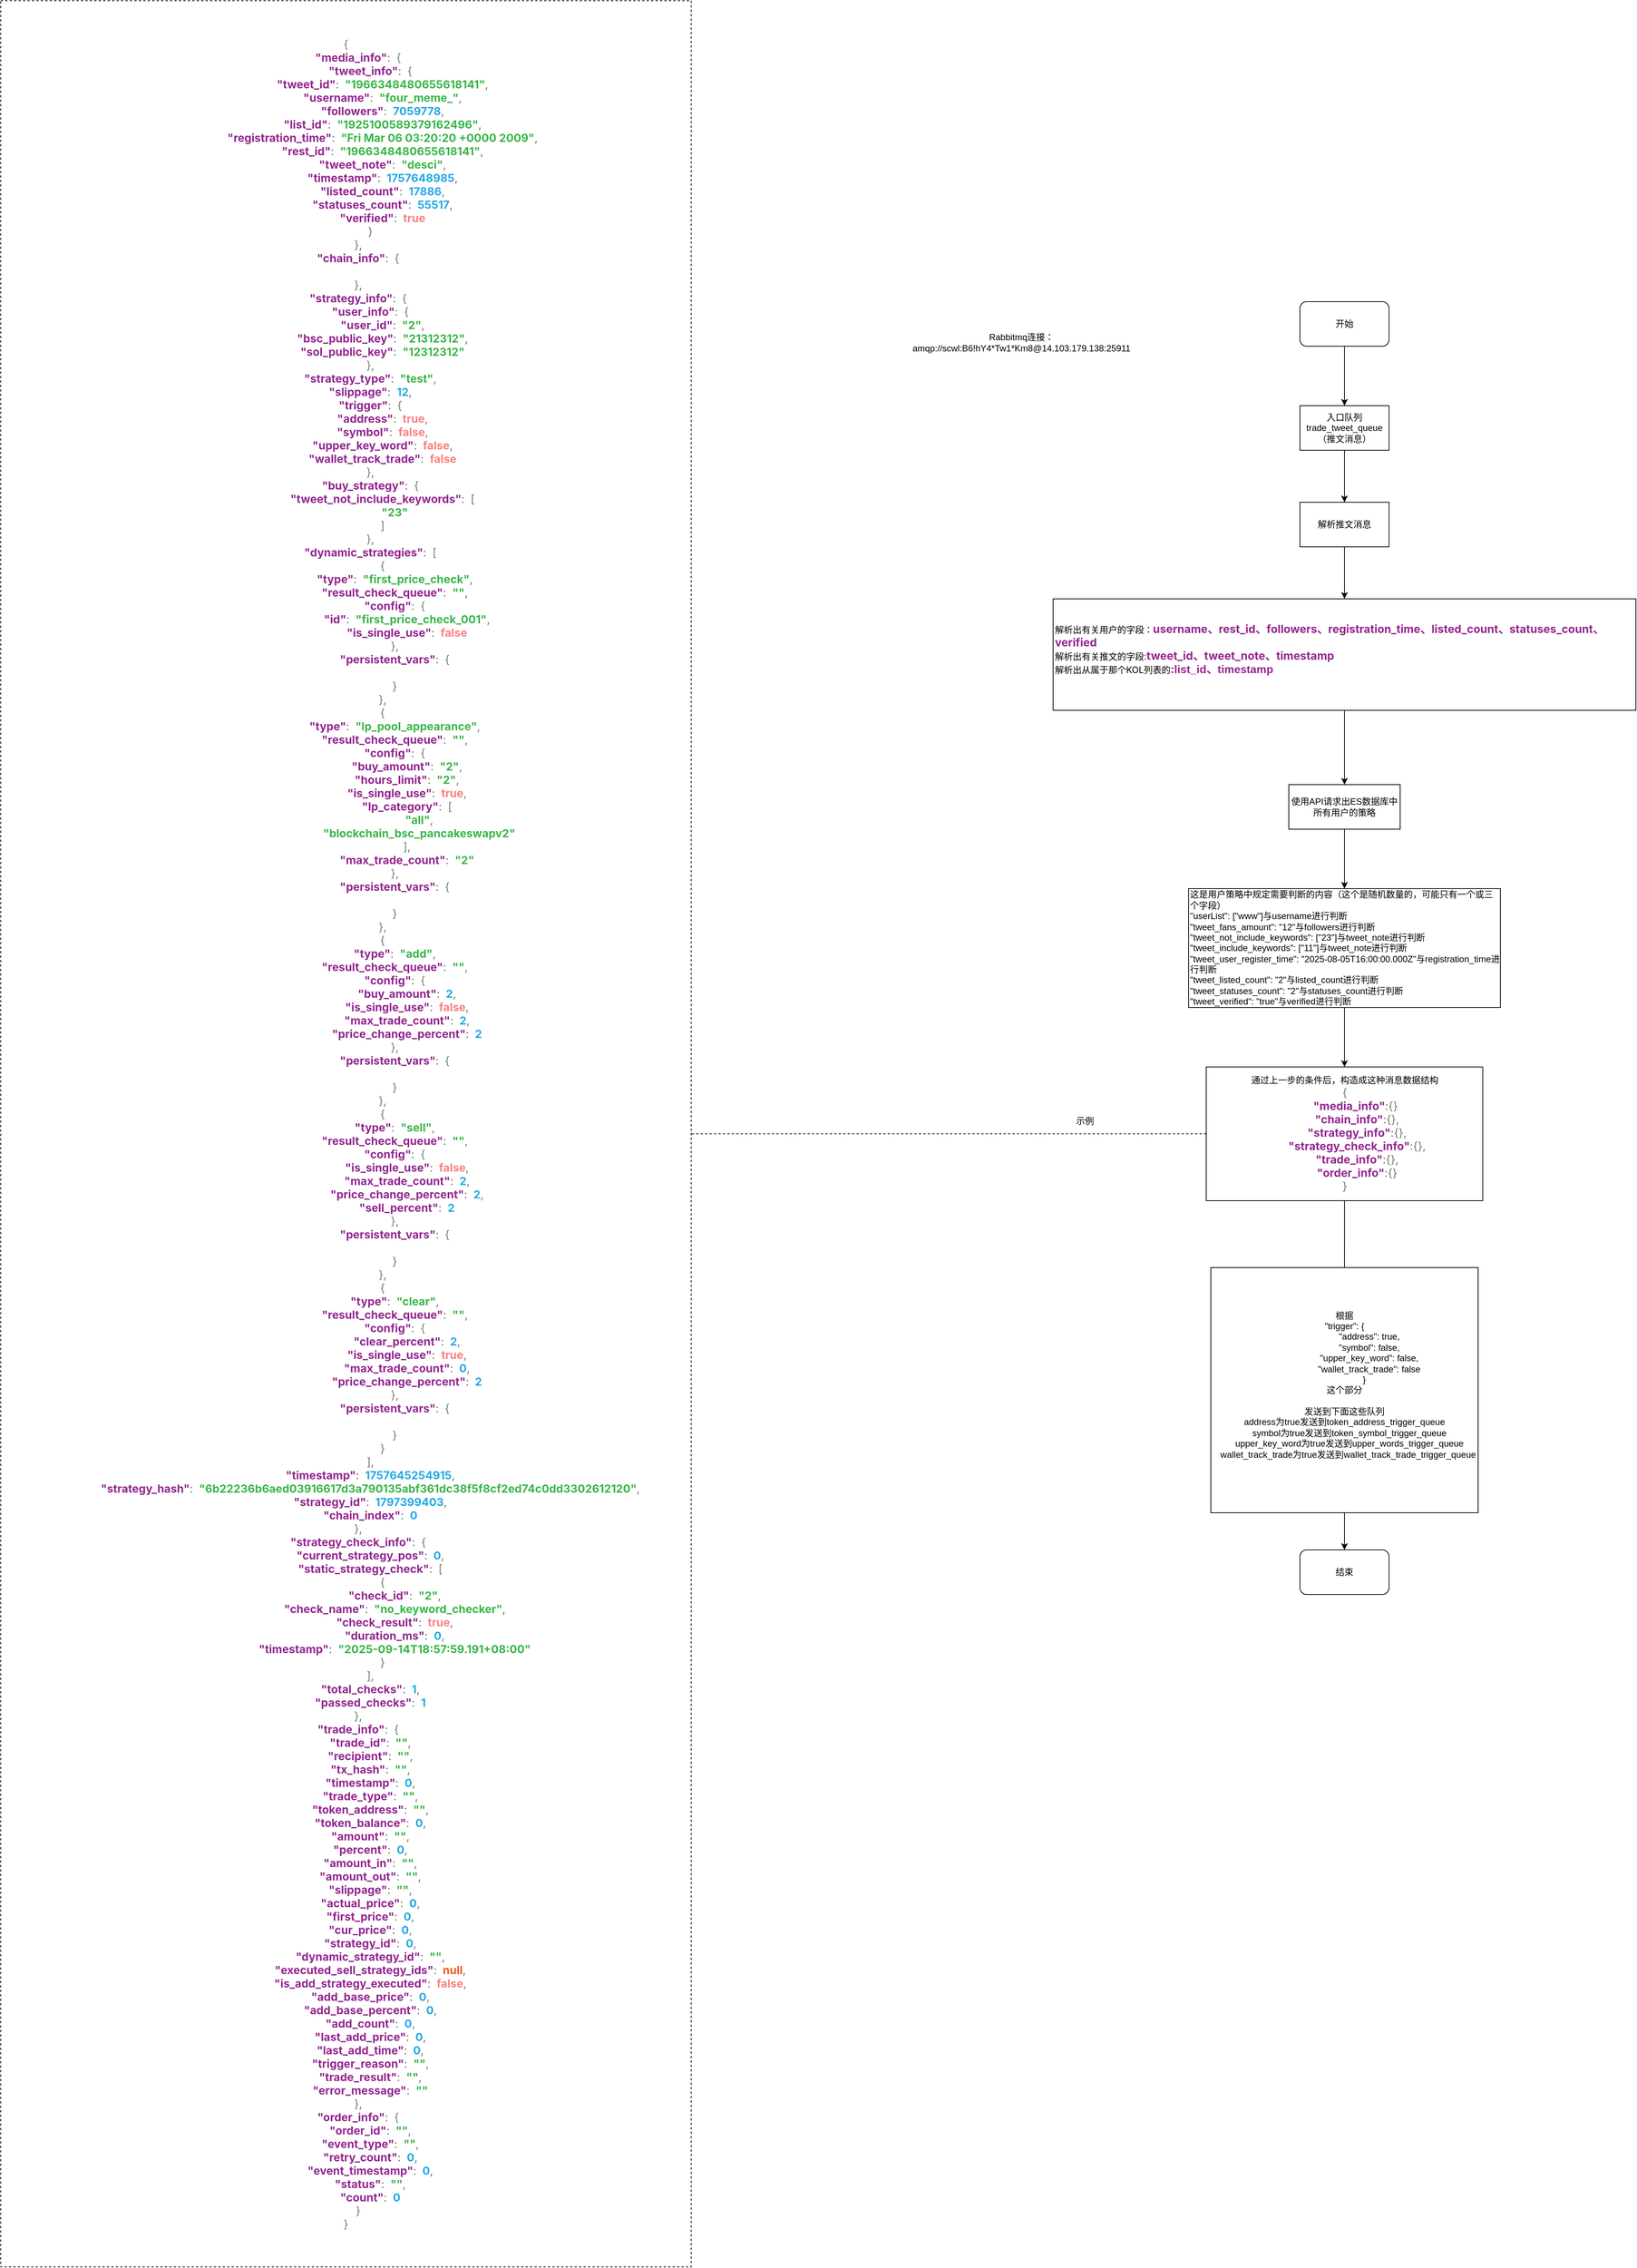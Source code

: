 <mxfile version="28.2.1">
  <diagram name="第 1 页" id="umrIpPI_rZNtFiKTd7qA">
    <mxGraphModel dx="4031" dy="2421" grid="1" gridSize="10" guides="1" tooltips="1" connect="1" arrows="1" fold="1" page="1" pageScale="1" pageWidth="827" pageHeight="1169" math="0" shadow="0">
      <root>
        <mxCell id="0" />
        <mxCell id="1" parent="0" />
        <mxCell id="yu3B8ISFJLg7ts8vIUwh-4" style="edgeStyle=orthogonalEdgeStyle;rounded=0;orthogonalLoop=1;jettySize=auto;html=1;" parent="1" source="yu3B8ISFJLg7ts8vIUwh-1" edge="1">
          <mxGeometry relative="1" as="geometry">
            <mxPoint x="220" y="270" as="targetPoint" />
          </mxGeometry>
        </mxCell>
        <mxCell id="yu3B8ISFJLg7ts8vIUwh-1" value="入口队列&lt;br&gt;trade_tweet_queue&lt;br&gt;（推文消息）" style="rounded=0;whiteSpace=wrap;html=1;" parent="1" vertex="1">
          <mxGeometry x="160" y="140" width="120" height="60" as="geometry" />
        </mxCell>
        <mxCell id="yu3B8ISFJLg7ts8vIUwh-3" value="Rabbitmq连接：amqp://scwl:B6!hY4*Tw1*Km8@14.103.179.138:25911" style="text;html=1;align=center;verticalAlign=middle;whiteSpace=wrap;rounded=0;" parent="1" vertex="1">
          <mxGeometry x="-390" y="40" width="350" height="30" as="geometry" />
        </mxCell>
        <mxCell id="yu3B8ISFJLg7ts8vIUwh-6" style="edgeStyle=orthogonalEdgeStyle;rounded=0;orthogonalLoop=1;jettySize=auto;html=1;" parent="1" source="yu3B8ISFJLg7ts8vIUwh-5" edge="1">
          <mxGeometry relative="1" as="geometry">
            <mxPoint x="220" y="400" as="targetPoint" />
          </mxGeometry>
        </mxCell>
        <mxCell id="yu3B8ISFJLg7ts8vIUwh-5" value="解析推文消息" style="rounded=0;whiteSpace=wrap;html=1;" parent="1" vertex="1">
          <mxGeometry x="160" y="270" width="120" height="60" as="geometry" />
        </mxCell>
        <mxCell id="1rnO_pwf8hiCX7oyTvaY-1" style="edgeStyle=orthogonalEdgeStyle;rounded=0;orthogonalLoop=1;jettySize=auto;html=1;" edge="1" parent="1" source="yu3B8ISFJLg7ts8vIUwh-8">
          <mxGeometry relative="1" as="geometry">
            <mxPoint x="220" y="650.0" as="targetPoint" />
          </mxGeometry>
        </mxCell>
        <mxCell id="yu3B8ISFJLg7ts8vIUwh-8" value="解析出有关用户的字段：&lt;span style=&quot;color: rgb(146, 39, 143); font-family: &amp;quot;Public Sans&amp;quot;, -apple-system, BlinkMacSystemFont, &amp;quot;Segoe UI&amp;quot;, Oxygen, Ubuntu, Cantarell, &amp;quot;Fira Sans&amp;quot;, &amp;quot;Droid Sans&amp;quot;, &amp;quot;Helvetica Neue&amp;quot;, sans-serif; font-size: 15px; font-weight: 700; white-space-collapse: preserve-breaks; background-color: rgb(255, 255, 255);&quot;&gt;username、&lt;/span&gt;&lt;span style=&quot;color: rgb(146, 39, 143); font-family: &amp;quot;Public Sans&amp;quot;, -apple-system, BlinkMacSystemFont, &amp;quot;Segoe UI&amp;quot;, Oxygen, Ubuntu, Cantarell, &amp;quot;Fira Sans&amp;quot;, &amp;quot;Droid Sans&amp;quot;, &amp;quot;Helvetica Neue&amp;quot;, sans-serif; font-size: 15px; font-weight: 700; white-space-collapse: preserve-breaks; background-color: rgb(255, 255, 255);&quot;&gt;rest_id、followers、&lt;/span&gt;&lt;span style=&quot;color: rgb(146, 39, 143); font-family: &amp;quot;Public Sans&amp;quot;, -apple-system, BlinkMacSystemFont, &amp;quot;Segoe UI&amp;quot;, Oxygen, Ubuntu, Cantarell, &amp;quot;Fira Sans&amp;quot;, &amp;quot;Droid Sans&amp;quot;, &amp;quot;Helvetica Neue&amp;quot;, sans-serif; font-size: 15px; font-weight: 700; white-space-collapse: preserve-breaks; background-color: rgb(255, 255, 255);&quot;&gt;registration_time、&lt;/span&gt;&lt;span style=&quot;color: rgb(146, 39, 143); font-family: &amp;quot;Public Sans&amp;quot;, -apple-system, BlinkMacSystemFont, &amp;quot;Segoe UI&amp;quot;, Oxygen, Ubuntu, Cantarell, &amp;quot;Fira Sans&amp;quot;, &amp;quot;Droid Sans&amp;quot;, &amp;quot;Helvetica Neue&amp;quot;, sans-serif; font-size: 15px; font-weight: 700; white-space-collapse: preserve-breaks; background-color: rgb(255, 255, 255);&quot;&gt;listed_count、&lt;/span&gt;&lt;span style=&quot;background-color: light-dark(rgb(255, 255, 255), rgb(18, 18, 18)); color: light-dark(rgb(146, 39, 143), rgb(244, 152, 242)); font-family: &amp;quot;Public Sans&amp;quot;, -apple-system, BlinkMacSystemFont, &amp;quot;Segoe UI&amp;quot;, Oxygen, Ubuntu, Cantarell, &amp;quot;Fira Sans&amp;quot;, &amp;quot;Droid Sans&amp;quot;, &amp;quot;Helvetica Neue&amp;quot;, sans-serif; font-size: 15px; font-weight: 700; white-space-collapse: preserve-breaks;&quot;&gt;statuses_count、&lt;/span&gt;&lt;span style=&quot;background-color: light-dark(rgb(255, 255, 255), rgb(18, 18, 18)); color: light-dark(rgb(146, 39, 143), rgb(244, 152, 242)); font-family: &amp;quot;Public Sans&amp;quot;, -apple-system, BlinkMacSystemFont, &amp;quot;Segoe UI&amp;quot;, Oxygen, Ubuntu, Cantarell, &amp;quot;Fira Sans&amp;quot;, &amp;quot;Droid Sans&amp;quot;, &amp;quot;Helvetica Neue&amp;quot;, sans-serif; font-size: 15px; font-weight: 700; white-space-collapse: preserve-breaks;&quot;&gt;verified&lt;/span&gt;&lt;div&gt;解析出有关推文的字段:&lt;span style=&quot;background-color: rgb(255, 255, 255); white-space-collapse: preserve-breaks; font-weight: 700; font-size: 15px; font-family: &amp;quot;Public Sans&amp;quot;, -apple-system, BlinkMacSystemFont, &amp;quot;Segoe UI&amp;quot;, Oxygen, Ubuntu, Cantarell, &amp;quot;Fira Sans&amp;quot;, &amp;quot;Droid Sans&amp;quot;, &amp;quot;Helvetica Neue&amp;quot;, sans-serif; color: rgb(146, 39, 143);&quot;&gt;tweet_id、&lt;/span&gt;&lt;span style=&quot;background-color: rgb(255, 255, 255); color: rgb(146, 39, 143); font-family: &amp;quot;Public Sans&amp;quot;, -apple-system, BlinkMacSystemFont, &amp;quot;Segoe UI&amp;quot;, Oxygen, Ubuntu, Cantarell, &amp;quot;Fira Sans&amp;quot;, &amp;quot;Droid Sans&amp;quot;, &amp;quot;Helvetica Neue&amp;quot;, sans-serif; font-size: 15px; font-weight: 700; white-space-collapse: preserve-breaks;&quot;&gt;tweet_note、&lt;/span&gt;&lt;span style=&quot;color: rgb(146, 39, 143); font-family: &amp;quot;Public Sans&amp;quot;, -apple-system, BlinkMacSystemFont, &amp;quot;Segoe UI&amp;quot;, Oxygen, Ubuntu, Cantarell, &amp;quot;Fira Sans&amp;quot;, &amp;quot;Droid Sans&amp;quot;, &amp;quot;Helvetica Neue&amp;quot;, sans-serif; font-size: 15px; font-weight: 700; white-space-collapse: preserve-breaks; background-color: rgb(255, 255, 255);&quot;&gt;timestamp&lt;/span&gt;&lt;/div&gt;&lt;div&gt;&lt;span style=&quot;color: light-dark(rgb(0, 0, 0), rgb(255, 255, 255)); white-space-collapse: preserve-breaks; background-color: rgb(255, 255, 255); font-family: &amp;quot;Public Sans&amp;quot;, -apple-system, BlinkMacSystemFont, &amp;quot;Segoe UI&amp;quot;, Oxygen, Ubuntu, Cantarell, &amp;quot;Fira Sans&amp;quot;, &amp;quot;Droid Sans&amp;quot;, &amp;quot;Helvetica Neue&amp;quot;, sans-serif;&quot;&gt;解析出从属于那个KOL列表的&lt;/span&gt;&lt;span style=&quot;white-space-collapse: preserve-breaks; background-color: rgb(255, 255, 255); color: rgb(146, 39, 143); font-family: &amp;quot;Public Sans&amp;quot;, -apple-system, BlinkMacSystemFont, &amp;quot;Segoe UI&amp;quot;, Oxygen, Ubuntu, Cantarell, &amp;quot;Fira Sans&amp;quot;, &amp;quot;Droid Sans&amp;quot;, &amp;quot;Helvetica Neue&amp;quot;, sans-serif; font-size: 15px; font-weight: 700;&quot;&gt;:&lt;/span&gt;&lt;span style=&quot;white-space-collapse: preserve-breaks; background-color: rgb(255, 255, 255); color: rgb(146, 39, 143); font-size: 15px; font-weight: 700;&quot;&gt;list_id、&lt;/span&gt;&lt;span style=&quot;white-space-collapse: preserve-breaks; background-color: light-dark(rgb(255, 255, 255), rgb(18, 18, 18)); color: light-dark(rgb(146, 39, 143), rgb(244, 152, 242)); font-size: 15px; font-weight: 700;&quot;&gt;timestamp&lt;/span&gt;&lt;/div&gt;&lt;div style=&quot;&quot;&gt;&lt;br&gt;&lt;/div&gt;" style="rounded=0;whiteSpace=wrap;html=1;align=left;" parent="1" vertex="1">
          <mxGeometry x="-172.5" y="400" width="785" height="150" as="geometry" />
        </mxCell>
        <mxCell id="1rnO_pwf8hiCX7oyTvaY-6" style="edgeStyle=orthogonalEdgeStyle;rounded=0;orthogonalLoop=1;jettySize=auto;html=1;" edge="1" parent="1" source="1rnO_pwf8hiCX7oyTvaY-5">
          <mxGeometry relative="1" as="geometry">
            <mxPoint x="220" y="790.0" as="targetPoint" />
          </mxGeometry>
        </mxCell>
        <mxCell id="1rnO_pwf8hiCX7oyTvaY-5" value="使用API请求出ES数据库中所有用户的策略" style="rounded=0;whiteSpace=wrap;html=1;" vertex="1" parent="1">
          <mxGeometry x="145" y="650" width="150" height="60" as="geometry" />
        </mxCell>
        <mxCell id="1rnO_pwf8hiCX7oyTvaY-8" style="edgeStyle=orthogonalEdgeStyle;rounded=0;orthogonalLoop=1;jettySize=auto;html=1;" edge="1" parent="1" source="1rnO_pwf8hiCX7oyTvaY-7">
          <mxGeometry relative="1" as="geometry">
            <mxPoint x="220" y="1030" as="targetPoint" />
          </mxGeometry>
        </mxCell>
        <mxCell id="1rnO_pwf8hiCX7oyTvaY-7" value="这是用户策略中规定需要判断的内容（这个是随机数量的，可能只有一个或三个字段）&lt;br&gt;&lt;div&gt;&lt;div&gt;&quot;userList&quot;: [&quot;www&quot;]与username进行判断&lt;/div&gt;&lt;div&gt;&quot;tweet_fans_amount&quot;: &quot;12&quot;与followers进行判断&lt;/div&gt;&lt;div&gt;&quot;tweet_not_include_keywords&quot;: [&quot;23&quot;]与tweet_note进行判断&lt;/div&gt;&lt;div&gt;&quot;tweet_include_keywords&quot;: [&quot;11&quot;]与tweet_note进行判断&lt;/div&gt;&lt;div&gt;&quot;tweet_user_register_time&quot;: &quot;2025-08-05T16:00:00.000Z&quot;与registration_time进行判断&lt;/div&gt;&lt;div&gt;&quot;tweet_listed_count&quot;: &quot;2&quot;与listed_count进行判断&lt;/div&gt;&lt;div&gt;&quot;tweet_statuses_count&quot;: &quot;2&quot;与statuses_count进行判断&lt;/div&gt;&lt;div&gt;&quot;tweet_verified&quot;: &quot;true&quot;与verified进行判断&lt;/div&gt;&lt;/div&gt;" style="rounded=0;whiteSpace=wrap;html=1;align=left;" vertex="1" parent="1">
          <mxGeometry x="10" y="790" width="420" height="160" as="geometry" />
        </mxCell>
        <mxCell id="1rnO_pwf8hiCX7oyTvaY-12" style="edgeStyle=orthogonalEdgeStyle;rounded=0;orthogonalLoop=1;jettySize=auto;html=1;dashed=1;entryX=1;entryY=0.5;entryDx=0;entryDy=0;endArrow=none;endFill=0;" edge="1" parent="1" source="1rnO_pwf8hiCX7oyTvaY-9" target="1rnO_pwf8hiCX7oyTvaY-14">
          <mxGeometry relative="1" as="geometry">
            <mxPoint x="-210" y="1120" as="targetPoint" />
          </mxGeometry>
        </mxCell>
        <mxCell id="1rnO_pwf8hiCX7oyTvaY-17" style="edgeStyle=orthogonalEdgeStyle;rounded=0;orthogonalLoop=1;jettySize=auto;html=1;" edge="1" parent="1" source="1rnO_pwf8hiCX7oyTvaY-9">
          <mxGeometry relative="1" as="geometry">
            <mxPoint x="220" y="1320.0" as="targetPoint" />
          </mxGeometry>
        </mxCell>
        <mxCell id="1rnO_pwf8hiCX7oyTvaY-9" value="通过上一步的条件后，构造成这种消息数据结构&lt;br&gt;&lt;span style=&quot;box-sizing: border-box; vertical-align: middle; font-size: 1.125rem; line-height: 1; display: inline-block; speak: none; font-variant-numeric: normal; font-variant-east-asian: normal; font-variant-alternates: normal; font-variant-position: normal; font-variant-emoji: normal; -webkit-font-smoothing: antialiased; color: rgb(234, 84, 85); position: relative; top: -1px; text-align: start; white-space-collapse: preserve-breaks; background-color: rgb(255, 255, 255); cursor: pointer; font-family: tabler-icons !important;&quot; class=&quot;ti ti-square-rounded-minus&quot;&gt;&lt;/span&gt;&lt;span style=&quot;color: rgb(112, 125, 107); font-family: &amp;quot;Public Sans&amp;quot;, -apple-system, BlinkMacSystemFont, &amp;quot;Segoe UI&amp;quot;, Oxygen, Ubuntu, Cantarell, &amp;quot;Fira Sans&amp;quot;, &amp;quot;Droid Sans&amp;quot;, &amp;quot;Helvetica Neue&amp;quot;, sans-serif; font-size: 15px; text-align: start; white-space-collapse: preserve-breaks; background-color: rgb(255, 255, 255);&quot;&gt;{&lt;/span&gt;&lt;br style=&quot;box-sizing: border-box; color: rgb(112, 125, 107); font-family: &amp;quot;Public Sans&amp;quot;, -apple-system, BlinkMacSystemFont, &amp;quot;Segoe UI&amp;quot;, Oxygen, Ubuntu, Cantarell, &amp;quot;Fira Sans&amp;quot;, &amp;quot;Droid Sans&amp;quot;, &amp;quot;Helvetica Neue&amp;quot;, sans-serif; font-size: 15px; text-align: start; white-space-collapse: preserve-breaks; background-color: rgb(255, 255, 255);&quot;&gt;&lt;span style=&quot;box-sizing: border-box; letter-spacing: 4px; color: rgb(112, 125, 107); font-family: &amp;quot;Public Sans&amp;quot;, -apple-system, BlinkMacSystemFont, &amp;quot;Segoe UI&amp;quot;, Oxygen, Ubuntu, Cantarell, &amp;quot;Fira Sans&amp;quot;, &amp;quot;Droid Sans&amp;quot;, &amp;quot;Helvetica Neue&amp;quot;, sans-serif; font-size: 15px; text-align: start; white-space-collapse: preserve-breaks; background-color: rgb(255, 255, 255);&quot; class=&quot;json_nbsp&quot;&gt;&amp;nbsp;&amp;nbsp;&amp;nbsp;&amp;nbsp;&lt;/span&gt;&lt;span style=&quot;box-sizing: border-box; color: rgb(146, 39, 143); font-weight: bold; font-family: &amp;quot;Public Sans&amp;quot;, -apple-system, BlinkMacSystemFont, &amp;quot;Segoe UI&amp;quot;, Oxygen, Ubuntu, Cantarell, &amp;quot;Fira Sans&amp;quot;, &amp;quot;Droid Sans&amp;quot;, &amp;quot;Helvetica Neue&amp;quot;, sans-serif; font-size: 15px; text-align: start; white-space-collapse: preserve-breaks; background-color: rgb(255, 255, 255);&quot; class=&quot;json_key&quot;&gt;&quot;media_info&quot;&lt;/span&gt;&lt;span style=&quot;color: rgb(112, 125, 107); font-family: &amp;quot;Public Sans&amp;quot;, -apple-system, BlinkMacSystemFont, &amp;quot;Segoe UI&amp;quot;, Oxygen, Ubuntu, Cantarell, &amp;quot;Fira Sans&amp;quot;, &amp;quot;Droid Sans&amp;quot;, &amp;quot;Helvetica Neue&amp;quot;, sans-serif; font-size: 15px; text-align: start; white-space-collapse: preserve-breaks; background-color: rgb(255, 255, 255);&quot;&gt;:{&lt;span style=&quot;letter-spacing: 4px;&quot;&gt;}&lt;/span&gt;&lt;/span&gt;&lt;br style=&quot;box-sizing: border-box; color: rgb(112, 125, 107); font-family: &amp;quot;Public Sans&amp;quot;, -apple-system, BlinkMacSystemFont, &amp;quot;Segoe UI&amp;quot;, Oxygen, Ubuntu, Cantarell, &amp;quot;Fira Sans&amp;quot;, &amp;quot;Droid Sans&amp;quot;, &amp;quot;Helvetica Neue&amp;quot;, sans-serif; font-size: 15px; text-align: start; white-space-collapse: preserve-breaks; background-color: rgb(255, 255, 255);&quot;&gt;&lt;span style=&quot;box-sizing: border-box; letter-spacing: 4px; color: rgb(112, 125, 107); font-family: &amp;quot;Public Sans&amp;quot;, -apple-system, BlinkMacSystemFont, &amp;quot;Segoe UI&amp;quot;, Oxygen, Ubuntu, Cantarell, &amp;quot;Fira Sans&amp;quot;, &amp;quot;Droid Sans&amp;quot;, &amp;quot;Helvetica Neue&amp;quot;, sans-serif; font-size: 15px; text-align: start; white-space-collapse: preserve-breaks; background-color: rgb(255, 255, 255);&quot; class=&quot;json_nbsp&quot;&gt;&amp;nbsp;&amp;nbsp;&amp;nbsp;&amp;nbsp;&lt;/span&gt;&lt;span style=&quot;box-sizing: border-box; color: rgb(146, 39, 143); font-weight: bold; font-family: &amp;quot;Public Sans&amp;quot;, -apple-system, BlinkMacSystemFont, &amp;quot;Segoe UI&amp;quot;, Oxygen, Ubuntu, Cantarell, &amp;quot;Fira Sans&amp;quot;, &amp;quot;Droid Sans&amp;quot;, &amp;quot;Helvetica Neue&amp;quot;, sans-serif; font-size: 15px; text-align: start; white-space-collapse: preserve-breaks; background-color: rgb(255, 255, 255);&quot; class=&quot;json_key&quot;&gt;&quot;chain_info&quot;&lt;/span&gt;&lt;span style=&quot;color: rgb(112, 125, 107); font-family: &amp;quot;Public Sans&amp;quot;, -apple-system, BlinkMacSystemFont, &amp;quot;Segoe UI&amp;quot;, Oxygen, Ubuntu, Cantarell, &amp;quot;Fira Sans&amp;quot;, &amp;quot;Droid Sans&amp;quot;, &amp;quot;Helvetica Neue&amp;quot;, sans-serif; font-size: 15px; text-align: start; white-space-collapse: preserve-breaks; background-color: rgb(255, 255, 255);&quot;&gt;:{}&lt;/span&gt;&lt;span style=&quot;color: rgb(112, 125, 107); font-family: &amp;quot;Public Sans&amp;quot;, -apple-system, BlinkMacSystemFont, &amp;quot;Segoe UI&amp;quot;, Oxygen, Ubuntu, Cantarell, &amp;quot;Fira Sans&amp;quot;, &amp;quot;Droid Sans&amp;quot;, &amp;quot;Helvetica Neue&amp;quot;, sans-serif; font-size: 15px; text-align: start; white-space-collapse: preserve-breaks; background-color: rgb(255, 255, 255);&quot;&gt;,&lt;/span&gt;&lt;br style=&quot;box-sizing: border-box; color: rgb(112, 125, 107); font-family: &amp;quot;Public Sans&amp;quot;, -apple-system, BlinkMacSystemFont, &amp;quot;Segoe UI&amp;quot;, Oxygen, Ubuntu, Cantarell, &amp;quot;Fira Sans&amp;quot;, &amp;quot;Droid Sans&amp;quot;, &amp;quot;Helvetica Neue&amp;quot;, sans-serif; font-size: 15px; text-align: start; white-space-collapse: preserve-breaks; background-color: rgb(255, 255, 255);&quot;&gt;&lt;span style=&quot;box-sizing: border-box; letter-spacing: 4px; color: rgb(112, 125, 107); font-family: &amp;quot;Public Sans&amp;quot;, -apple-system, BlinkMacSystemFont, &amp;quot;Segoe UI&amp;quot;, Oxygen, Ubuntu, Cantarell, &amp;quot;Fira Sans&amp;quot;, &amp;quot;Droid Sans&amp;quot;, &amp;quot;Helvetica Neue&amp;quot;, sans-serif; font-size: 15px; text-align: start; white-space-collapse: preserve-breaks; background-color: rgb(255, 255, 255);&quot; class=&quot;json_nbsp&quot;&gt;&amp;nbsp;&amp;nbsp;&amp;nbsp;&amp;nbsp;&lt;/span&gt;&lt;span style=&quot;box-sizing: border-box; color: rgb(146, 39, 143); font-weight: bold; font-family: &amp;quot;Public Sans&amp;quot;, -apple-system, BlinkMacSystemFont, &amp;quot;Segoe UI&amp;quot;, Oxygen, Ubuntu, Cantarell, &amp;quot;Fira Sans&amp;quot;, &amp;quot;Droid Sans&amp;quot;, &amp;quot;Helvetica Neue&amp;quot;, sans-serif; font-size: 15px; text-align: start; white-space-collapse: preserve-breaks; background-color: rgb(255, 255, 255);&quot; class=&quot;json_key&quot;&gt;&quot;strategy_info&quot;&lt;/span&gt;&lt;span style=&quot;color: rgb(112, 125, 107); font-family: &amp;quot;Public Sans&amp;quot;, -apple-system, BlinkMacSystemFont, &amp;quot;Segoe UI&amp;quot;, Oxygen, Ubuntu, Cantarell, &amp;quot;Fira Sans&amp;quot;, &amp;quot;Droid Sans&amp;quot;, &amp;quot;Helvetica Neue&amp;quot;, sans-serif; font-size: 15px; text-align: start; white-space-collapse: preserve-breaks; background-color: rgb(255, 255, 255);&quot;&gt;:&lt;/span&gt;&lt;span style=&quot;box-sizing: border-box; color: rgb(112, 125, 107); font-family: &amp;quot;Public Sans&amp;quot;, -apple-system, BlinkMacSystemFont, &amp;quot;Segoe UI&amp;quot;, Oxygen, Ubuntu, Cantarell, &amp;quot;Fira Sans&amp;quot;, &amp;quot;Droid Sans&amp;quot;, &amp;quot;Helvetica Neue&amp;quot;, sans-serif; font-size: 15px; text-align: start; white-space-collapse: preserve-breaks; background-color: rgb(255, 255, 255);&quot; class=&quot;custom-plus&quot;&gt;{}&lt;/span&gt;&lt;span style=&quot;color: rgb(112, 125, 107); font-family: &amp;quot;Public Sans&amp;quot;, -apple-system, BlinkMacSystemFont, &amp;quot;Segoe UI&amp;quot;, Oxygen, Ubuntu, Cantarell, &amp;quot;Fira Sans&amp;quot;, &amp;quot;Droid Sans&amp;quot;, &amp;quot;Helvetica Neue&amp;quot;, sans-serif; font-size: 15px; text-align: start; white-space-collapse: preserve-breaks; background-color: rgb(255, 255, 255);&quot;&gt;,&lt;/span&gt;&lt;br style=&quot;box-sizing: border-box; color: rgb(112, 125, 107); font-family: &amp;quot;Public Sans&amp;quot;, -apple-system, BlinkMacSystemFont, &amp;quot;Segoe UI&amp;quot;, Oxygen, Ubuntu, Cantarell, &amp;quot;Fira Sans&amp;quot;, &amp;quot;Droid Sans&amp;quot;, &amp;quot;Helvetica Neue&amp;quot;, sans-serif; font-size: 15px; text-align: start; white-space-collapse: preserve-breaks; background-color: rgb(255, 255, 255);&quot;&gt;&lt;span style=&quot;box-sizing: border-box; letter-spacing: 4px; color: rgb(112, 125, 107); font-family: &amp;quot;Public Sans&amp;quot;, -apple-system, BlinkMacSystemFont, &amp;quot;Segoe UI&amp;quot;, Oxygen, Ubuntu, Cantarell, &amp;quot;Fira Sans&amp;quot;, &amp;quot;Droid Sans&amp;quot;, &amp;quot;Helvetica Neue&amp;quot;, sans-serif; font-size: 15px; text-align: start; white-space-collapse: preserve-breaks; background-color: rgb(255, 255, 255);&quot; class=&quot;json_nbsp&quot;&gt;&amp;nbsp;&amp;nbsp;&amp;nbsp;&amp;nbsp;&lt;/span&gt;&lt;span style=&quot;box-sizing: border-box; color: rgb(146, 39, 143); font-weight: bold; font-family: &amp;quot;Public Sans&amp;quot;, -apple-system, BlinkMacSystemFont, &amp;quot;Segoe UI&amp;quot;, Oxygen, Ubuntu, Cantarell, &amp;quot;Fira Sans&amp;quot;, &amp;quot;Droid Sans&amp;quot;, &amp;quot;Helvetica Neue&amp;quot;, sans-serif; font-size: 15px; text-align: start; white-space-collapse: preserve-breaks; background-color: rgb(255, 255, 255);&quot; class=&quot;json_key&quot;&gt;&quot;strategy_check_info&quot;&lt;/span&gt;&lt;span style=&quot;color: rgb(112, 125, 107); font-family: &amp;quot;Public Sans&amp;quot;, -apple-system, BlinkMacSystemFont, &amp;quot;Segoe UI&amp;quot;, Oxygen, Ubuntu, Cantarell, &amp;quot;Fira Sans&amp;quot;, &amp;quot;Droid Sans&amp;quot;, &amp;quot;Helvetica Neue&amp;quot;, sans-serif; font-size: 15px; text-align: start; white-space-collapse: preserve-breaks; background-color: rgb(255, 255, 255);&quot;&gt;:&lt;/span&gt;&lt;span style=&quot;box-sizing: border-box; color: rgb(112, 125, 107); font-family: &amp;quot;Public Sans&amp;quot;, -apple-system, BlinkMacSystemFont, &amp;quot;Segoe UI&amp;quot;, Oxygen, Ubuntu, Cantarell, &amp;quot;Fira Sans&amp;quot;, &amp;quot;Droid Sans&amp;quot;, &amp;quot;Helvetica Neue&amp;quot;, sans-serif; font-size: 15px; text-align: start; white-space-collapse: preserve-breaks; background-color: rgb(255, 255, 255);&quot; class=&quot;custom-plus&quot;&gt;{}&lt;/span&gt;&lt;span style=&quot;color: rgb(112, 125, 107); font-family: &amp;quot;Public Sans&amp;quot;, -apple-system, BlinkMacSystemFont, &amp;quot;Segoe UI&amp;quot;, Oxygen, Ubuntu, Cantarell, &amp;quot;Fira Sans&amp;quot;, &amp;quot;Droid Sans&amp;quot;, &amp;quot;Helvetica Neue&amp;quot;, sans-serif; font-size: 15px; text-align: start; white-space-collapse: preserve-breaks; background-color: rgb(255, 255, 255);&quot;&gt;,&lt;/span&gt;&lt;br style=&quot;box-sizing: border-box; color: rgb(112, 125, 107); font-family: &amp;quot;Public Sans&amp;quot;, -apple-system, BlinkMacSystemFont, &amp;quot;Segoe UI&amp;quot;, Oxygen, Ubuntu, Cantarell, &amp;quot;Fira Sans&amp;quot;, &amp;quot;Droid Sans&amp;quot;, &amp;quot;Helvetica Neue&amp;quot;, sans-serif; font-size: 15px; text-align: start; white-space-collapse: preserve-breaks; background-color: rgb(255, 255, 255);&quot;&gt;&lt;span style=&quot;box-sizing: border-box; letter-spacing: 4px; color: rgb(112, 125, 107); font-family: &amp;quot;Public Sans&amp;quot;, -apple-system, BlinkMacSystemFont, &amp;quot;Segoe UI&amp;quot;, Oxygen, Ubuntu, Cantarell, &amp;quot;Fira Sans&amp;quot;, &amp;quot;Droid Sans&amp;quot;, &amp;quot;Helvetica Neue&amp;quot;, sans-serif; font-size: 15px; text-align: start; white-space-collapse: preserve-breaks; background-color: rgb(255, 255, 255);&quot; class=&quot;json_nbsp&quot;&gt;&amp;nbsp;&amp;nbsp;&amp;nbsp;&amp;nbsp;&lt;/span&gt;&lt;span style=&quot;box-sizing: border-box; color: rgb(146, 39, 143); font-weight: bold; font-family: &amp;quot;Public Sans&amp;quot;, -apple-system, BlinkMacSystemFont, &amp;quot;Segoe UI&amp;quot;, Oxygen, Ubuntu, Cantarell, &amp;quot;Fira Sans&amp;quot;, &amp;quot;Droid Sans&amp;quot;, &amp;quot;Helvetica Neue&amp;quot;, sans-serif; font-size: 15px; text-align: start; white-space-collapse: preserve-breaks; background-color: rgb(255, 255, 255);&quot; class=&quot;json_key&quot;&gt;&quot;trade_info&quot;&lt;/span&gt;&lt;span style=&quot;color: rgb(112, 125, 107); font-family: &amp;quot;Public Sans&amp;quot;, -apple-system, BlinkMacSystemFont, &amp;quot;Segoe UI&amp;quot;, Oxygen, Ubuntu, Cantarell, &amp;quot;Fira Sans&amp;quot;, &amp;quot;Droid Sans&amp;quot;, &amp;quot;Helvetica Neue&amp;quot;, sans-serif; font-size: 15px; text-align: start; white-space-collapse: preserve-breaks; background-color: rgb(255, 255, 255);&quot;&gt;:&lt;/span&gt;&lt;span style=&quot;box-sizing: border-box; color: rgb(112, 125, 107); font-family: &amp;quot;Public Sans&amp;quot;, -apple-system, BlinkMacSystemFont, &amp;quot;Segoe UI&amp;quot;, Oxygen, Ubuntu, Cantarell, &amp;quot;Fira Sans&amp;quot;, &amp;quot;Droid Sans&amp;quot;, &amp;quot;Helvetica Neue&amp;quot;, sans-serif; font-size: 15px; text-align: start; white-space-collapse: preserve-breaks; background-color: rgb(255, 255, 255);&quot; class=&quot;custom-plus&quot;&gt;{}&lt;/span&gt;&lt;span style=&quot;color: rgb(112, 125, 107); font-family: &amp;quot;Public Sans&amp;quot;, -apple-system, BlinkMacSystemFont, &amp;quot;Segoe UI&amp;quot;, Oxygen, Ubuntu, Cantarell, &amp;quot;Fira Sans&amp;quot;, &amp;quot;Droid Sans&amp;quot;, &amp;quot;Helvetica Neue&amp;quot;, sans-serif; font-size: 15px; text-align: start; white-space-collapse: preserve-breaks; background-color: rgb(255, 255, 255);&quot;&gt;,&lt;/span&gt;&lt;br style=&quot;box-sizing: border-box; color: rgb(112, 125, 107); font-family: &amp;quot;Public Sans&amp;quot;, -apple-system, BlinkMacSystemFont, &amp;quot;Segoe UI&amp;quot;, Oxygen, Ubuntu, Cantarell, &amp;quot;Fira Sans&amp;quot;, &amp;quot;Droid Sans&amp;quot;, &amp;quot;Helvetica Neue&amp;quot;, sans-serif; font-size: 15px; text-align: start; white-space-collapse: preserve-breaks; background-color: rgb(255, 255, 255);&quot;&gt;&lt;span style=&quot;box-sizing: border-box; letter-spacing: 4px; color: rgb(112, 125, 107); font-family: &amp;quot;Public Sans&amp;quot;, -apple-system, BlinkMacSystemFont, &amp;quot;Segoe UI&amp;quot;, Oxygen, Ubuntu, Cantarell, &amp;quot;Fira Sans&amp;quot;, &amp;quot;Droid Sans&amp;quot;, &amp;quot;Helvetica Neue&amp;quot;, sans-serif; font-size: 15px; text-align: start; white-space-collapse: preserve-breaks; background-color: rgb(255, 255, 255);&quot; class=&quot;json_nbsp&quot;&gt;&amp;nbsp;&amp;nbsp;&amp;nbsp;&amp;nbsp;&lt;/span&gt;&lt;span style=&quot;box-sizing: border-box; color: rgb(146, 39, 143); font-weight: bold; font-family: &amp;quot;Public Sans&amp;quot;, -apple-system, BlinkMacSystemFont, &amp;quot;Segoe UI&amp;quot;, Oxygen, Ubuntu, Cantarell, &amp;quot;Fira Sans&amp;quot;, &amp;quot;Droid Sans&amp;quot;, &amp;quot;Helvetica Neue&amp;quot;, sans-serif; font-size: 15px; text-align: start; white-space-collapse: preserve-breaks; background-color: rgb(255, 255, 255);&quot; class=&quot;json_key&quot;&gt;&quot;order_info&quot;&lt;/span&gt;&lt;span style=&quot;color: rgb(112, 125, 107); font-family: &amp;quot;Public Sans&amp;quot;, -apple-system, BlinkMacSystemFont, &amp;quot;Segoe UI&amp;quot;, Oxygen, Ubuntu, Cantarell, &amp;quot;Fira Sans&amp;quot;, &amp;quot;Droid Sans&amp;quot;, &amp;quot;Helvetica Neue&amp;quot;, sans-serif; font-size: 15px; text-align: start; white-space-collapse: preserve-breaks; background-color: rgb(255, 255, 255);&quot;&gt;:&lt;/span&gt;&lt;span style=&quot;box-sizing: border-box; color: rgb(112, 125, 107); font-family: &amp;quot;Public Sans&amp;quot;, -apple-system, BlinkMacSystemFont, &amp;quot;Segoe UI&amp;quot;, Oxygen, Ubuntu, Cantarell, &amp;quot;Fira Sans&amp;quot;, &amp;quot;Droid Sans&amp;quot;, &amp;quot;Helvetica Neue&amp;quot;, sans-serif; font-size: 15px; text-align: start; white-space-collapse: preserve-breaks; background-color: rgb(255, 255, 255);&quot; class=&quot;custom-plus&quot;&gt;{}&lt;/span&gt;&lt;br style=&quot;box-sizing: border-box; color: rgb(112, 125, 107); font-family: &amp;quot;Public Sans&amp;quot;, -apple-system, BlinkMacSystemFont, &amp;quot;Segoe UI&amp;quot;, Oxygen, Ubuntu, Cantarell, &amp;quot;Fira Sans&amp;quot;, &amp;quot;Droid Sans&amp;quot;, &amp;quot;Helvetica Neue&amp;quot;, sans-serif; font-size: 15px; text-align: start; white-space-collapse: preserve-breaks; background-color: rgb(255, 255, 255);&quot;&gt;&lt;span style=&quot;color: rgb(112, 125, 107); font-family: &amp;quot;Public Sans&amp;quot;, -apple-system, BlinkMacSystemFont, &amp;quot;Segoe UI&amp;quot;, Oxygen, Ubuntu, Cantarell, &amp;quot;Fira Sans&amp;quot;, &amp;quot;Droid Sans&amp;quot;, &amp;quot;Helvetica Neue&amp;quot;, sans-serif; font-size: 15px; text-align: start; white-space-collapse: preserve-breaks; background-color: rgb(255, 255, 255);&quot;&gt;}&lt;/span&gt;" style="rounded=0;whiteSpace=wrap;html=1;" vertex="1" parent="1">
          <mxGeometry x="33.75" y="1030" width="372.5" height="180" as="geometry" />
        </mxCell>
        <mxCell id="1rnO_pwf8hiCX7oyTvaY-14" value="&lt;span style=&quot;box-sizing: border-box; vertical-align: middle; font-size: 1.125rem; line-height: 1; display: inline-block; speak: none; font-variant-numeric: normal; font-variant-east-asian: normal; font-variant-alternates: normal; font-variant-position: normal; font-variant-emoji: normal; -webkit-font-smoothing: antialiased; color: rgb(234, 84, 85); position: relative; top: -1px; text-align: start; white-space-collapse: preserve-breaks; background-color: rgb(255, 255, 255); cursor: pointer; font-family: tabler-icons !important;&quot; class=&quot;ti ti-square-rounded-minus&quot;&gt;&lt;/span&gt;&lt;span style=&quot;color: rgb(112, 125, 107); font-family: &amp;quot;Public Sans&amp;quot;, -apple-system, BlinkMacSystemFont, &amp;quot;Segoe UI&amp;quot;, Oxygen, Ubuntu, Cantarell, &amp;quot;Fira Sans&amp;quot;, &amp;quot;Droid Sans&amp;quot;, &amp;quot;Helvetica Neue&amp;quot;, sans-serif; font-size: 15px; text-align: start; white-space-collapse: preserve-breaks; background-color: rgb(255, 255, 255);&quot;&gt;{&lt;/span&gt;&lt;br style=&quot;box-sizing: border-box; color: rgb(112, 125, 107); font-family: &amp;quot;Public Sans&amp;quot;, -apple-system, BlinkMacSystemFont, &amp;quot;Segoe UI&amp;quot;, Oxygen, Ubuntu, Cantarell, &amp;quot;Fira Sans&amp;quot;, &amp;quot;Droid Sans&amp;quot;, &amp;quot;Helvetica Neue&amp;quot;, sans-serif; font-size: 15px; text-align: start; white-space-collapse: preserve-breaks; background-color: rgb(255, 255, 255);&quot;&gt;&lt;span style=&quot;box-sizing: border-box; letter-spacing: 4px; color: rgb(112, 125, 107); font-family: &amp;quot;Public Sans&amp;quot;, -apple-system, BlinkMacSystemFont, &amp;quot;Segoe UI&amp;quot;, Oxygen, Ubuntu, Cantarell, &amp;quot;Fira Sans&amp;quot;, &amp;quot;Droid Sans&amp;quot;, &amp;quot;Helvetica Neue&amp;quot;, sans-serif; font-size: 15px; text-align: start; white-space-collapse: preserve-breaks; background-color: rgb(255, 255, 255);&quot; class=&quot;json_nbsp&quot;&gt;&amp;nbsp;&amp;nbsp;&amp;nbsp;&amp;nbsp;&lt;/span&gt;&lt;span style=&quot;box-sizing: border-box; color: rgb(146, 39, 143); font-weight: bold; font-family: &amp;quot;Public Sans&amp;quot;, -apple-system, BlinkMacSystemFont, &amp;quot;Segoe UI&amp;quot;, Oxygen, Ubuntu, Cantarell, &amp;quot;Fira Sans&amp;quot;, &amp;quot;Droid Sans&amp;quot;, &amp;quot;Helvetica Neue&amp;quot;, sans-serif; font-size: 15px; text-align: start; white-space-collapse: preserve-breaks; background-color: rgb(255, 255, 255);&quot; class=&quot;json_key&quot;&gt;&quot;media_info&quot;&lt;/span&gt;&lt;span style=&quot;color: rgb(112, 125, 107); font-family: &amp;quot;Public Sans&amp;quot;, -apple-system, BlinkMacSystemFont, &amp;quot;Segoe UI&amp;quot;, Oxygen, Ubuntu, Cantarell, &amp;quot;Fira Sans&amp;quot;, &amp;quot;Droid Sans&amp;quot;, &amp;quot;Helvetica Neue&amp;quot;, sans-serif; font-size: 15px; text-align: start; white-space-collapse: preserve-breaks; background-color: rgb(255, 255, 255);&quot;&gt;:&lt;/span&gt;&lt;span style=&quot;box-sizing: border-box; letter-spacing: 4px; color: rgb(112, 125, 107); font-family: &amp;quot;Public Sans&amp;quot;, -apple-system, BlinkMacSystemFont, &amp;quot;Segoe UI&amp;quot;, Oxygen, Ubuntu, Cantarell, &amp;quot;Fira Sans&amp;quot;, &amp;quot;Droid Sans&amp;quot;, &amp;quot;Helvetica Neue&amp;quot;, sans-serif; font-size: 15px; text-align: start; white-space-collapse: preserve-breaks; background-color: rgb(255, 255, 255);&quot; class=&quot;json_nbsp&quot;&gt;&amp;nbsp;&lt;/span&gt;&lt;span style=&quot;box-sizing: border-box; color: rgb(112, 125, 107); font-family: &amp;quot;Public Sans&amp;quot;, -apple-system, BlinkMacSystemFont, &amp;quot;Segoe UI&amp;quot;, Oxygen, Ubuntu, Cantarell, &amp;quot;Fira Sans&amp;quot;, &amp;quot;Droid Sans&amp;quot;, &amp;quot;Helvetica Neue&amp;quot;, sans-serif; font-size: 15px; text-align: start; white-space-collapse: preserve-breaks; background-color: rgb(255, 255, 255);&quot; data-type=&quot;object&quot;&gt;&lt;span style=&quot;box-sizing: border-box; vertical-align: middle; font-size: 1.125rem; line-height: 1; display: inline-block; speak: none; font-variant-numeric: normal; font-variant-east-asian: normal; font-variant-alternates: normal; font-variant-position: normal; font-variant-emoji: normal; -webkit-font-smoothing: antialiased; color: rgb(234, 84, 85); position: relative; top: -1px; cursor: pointer; font-family: tabler-icons !important;&quot; class=&quot;ti ti-square-rounded-minus&quot;&gt;&lt;/span&gt;{&lt;br style=&quot;box-sizing: border-box;&quot;&gt;&lt;span style=&quot;box-sizing: border-box; letter-spacing: 4px;&quot; class=&quot;json_nbsp&quot;&gt;&amp;nbsp;&amp;nbsp;&amp;nbsp;&amp;nbsp;&lt;/span&gt;&lt;span style=&quot;box-sizing: border-box; letter-spacing: 4px;&quot; class=&quot;json_nbsp&quot;&gt;&amp;nbsp;&amp;nbsp;&amp;nbsp;&amp;nbsp;&lt;/span&gt;&lt;span style=&quot;box-sizing: border-box; color: rgb(146, 39, 143); font-weight: bold;&quot; class=&quot;json_key&quot;&gt;&quot;tweet_info&quot;&lt;/span&gt;:&lt;span style=&quot;box-sizing: border-box; letter-spacing: 4px;&quot; class=&quot;json_nbsp&quot;&gt;&amp;nbsp;&lt;/span&gt;&lt;span style=&quot;box-sizing: border-box;&quot; data-type=&quot;object&quot;&gt;&lt;span style=&quot;box-sizing: border-box; vertical-align: middle; font-size: 1.125rem; line-height: 1; display: inline-block; speak: none; font-variant-numeric: normal; font-variant-east-asian: normal; font-variant-alternates: normal; font-variant-position: normal; font-variant-emoji: normal; -webkit-font-smoothing: antialiased; color: rgb(234, 84, 85); position: relative; top: -1px; cursor: pointer; font-family: tabler-icons !important;&quot; class=&quot;ti ti-square-rounded-minus&quot;&gt;&lt;/span&gt;{&lt;br style=&quot;box-sizing: border-box;&quot;&gt;&lt;span style=&quot;box-sizing: border-box; letter-spacing: 4px;&quot; class=&quot;json_nbsp&quot;&gt;&amp;nbsp;&amp;nbsp;&amp;nbsp;&amp;nbsp;&lt;/span&gt;&lt;span style=&quot;box-sizing: border-box; letter-spacing: 4px;&quot; class=&quot;json_nbsp&quot;&gt;&amp;nbsp;&amp;nbsp;&amp;nbsp;&amp;nbsp;&lt;/span&gt;&lt;span style=&quot;box-sizing: border-box; letter-spacing: 4px;&quot; class=&quot;json_nbsp&quot;&gt;&amp;nbsp;&amp;nbsp;&amp;nbsp;&amp;nbsp;&lt;/span&gt;&lt;span style=&quot;box-sizing: border-box; color: rgb(146, 39, 143); font-weight: bold;&quot; class=&quot;json_key&quot;&gt;&quot;tweet_id&quot;&lt;/span&gt;:&lt;span style=&quot;box-sizing: border-box; letter-spacing: 4px;&quot; class=&quot;json_nbsp&quot;&gt;&amp;nbsp;&lt;/span&gt;&lt;span style=&quot;box-sizing: border-box; color: rgb(58, 181, 74); font-weight: bold;&quot; class=&quot;json_string&quot;&gt;&quot;1966348480655618141&quot;&lt;/span&gt;,&lt;br style=&quot;box-sizing: border-box;&quot;&gt;&lt;span style=&quot;box-sizing: border-box; letter-spacing: 4px;&quot; class=&quot;json_nbsp&quot;&gt;&amp;nbsp;&amp;nbsp;&amp;nbsp;&amp;nbsp;&lt;/span&gt;&lt;span style=&quot;box-sizing: border-box; letter-spacing: 4px;&quot; class=&quot;json_nbsp&quot;&gt;&amp;nbsp;&amp;nbsp;&amp;nbsp;&amp;nbsp;&lt;/span&gt;&lt;span style=&quot;box-sizing: border-box; letter-spacing: 4px;&quot; class=&quot;json_nbsp&quot;&gt;&amp;nbsp;&amp;nbsp;&amp;nbsp;&amp;nbsp;&lt;/span&gt;&lt;span style=&quot;box-sizing: border-box; color: rgb(146, 39, 143); font-weight: bold;&quot; class=&quot;json_key&quot;&gt;&quot;username&quot;&lt;/span&gt;:&lt;span style=&quot;box-sizing: border-box; letter-spacing: 4px;&quot; class=&quot;json_nbsp&quot;&gt;&amp;nbsp;&lt;/span&gt;&lt;span style=&quot;box-sizing: border-box; color: rgb(58, 181, 74); font-weight: bold;&quot; class=&quot;json_string&quot;&gt;&quot;four_meme_&quot;&lt;/span&gt;,&lt;br style=&quot;box-sizing: border-box;&quot;&gt;&lt;span style=&quot;box-sizing: border-box; letter-spacing: 4px;&quot; class=&quot;json_nbsp&quot;&gt;&amp;nbsp;&amp;nbsp;&amp;nbsp;&amp;nbsp;&lt;/span&gt;&lt;span style=&quot;box-sizing: border-box; letter-spacing: 4px;&quot; class=&quot;json_nbsp&quot;&gt;&amp;nbsp;&amp;nbsp;&amp;nbsp;&amp;nbsp;&lt;/span&gt;&lt;span style=&quot;box-sizing: border-box; letter-spacing: 4px;&quot; class=&quot;json_nbsp&quot;&gt;&amp;nbsp;&amp;nbsp;&amp;nbsp;&amp;nbsp;&lt;/span&gt;&lt;span style=&quot;box-sizing: border-box; color: rgb(146, 39, 143); font-weight: bold;&quot; class=&quot;json_key&quot;&gt;&quot;followers&quot;&lt;/span&gt;:&lt;span style=&quot;box-sizing: border-box; letter-spacing: 4px;&quot; class=&quot;json_nbsp&quot;&gt;&amp;nbsp;&lt;/span&gt;&lt;span style=&quot;box-sizing: border-box; color: rgb(37, 170, 226); font-weight: bold;&quot; class=&quot;json_number&quot;&gt;7059778&lt;/span&gt;,&lt;br style=&quot;box-sizing: border-box;&quot;&gt;&lt;span style=&quot;box-sizing: border-box; letter-spacing: 4px;&quot; class=&quot;json_nbsp&quot;&gt;&amp;nbsp;&amp;nbsp;&amp;nbsp;&amp;nbsp;&lt;/span&gt;&lt;span style=&quot;box-sizing: border-box; letter-spacing: 4px;&quot; class=&quot;json_nbsp&quot;&gt;&amp;nbsp;&amp;nbsp;&amp;nbsp;&amp;nbsp;&lt;/span&gt;&lt;span style=&quot;box-sizing: border-box; letter-spacing: 4px;&quot; class=&quot;json_nbsp&quot;&gt;&amp;nbsp;&amp;nbsp;&amp;nbsp;&amp;nbsp;&lt;/span&gt;&lt;span style=&quot;box-sizing: border-box; color: rgb(146, 39, 143); font-weight: bold;&quot; class=&quot;json_key&quot;&gt;&quot;list_id&quot;&lt;/span&gt;:&lt;span style=&quot;box-sizing: border-box; letter-spacing: 4px;&quot; class=&quot;json_nbsp&quot;&gt;&amp;nbsp;&lt;/span&gt;&lt;span style=&quot;box-sizing: border-box; color: rgb(58, 181, 74); font-weight: bold;&quot; class=&quot;json_string&quot;&gt;&quot;1925100589379162496&quot;&lt;/span&gt;,&lt;br style=&quot;box-sizing: border-box;&quot;&gt;&lt;span style=&quot;box-sizing: border-box; letter-spacing: 4px;&quot; class=&quot;json_nbsp&quot;&gt;&amp;nbsp;&amp;nbsp;&amp;nbsp;&amp;nbsp;&lt;/span&gt;&lt;span style=&quot;box-sizing: border-box; letter-spacing: 4px;&quot; class=&quot;json_nbsp&quot;&gt;&amp;nbsp;&amp;nbsp;&amp;nbsp;&amp;nbsp;&lt;/span&gt;&lt;span style=&quot;box-sizing: border-box; letter-spacing: 4px;&quot; class=&quot;json_nbsp&quot;&gt;&amp;nbsp;&amp;nbsp;&amp;nbsp;&amp;nbsp;&lt;/span&gt;&lt;span style=&quot;box-sizing: border-box; color: rgb(146, 39, 143); font-weight: bold;&quot; class=&quot;json_key&quot;&gt;&quot;registration_time&quot;&lt;/span&gt;:&lt;span style=&quot;box-sizing: border-box; letter-spacing: 4px;&quot; class=&quot;json_nbsp&quot;&gt;&amp;nbsp;&lt;/span&gt;&lt;span style=&quot;box-sizing: border-box; color: rgb(58, 181, 74); font-weight: bold;&quot; class=&quot;json_string&quot;&gt;&quot;Fri&amp;nbsp;Mar&amp;nbsp;06&amp;nbsp;03:20:20&amp;nbsp;+0000&amp;nbsp;2009&quot;&lt;/span&gt;,&lt;br style=&quot;box-sizing: border-box;&quot;&gt;&lt;span style=&quot;box-sizing: border-box; letter-spacing: 4px;&quot; class=&quot;json_nbsp&quot;&gt;&amp;nbsp;&amp;nbsp;&amp;nbsp;&amp;nbsp;&lt;/span&gt;&lt;span style=&quot;box-sizing: border-box; letter-spacing: 4px;&quot; class=&quot;json_nbsp&quot;&gt;&amp;nbsp;&amp;nbsp;&amp;nbsp;&amp;nbsp;&lt;/span&gt;&lt;span style=&quot;box-sizing: border-box; letter-spacing: 4px;&quot; class=&quot;json_nbsp&quot;&gt;&amp;nbsp;&amp;nbsp;&amp;nbsp;&amp;nbsp;&lt;/span&gt;&lt;span style=&quot;box-sizing: border-box; color: rgb(146, 39, 143); font-weight: bold;&quot; class=&quot;json_key&quot;&gt;&quot;rest_id&quot;&lt;/span&gt;:&lt;span style=&quot;box-sizing: border-box; letter-spacing: 4px;&quot; class=&quot;json_nbsp&quot;&gt;&amp;nbsp;&lt;/span&gt;&lt;span style=&quot;box-sizing: border-box; color: rgb(58, 181, 74); font-weight: bold;&quot; class=&quot;json_string&quot;&gt;&quot;1966348480655618141&quot;&lt;/span&gt;,&lt;br style=&quot;box-sizing: border-box;&quot;&gt;&lt;span style=&quot;box-sizing: border-box; letter-spacing: 4px;&quot; class=&quot;json_nbsp&quot;&gt;&amp;nbsp;&amp;nbsp;&amp;nbsp;&amp;nbsp;&lt;/span&gt;&lt;span style=&quot;box-sizing: border-box; letter-spacing: 4px;&quot; class=&quot;json_nbsp&quot;&gt;&amp;nbsp;&amp;nbsp;&amp;nbsp;&amp;nbsp;&lt;/span&gt;&lt;span style=&quot;box-sizing: border-box; letter-spacing: 4px;&quot; class=&quot;json_nbsp&quot;&gt;&amp;nbsp;&amp;nbsp;&amp;nbsp;&amp;nbsp;&lt;/span&gt;&lt;span style=&quot;box-sizing: border-box; color: rgb(146, 39, 143); font-weight: bold;&quot; class=&quot;json_key&quot;&gt;&quot;tweet_note&quot;&lt;/span&gt;:&lt;span style=&quot;box-sizing: border-box; letter-spacing: 4px;&quot; class=&quot;json_nbsp&quot;&gt;&amp;nbsp;&lt;/span&gt;&lt;span style=&quot;box-sizing: border-box; color: rgb(58, 181, 74); font-weight: bold;&quot; class=&quot;json_string&quot;&gt;&quot;desci&quot;&lt;/span&gt;,&lt;br style=&quot;box-sizing: border-box;&quot;&gt;&lt;span style=&quot;box-sizing: border-box; letter-spacing: 4px;&quot; class=&quot;json_nbsp&quot;&gt;&amp;nbsp;&amp;nbsp;&amp;nbsp;&amp;nbsp;&lt;/span&gt;&lt;span style=&quot;box-sizing: border-box; letter-spacing: 4px;&quot; class=&quot;json_nbsp&quot;&gt;&amp;nbsp;&amp;nbsp;&amp;nbsp;&amp;nbsp;&lt;/span&gt;&lt;span style=&quot;box-sizing: border-box; letter-spacing: 4px;&quot; class=&quot;json_nbsp&quot;&gt;&amp;nbsp;&amp;nbsp;&amp;nbsp;&amp;nbsp;&lt;/span&gt;&lt;span style=&quot;box-sizing: border-box; color: rgb(146, 39, 143); font-weight: bold;&quot; class=&quot;json_key&quot;&gt;&quot;timestamp&quot;&lt;/span&gt;:&lt;span style=&quot;box-sizing: border-box; letter-spacing: 4px;&quot; class=&quot;json_nbsp&quot;&gt;&amp;nbsp;&lt;/span&gt;&lt;span style=&quot;box-sizing: border-box; color: rgb(37, 170, 226); font-weight: bold;&quot; class=&quot;json_number&quot;&gt;1757648985&lt;/span&gt;,&lt;br style=&quot;box-sizing: border-box;&quot;&gt;&lt;span style=&quot;box-sizing: border-box; letter-spacing: 4px;&quot; class=&quot;json_nbsp&quot;&gt;&amp;nbsp;&amp;nbsp;&amp;nbsp;&amp;nbsp;&lt;/span&gt;&lt;span style=&quot;box-sizing: border-box; letter-spacing: 4px;&quot; class=&quot;json_nbsp&quot;&gt;&amp;nbsp;&amp;nbsp;&amp;nbsp;&amp;nbsp;&lt;/span&gt;&lt;span style=&quot;box-sizing: border-box; letter-spacing: 4px;&quot; class=&quot;json_nbsp&quot;&gt;&amp;nbsp;&amp;nbsp;&amp;nbsp;&amp;nbsp;&lt;/span&gt;&lt;span style=&quot;box-sizing: border-box; color: rgb(146, 39, 143); font-weight: bold;&quot; class=&quot;json_key&quot;&gt;&quot;listed_count&quot;&lt;/span&gt;:&lt;span style=&quot;box-sizing: border-box; letter-spacing: 4px;&quot; class=&quot;json_nbsp&quot;&gt;&amp;nbsp;&lt;/span&gt;&lt;span style=&quot;box-sizing: border-box; color: rgb(37, 170, 226); font-weight: bold;&quot; class=&quot;json_number&quot;&gt;17886&lt;/span&gt;,&lt;br style=&quot;box-sizing: border-box;&quot;&gt;&lt;span style=&quot;box-sizing: border-box; letter-spacing: 4px;&quot; class=&quot;json_nbsp&quot;&gt;&amp;nbsp;&amp;nbsp;&amp;nbsp;&amp;nbsp;&lt;/span&gt;&lt;span style=&quot;box-sizing: border-box; letter-spacing: 4px;&quot; class=&quot;json_nbsp&quot;&gt;&amp;nbsp;&amp;nbsp;&amp;nbsp;&amp;nbsp;&lt;/span&gt;&lt;span style=&quot;box-sizing: border-box; letter-spacing: 4px;&quot; class=&quot;json_nbsp&quot;&gt;&amp;nbsp;&amp;nbsp;&amp;nbsp;&amp;nbsp;&lt;/span&gt;&lt;span style=&quot;box-sizing: border-box; color: rgb(146, 39, 143); font-weight: bold;&quot; class=&quot;json_key&quot;&gt;&quot;statuses_count&quot;&lt;/span&gt;:&lt;span style=&quot;box-sizing: border-box; letter-spacing: 4px;&quot; class=&quot;json_nbsp&quot;&gt;&amp;nbsp;&lt;/span&gt;&lt;span style=&quot;box-sizing: border-box; color: rgb(37, 170, 226); font-weight: bold;&quot; class=&quot;json_number&quot;&gt;55517&lt;/span&gt;,&lt;br style=&quot;box-sizing: border-box;&quot;&gt;&lt;span style=&quot;box-sizing: border-box; letter-spacing: 4px;&quot; class=&quot;json_nbsp&quot;&gt;&amp;nbsp;&amp;nbsp;&amp;nbsp;&amp;nbsp;&lt;/span&gt;&lt;span style=&quot;box-sizing: border-box; letter-spacing: 4px;&quot; class=&quot;json_nbsp&quot;&gt;&amp;nbsp;&amp;nbsp;&amp;nbsp;&amp;nbsp;&lt;/span&gt;&lt;span style=&quot;box-sizing: border-box; letter-spacing: 4px;&quot; class=&quot;json_nbsp&quot;&gt;&amp;nbsp;&amp;nbsp;&amp;nbsp;&amp;nbsp;&lt;/span&gt;&lt;span style=&quot;box-sizing: border-box; color: rgb(146, 39, 143); font-weight: bold;&quot; class=&quot;json_key&quot;&gt;&quot;verified&quot;&lt;/span&gt;:&lt;span style=&quot;box-sizing: border-box; letter-spacing: 4px;&quot; class=&quot;json_nbsp&quot;&gt;&amp;nbsp;&lt;/span&gt;&lt;span style=&quot;box-sizing: border-box; color: rgb(249, 130, 128); font-weight: bold;&quot; class=&quot;json_boolean&quot;&gt;true&lt;/span&gt;&lt;br style=&quot;box-sizing: border-box;&quot;&gt;&lt;span style=&quot;box-sizing: border-box; letter-spacing: 4px;&quot; class=&quot;json_nbsp&quot;&gt;&amp;nbsp;&amp;nbsp;&amp;nbsp;&amp;nbsp;&lt;/span&gt;&lt;span style=&quot;box-sizing: border-box; letter-spacing: 4px;&quot; class=&quot;json_nbsp&quot;&gt;&amp;nbsp;&amp;nbsp;&amp;nbsp;&amp;nbsp;&lt;/span&gt;}&lt;/span&gt;&lt;br style=&quot;box-sizing: border-box;&quot;&gt;&lt;span style=&quot;box-sizing: border-box; letter-spacing: 4px;&quot; class=&quot;json_nbsp&quot;&gt;&amp;nbsp;&amp;nbsp;&amp;nbsp;&amp;nbsp;&lt;/span&gt;}&lt;/span&gt;&lt;span style=&quot;color: rgb(112, 125, 107); font-family: &amp;quot;Public Sans&amp;quot;, -apple-system, BlinkMacSystemFont, &amp;quot;Segoe UI&amp;quot;, Oxygen, Ubuntu, Cantarell, &amp;quot;Fira Sans&amp;quot;, &amp;quot;Droid Sans&amp;quot;, &amp;quot;Helvetica Neue&amp;quot;, sans-serif; font-size: 15px; text-align: start; white-space-collapse: preserve-breaks; background-color: rgb(255, 255, 255);&quot;&gt;,&lt;/span&gt;&lt;br style=&quot;box-sizing: border-box; color: rgb(112, 125, 107); font-family: &amp;quot;Public Sans&amp;quot;, -apple-system, BlinkMacSystemFont, &amp;quot;Segoe UI&amp;quot;, Oxygen, Ubuntu, Cantarell, &amp;quot;Fira Sans&amp;quot;, &amp;quot;Droid Sans&amp;quot;, &amp;quot;Helvetica Neue&amp;quot;, sans-serif; font-size: 15px; text-align: start; white-space-collapse: preserve-breaks; background-color: rgb(255, 255, 255);&quot;&gt;&lt;span style=&quot;box-sizing: border-box; letter-spacing: 4px; color: rgb(112, 125, 107); font-family: &amp;quot;Public Sans&amp;quot;, -apple-system, BlinkMacSystemFont, &amp;quot;Segoe UI&amp;quot;, Oxygen, Ubuntu, Cantarell, &amp;quot;Fira Sans&amp;quot;, &amp;quot;Droid Sans&amp;quot;, &amp;quot;Helvetica Neue&amp;quot;, sans-serif; font-size: 15px; text-align: start; white-space-collapse: preserve-breaks; background-color: rgb(255, 255, 255);&quot; class=&quot;json_nbsp&quot;&gt;&amp;nbsp;&amp;nbsp;&amp;nbsp;&amp;nbsp;&lt;/span&gt;&lt;span style=&quot;box-sizing: border-box; color: rgb(146, 39, 143); font-weight: bold; font-family: &amp;quot;Public Sans&amp;quot;, -apple-system, BlinkMacSystemFont, &amp;quot;Segoe UI&amp;quot;, Oxygen, Ubuntu, Cantarell, &amp;quot;Fira Sans&amp;quot;, &amp;quot;Droid Sans&amp;quot;, &amp;quot;Helvetica Neue&amp;quot;, sans-serif; font-size: 15px; text-align: start; white-space-collapse: preserve-breaks; background-color: rgb(255, 255, 255);&quot; class=&quot;json_key&quot;&gt;&quot;chain_info&quot;&lt;/span&gt;&lt;span style=&quot;color: rgb(112, 125, 107); font-family: &amp;quot;Public Sans&amp;quot;, -apple-system, BlinkMacSystemFont, &amp;quot;Segoe UI&amp;quot;, Oxygen, Ubuntu, Cantarell, &amp;quot;Fira Sans&amp;quot;, &amp;quot;Droid Sans&amp;quot;, &amp;quot;Helvetica Neue&amp;quot;, sans-serif; font-size: 15px; text-align: start; white-space-collapse: preserve-breaks; background-color: rgb(255, 255, 255);&quot;&gt;:&lt;/span&gt;&lt;span style=&quot;box-sizing: border-box; letter-spacing: 4px; color: rgb(112, 125, 107); font-family: &amp;quot;Public Sans&amp;quot;, -apple-system, BlinkMacSystemFont, &amp;quot;Segoe UI&amp;quot;, Oxygen, Ubuntu, Cantarell, &amp;quot;Fira Sans&amp;quot;, &amp;quot;Droid Sans&amp;quot;, &amp;quot;Helvetica Neue&amp;quot;, sans-serif; font-size: 15px; text-align: start; white-space-collapse: preserve-breaks; background-color: rgb(255, 255, 255);&quot; class=&quot;json_nbsp&quot;&gt;&amp;nbsp;&lt;/span&gt;&lt;span style=&quot;box-sizing: border-box; color: rgb(112, 125, 107); font-family: &amp;quot;Public Sans&amp;quot;, -apple-system, BlinkMacSystemFont, &amp;quot;Segoe UI&amp;quot;, Oxygen, Ubuntu, Cantarell, &amp;quot;Fira Sans&amp;quot;, &amp;quot;Droid Sans&amp;quot;, &amp;quot;Helvetica Neue&amp;quot;, sans-serif; font-size: 15px; text-align: start; white-space-collapse: preserve-breaks; background-color: rgb(255, 255, 255);&quot; data-type=&quot;object&quot;&gt;&lt;span style=&quot;box-sizing: border-box; vertical-align: middle; font-size: 1.125rem; line-height: 1; display: inline-block; speak: none; font-variant-numeric: normal; font-variant-east-asian: normal; font-variant-alternates: normal; font-variant-position: normal; font-variant-emoji: normal; -webkit-font-smoothing: antialiased; color: rgb(234, 84, 85); position: relative; top: -1px; cursor: pointer; font-family: tabler-icons !important;&quot; class=&quot;ti ti-square-rounded-minus&quot;&gt;&lt;/span&gt;{&lt;br style=&quot;box-sizing: border-box;&quot;&gt;&lt;br style=&quot;box-sizing: border-box;&quot;&gt;&lt;span style=&quot;box-sizing: border-box; letter-spacing: 4px;&quot; class=&quot;json_nbsp&quot;&gt;&amp;nbsp;&amp;nbsp;&amp;nbsp;&amp;nbsp;&lt;/span&gt;}&lt;/span&gt;&lt;span style=&quot;color: rgb(112, 125, 107); font-family: &amp;quot;Public Sans&amp;quot;, -apple-system, BlinkMacSystemFont, &amp;quot;Segoe UI&amp;quot;, Oxygen, Ubuntu, Cantarell, &amp;quot;Fira Sans&amp;quot;, &amp;quot;Droid Sans&amp;quot;, &amp;quot;Helvetica Neue&amp;quot;, sans-serif; font-size: 15px; text-align: start; white-space-collapse: preserve-breaks; background-color: rgb(255, 255, 255);&quot;&gt;,&lt;/span&gt;&lt;br style=&quot;box-sizing: border-box; color: rgb(112, 125, 107); font-family: &amp;quot;Public Sans&amp;quot;, -apple-system, BlinkMacSystemFont, &amp;quot;Segoe UI&amp;quot;, Oxygen, Ubuntu, Cantarell, &amp;quot;Fira Sans&amp;quot;, &amp;quot;Droid Sans&amp;quot;, &amp;quot;Helvetica Neue&amp;quot;, sans-serif; font-size: 15px; text-align: start; white-space-collapse: preserve-breaks; background-color: rgb(255, 255, 255);&quot;&gt;&lt;span style=&quot;box-sizing: border-box; letter-spacing: 4px; color: rgb(112, 125, 107); font-family: &amp;quot;Public Sans&amp;quot;, -apple-system, BlinkMacSystemFont, &amp;quot;Segoe UI&amp;quot;, Oxygen, Ubuntu, Cantarell, &amp;quot;Fira Sans&amp;quot;, &amp;quot;Droid Sans&amp;quot;, &amp;quot;Helvetica Neue&amp;quot;, sans-serif; font-size: 15px; text-align: start; white-space-collapse: preserve-breaks; background-color: rgb(255, 255, 255);&quot; class=&quot;json_nbsp&quot;&gt;&amp;nbsp;&amp;nbsp;&amp;nbsp;&amp;nbsp;&lt;/span&gt;&lt;span style=&quot;box-sizing: border-box; color: rgb(146, 39, 143); font-weight: bold; font-family: &amp;quot;Public Sans&amp;quot;, -apple-system, BlinkMacSystemFont, &amp;quot;Segoe UI&amp;quot;, Oxygen, Ubuntu, Cantarell, &amp;quot;Fira Sans&amp;quot;, &amp;quot;Droid Sans&amp;quot;, &amp;quot;Helvetica Neue&amp;quot;, sans-serif; font-size: 15px; text-align: start; white-space-collapse: preserve-breaks; background-color: rgb(255, 255, 255);&quot; class=&quot;json_key&quot;&gt;&quot;strategy_info&quot;&lt;/span&gt;&lt;span style=&quot;color: rgb(112, 125, 107); font-family: &amp;quot;Public Sans&amp;quot;, -apple-system, BlinkMacSystemFont, &amp;quot;Segoe UI&amp;quot;, Oxygen, Ubuntu, Cantarell, &amp;quot;Fira Sans&amp;quot;, &amp;quot;Droid Sans&amp;quot;, &amp;quot;Helvetica Neue&amp;quot;, sans-serif; font-size: 15px; text-align: start; white-space-collapse: preserve-breaks; background-color: rgb(255, 255, 255);&quot;&gt;:&lt;/span&gt;&lt;span style=&quot;box-sizing: border-box; letter-spacing: 4px; color: rgb(112, 125, 107); font-family: &amp;quot;Public Sans&amp;quot;, -apple-system, BlinkMacSystemFont, &amp;quot;Segoe UI&amp;quot;, Oxygen, Ubuntu, Cantarell, &amp;quot;Fira Sans&amp;quot;, &amp;quot;Droid Sans&amp;quot;, &amp;quot;Helvetica Neue&amp;quot;, sans-serif; font-size: 15px; text-align: start; white-space-collapse: preserve-breaks; background-color: rgb(255, 255, 255);&quot; class=&quot;json_nbsp&quot;&gt;&amp;nbsp;&lt;/span&gt;&lt;span style=&quot;box-sizing: border-box; color: rgb(112, 125, 107); font-family: &amp;quot;Public Sans&amp;quot;, -apple-system, BlinkMacSystemFont, &amp;quot;Segoe UI&amp;quot;, Oxygen, Ubuntu, Cantarell, &amp;quot;Fira Sans&amp;quot;, &amp;quot;Droid Sans&amp;quot;, &amp;quot;Helvetica Neue&amp;quot;, sans-serif; font-size: 15px; text-align: start; white-space-collapse: preserve-breaks; background-color: rgb(255, 255, 255);&quot; data-type=&quot;object&quot;&gt;&lt;span style=&quot;box-sizing: border-box; vertical-align: middle; font-size: 1.125rem; line-height: 1; display: inline-block; speak: none; font-variant-numeric: normal; font-variant-east-asian: normal; font-variant-alternates: normal; font-variant-position: normal; font-variant-emoji: normal; -webkit-font-smoothing: antialiased; color: rgb(234, 84, 85); position: relative; top: -1px; cursor: pointer; font-family: tabler-icons !important;&quot; class=&quot;ti ti-square-rounded-minus&quot;&gt;&lt;/span&gt;{&lt;br style=&quot;box-sizing: border-box;&quot;&gt;&lt;span style=&quot;box-sizing: border-box; letter-spacing: 4px;&quot; class=&quot;json_nbsp&quot;&gt;&amp;nbsp;&amp;nbsp;&amp;nbsp;&amp;nbsp;&lt;/span&gt;&lt;span style=&quot;box-sizing: border-box; letter-spacing: 4px;&quot; class=&quot;json_nbsp&quot;&gt;&amp;nbsp;&amp;nbsp;&amp;nbsp;&amp;nbsp;&lt;/span&gt;&lt;span style=&quot;box-sizing: border-box; color: rgb(146, 39, 143); font-weight: bold;&quot; class=&quot;json_key&quot;&gt;&quot;user_info&quot;&lt;/span&gt;:&lt;span style=&quot;box-sizing: border-box; letter-spacing: 4px;&quot; class=&quot;json_nbsp&quot;&gt;&amp;nbsp;&lt;/span&gt;&lt;span style=&quot;box-sizing: border-box;&quot; data-type=&quot;object&quot;&gt;&lt;span style=&quot;box-sizing: border-box; vertical-align: middle; font-size: 1.125rem; line-height: 1; display: inline-block; speak: none; font-variant-numeric: normal; font-variant-east-asian: normal; font-variant-alternates: normal; font-variant-position: normal; font-variant-emoji: normal; -webkit-font-smoothing: antialiased; color: rgb(234, 84, 85); position: relative; top: -1px; cursor: pointer; font-family: tabler-icons !important;&quot; class=&quot;ti ti-square-rounded-minus&quot;&gt;&lt;/span&gt;{&lt;br style=&quot;box-sizing: border-box;&quot;&gt;&lt;span style=&quot;box-sizing: border-box; letter-spacing: 4px;&quot; class=&quot;json_nbsp&quot;&gt;&amp;nbsp;&amp;nbsp;&amp;nbsp;&amp;nbsp;&lt;/span&gt;&lt;span style=&quot;box-sizing: border-box; letter-spacing: 4px;&quot; class=&quot;json_nbsp&quot;&gt;&amp;nbsp;&amp;nbsp;&amp;nbsp;&amp;nbsp;&lt;/span&gt;&lt;span style=&quot;box-sizing: border-box; letter-spacing: 4px;&quot; class=&quot;json_nbsp&quot;&gt;&amp;nbsp;&amp;nbsp;&amp;nbsp;&amp;nbsp;&lt;/span&gt;&lt;span style=&quot;box-sizing: border-box; color: rgb(146, 39, 143); font-weight: bold;&quot; class=&quot;json_key&quot;&gt;&quot;user_id&quot;&lt;/span&gt;:&lt;span style=&quot;box-sizing: border-box; letter-spacing: 4px;&quot; class=&quot;json_nbsp&quot;&gt;&amp;nbsp;&lt;/span&gt;&lt;span style=&quot;box-sizing: border-box; color: rgb(58, 181, 74); font-weight: bold;&quot; class=&quot;json_string&quot;&gt;&quot;2&quot;&lt;/span&gt;,&lt;br style=&quot;box-sizing: border-box;&quot;&gt;&lt;span style=&quot;box-sizing: border-box; letter-spacing: 4px;&quot; class=&quot;json_nbsp&quot;&gt;&amp;nbsp;&amp;nbsp;&amp;nbsp;&amp;nbsp;&lt;/span&gt;&lt;span style=&quot;box-sizing: border-box; letter-spacing: 4px;&quot; class=&quot;json_nbsp&quot;&gt;&amp;nbsp;&amp;nbsp;&amp;nbsp;&amp;nbsp;&lt;/span&gt;&lt;span style=&quot;box-sizing: border-box; letter-spacing: 4px;&quot; class=&quot;json_nbsp&quot;&gt;&amp;nbsp;&amp;nbsp;&amp;nbsp;&amp;nbsp;&lt;/span&gt;&lt;span style=&quot;box-sizing: border-box; color: rgb(146, 39, 143); font-weight: bold;&quot; class=&quot;json_key&quot;&gt;&quot;bsc_public_key&quot;&lt;/span&gt;:&lt;span style=&quot;box-sizing: border-box; letter-spacing: 4px;&quot; class=&quot;json_nbsp&quot;&gt;&amp;nbsp;&lt;/span&gt;&lt;span style=&quot;box-sizing: border-box; color: rgb(58, 181, 74); font-weight: bold;&quot; class=&quot;json_string&quot;&gt;&quot;21312312&quot;&lt;/span&gt;,&lt;br style=&quot;box-sizing: border-box;&quot;&gt;&lt;span style=&quot;box-sizing: border-box; letter-spacing: 4px;&quot; class=&quot;json_nbsp&quot;&gt;&amp;nbsp;&amp;nbsp;&amp;nbsp;&amp;nbsp;&lt;/span&gt;&lt;span style=&quot;box-sizing: border-box; letter-spacing: 4px;&quot; class=&quot;json_nbsp&quot;&gt;&amp;nbsp;&amp;nbsp;&amp;nbsp;&amp;nbsp;&lt;/span&gt;&lt;span style=&quot;box-sizing: border-box; letter-spacing: 4px;&quot; class=&quot;json_nbsp&quot;&gt;&amp;nbsp;&amp;nbsp;&amp;nbsp;&amp;nbsp;&lt;/span&gt;&lt;span style=&quot;box-sizing: border-box; color: rgb(146, 39, 143); font-weight: bold;&quot; class=&quot;json_key&quot;&gt;&quot;sol_public_key&quot;&lt;/span&gt;:&lt;span style=&quot;box-sizing: border-box; letter-spacing: 4px;&quot; class=&quot;json_nbsp&quot;&gt;&amp;nbsp;&lt;/span&gt;&lt;span style=&quot;box-sizing: border-box; color: rgb(58, 181, 74); font-weight: bold;&quot; class=&quot;json_string&quot;&gt;&quot;12312312&quot;&lt;/span&gt;&lt;br style=&quot;box-sizing: border-box;&quot;&gt;&lt;span style=&quot;box-sizing: border-box; letter-spacing: 4px;&quot; class=&quot;json_nbsp&quot;&gt;&amp;nbsp;&amp;nbsp;&amp;nbsp;&amp;nbsp;&lt;/span&gt;&lt;span style=&quot;box-sizing: border-box; letter-spacing: 4px;&quot; class=&quot;json_nbsp&quot;&gt;&amp;nbsp;&amp;nbsp;&amp;nbsp;&amp;nbsp;&lt;/span&gt;}&lt;/span&gt;,&lt;br style=&quot;box-sizing: border-box;&quot;&gt;&lt;span style=&quot;box-sizing: border-box; letter-spacing: 4px;&quot; class=&quot;json_nbsp&quot;&gt;&amp;nbsp;&amp;nbsp;&amp;nbsp;&amp;nbsp;&lt;/span&gt;&lt;span style=&quot;box-sizing: border-box; letter-spacing: 4px;&quot; class=&quot;json_nbsp&quot;&gt;&amp;nbsp;&amp;nbsp;&amp;nbsp;&amp;nbsp;&lt;/span&gt;&lt;span style=&quot;box-sizing: border-box; color: rgb(146, 39, 143); font-weight: bold;&quot; class=&quot;json_key&quot;&gt;&quot;strategy_type&quot;&lt;/span&gt;:&lt;span style=&quot;box-sizing: border-box; letter-spacing: 4px;&quot; class=&quot;json_nbsp&quot;&gt;&amp;nbsp;&lt;/span&gt;&lt;span style=&quot;box-sizing: border-box; color: rgb(58, 181, 74); font-weight: bold;&quot; class=&quot;json_string&quot;&gt;&quot;test&quot;&lt;/span&gt;,&lt;br style=&quot;box-sizing: border-box;&quot;&gt;&lt;span style=&quot;box-sizing: border-box; letter-spacing: 4px;&quot; class=&quot;json_nbsp&quot;&gt;&amp;nbsp;&amp;nbsp;&amp;nbsp;&amp;nbsp;&lt;/span&gt;&lt;span style=&quot;box-sizing: border-box; letter-spacing: 4px;&quot; class=&quot;json_nbsp&quot;&gt;&amp;nbsp;&amp;nbsp;&amp;nbsp;&amp;nbsp;&lt;/span&gt;&lt;span style=&quot;box-sizing: border-box; color: rgb(146, 39, 143); font-weight: bold;&quot; class=&quot;json_key&quot;&gt;&quot;slippage&quot;&lt;/span&gt;:&lt;span style=&quot;box-sizing: border-box; letter-spacing: 4px;&quot; class=&quot;json_nbsp&quot;&gt;&amp;nbsp;&lt;/span&gt;&lt;span style=&quot;box-sizing: border-box; color: rgb(37, 170, 226); font-weight: bold;&quot; class=&quot;json_number&quot;&gt;12&lt;/span&gt;,&lt;br style=&quot;box-sizing: border-box;&quot;&gt;&lt;span style=&quot;box-sizing: border-box; letter-spacing: 4px;&quot; class=&quot;json_nbsp&quot;&gt;&amp;nbsp;&amp;nbsp;&amp;nbsp;&amp;nbsp;&lt;/span&gt;&lt;span style=&quot;box-sizing: border-box; letter-spacing: 4px;&quot; class=&quot;json_nbsp&quot;&gt;&amp;nbsp;&amp;nbsp;&amp;nbsp;&amp;nbsp;&lt;/span&gt;&lt;span style=&quot;box-sizing: border-box; color: rgb(146, 39, 143); font-weight: bold;&quot; class=&quot;json_key&quot;&gt;&quot;trigger&quot;&lt;/span&gt;:&lt;span style=&quot;box-sizing: border-box; letter-spacing: 4px;&quot; class=&quot;json_nbsp&quot;&gt;&amp;nbsp;&lt;/span&gt;&lt;span style=&quot;box-sizing: border-box;&quot; data-type=&quot;object&quot;&gt;&lt;span style=&quot;box-sizing: border-box; vertical-align: middle; font-size: 1.125rem; line-height: 1; display: inline-block; speak: none; font-variant-numeric: normal; font-variant-east-asian: normal; font-variant-alternates: normal; font-variant-position: normal; font-variant-emoji: normal; -webkit-font-smoothing: antialiased; color: rgb(234, 84, 85); position: relative; top: -1px; cursor: pointer; font-family: tabler-icons !important;&quot; class=&quot;ti ti-square-rounded-minus&quot;&gt;&lt;/span&gt;{&lt;br style=&quot;box-sizing: border-box;&quot;&gt;&lt;span style=&quot;box-sizing: border-box; letter-spacing: 4px;&quot; class=&quot;json_nbsp&quot;&gt;&amp;nbsp;&amp;nbsp;&amp;nbsp;&amp;nbsp;&lt;/span&gt;&lt;span style=&quot;box-sizing: border-box; letter-spacing: 4px;&quot; class=&quot;json_nbsp&quot;&gt;&amp;nbsp;&amp;nbsp;&amp;nbsp;&amp;nbsp;&lt;/span&gt;&lt;span style=&quot;box-sizing: border-box; letter-spacing: 4px;&quot; class=&quot;json_nbsp&quot;&gt;&amp;nbsp;&amp;nbsp;&amp;nbsp;&amp;nbsp;&lt;/span&gt;&lt;span style=&quot;box-sizing: border-box; color: rgb(146, 39, 143); font-weight: bold;&quot; class=&quot;json_key&quot;&gt;&quot;address&quot;&lt;/span&gt;:&lt;span style=&quot;box-sizing: border-box; letter-spacing: 4px;&quot; class=&quot;json_nbsp&quot;&gt;&amp;nbsp;&lt;/span&gt;&lt;span style=&quot;box-sizing: border-box; color: rgb(249, 130, 128); font-weight: bold;&quot; class=&quot;json_boolean&quot;&gt;true&lt;/span&gt;,&lt;br style=&quot;box-sizing: border-box;&quot;&gt;&lt;span style=&quot;box-sizing: border-box; letter-spacing: 4px;&quot; class=&quot;json_nbsp&quot;&gt;&amp;nbsp;&amp;nbsp;&amp;nbsp;&amp;nbsp;&lt;/span&gt;&lt;span style=&quot;box-sizing: border-box; letter-spacing: 4px;&quot; class=&quot;json_nbsp&quot;&gt;&amp;nbsp;&amp;nbsp;&amp;nbsp;&amp;nbsp;&lt;/span&gt;&lt;span style=&quot;box-sizing: border-box; letter-spacing: 4px;&quot; class=&quot;json_nbsp&quot;&gt;&amp;nbsp;&amp;nbsp;&amp;nbsp;&amp;nbsp;&lt;/span&gt;&lt;span style=&quot;box-sizing: border-box; color: rgb(146, 39, 143); font-weight: bold;&quot; class=&quot;json_key&quot;&gt;&quot;symbol&quot;&lt;/span&gt;:&lt;span style=&quot;box-sizing: border-box; letter-spacing: 4px;&quot; class=&quot;json_nbsp&quot;&gt;&amp;nbsp;&lt;/span&gt;&lt;span style=&quot;box-sizing: border-box; color: rgb(249, 130, 128); font-weight: bold;&quot; class=&quot;json_boolean&quot;&gt;false&lt;/span&gt;,&lt;br style=&quot;box-sizing: border-box;&quot;&gt;&lt;span style=&quot;box-sizing: border-box; letter-spacing: 4px;&quot; class=&quot;json_nbsp&quot;&gt;&amp;nbsp;&amp;nbsp;&amp;nbsp;&amp;nbsp;&lt;/span&gt;&lt;span style=&quot;box-sizing: border-box; letter-spacing: 4px;&quot; class=&quot;json_nbsp&quot;&gt;&amp;nbsp;&amp;nbsp;&amp;nbsp;&amp;nbsp;&lt;/span&gt;&lt;span style=&quot;box-sizing: border-box; letter-spacing: 4px;&quot; class=&quot;json_nbsp&quot;&gt;&amp;nbsp;&amp;nbsp;&amp;nbsp;&amp;nbsp;&lt;/span&gt;&lt;span style=&quot;box-sizing: border-box; color: rgb(146, 39, 143); font-weight: bold;&quot; class=&quot;json_key&quot;&gt;&quot;upper_key_word&quot;&lt;/span&gt;:&lt;span style=&quot;box-sizing: border-box; letter-spacing: 4px;&quot; class=&quot;json_nbsp&quot;&gt;&amp;nbsp;&lt;/span&gt;&lt;span style=&quot;box-sizing: border-box; color: rgb(249, 130, 128); font-weight: bold;&quot; class=&quot;json_boolean&quot;&gt;false&lt;/span&gt;,&lt;br style=&quot;box-sizing: border-box;&quot;&gt;&lt;span style=&quot;box-sizing: border-box; letter-spacing: 4px;&quot; class=&quot;json_nbsp&quot;&gt;&amp;nbsp;&amp;nbsp;&amp;nbsp;&amp;nbsp;&lt;/span&gt;&lt;span style=&quot;box-sizing: border-box; letter-spacing: 4px;&quot; class=&quot;json_nbsp&quot;&gt;&amp;nbsp;&amp;nbsp;&amp;nbsp;&amp;nbsp;&lt;/span&gt;&lt;span style=&quot;box-sizing: border-box; letter-spacing: 4px;&quot; class=&quot;json_nbsp&quot;&gt;&amp;nbsp;&amp;nbsp;&amp;nbsp;&amp;nbsp;&lt;/span&gt;&lt;span style=&quot;box-sizing: border-box; color: rgb(146, 39, 143); font-weight: bold;&quot; class=&quot;json_key&quot;&gt;&quot;wallet_track_trade&quot;&lt;/span&gt;:&lt;span style=&quot;box-sizing: border-box; letter-spacing: 4px;&quot; class=&quot;json_nbsp&quot;&gt;&amp;nbsp;&lt;/span&gt;&lt;span style=&quot;box-sizing: border-box; color: rgb(249, 130, 128); font-weight: bold;&quot; class=&quot;json_boolean&quot;&gt;false&lt;/span&gt;&lt;br style=&quot;box-sizing: border-box;&quot;&gt;&lt;span style=&quot;box-sizing: border-box; letter-spacing: 4px;&quot; class=&quot;json_nbsp&quot;&gt;&amp;nbsp;&amp;nbsp;&amp;nbsp;&amp;nbsp;&lt;/span&gt;&lt;span style=&quot;box-sizing: border-box; letter-spacing: 4px;&quot; class=&quot;json_nbsp&quot;&gt;&amp;nbsp;&amp;nbsp;&amp;nbsp;&amp;nbsp;&lt;/span&gt;}&lt;/span&gt;,&lt;br style=&quot;box-sizing: border-box;&quot;&gt;&lt;span style=&quot;box-sizing: border-box; letter-spacing: 4px;&quot; class=&quot;json_nbsp&quot;&gt;&amp;nbsp;&amp;nbsp;&amp;nbsp;&amp;nbsp;&lt;/span&gt;&lt;span style=&quot;box-sizing: border-box; letter-spacing: 4px;&quot; class=&quot;json_nbsp&quot;&gt;&amp;nbsp;&amp;nbsp;&amp;nbsp;&amp;nbsp;&lt;/span&gt;&lt;span style=&quot;box-sizing: border-box; color: rgb(146, 39, 143); font-weight: bold;&quot; class=&quot;json_key&quot;&gt;&quot;buy_strategy&quot;&lt;/span&gt;:&lt;span style=&quot;box-sizing: border-box; letter-spacing: 4px;&quot; class=&quot;json_nbsp&quot;&gt;&amp;nbsp;&lt;/span&gt;&lt;span style=&quot;box-sizing: border-box;&quot; data-type=&quot;object&quot;&gt;&lt;span style=&quot;box-sizing: border-box; vertical-align: middle; font-size: 1.125rem; line-height: 1; display: inline-block; speak: none; font-variant-numeric: normal; font-variant-east-asian: normal; font-variant-alternates: normal; font-variant-position: normal; font-variant-emoji: normal; -webkit-font-smoothing: antialiased; color: rgb(234, 84, 85); position: relative; top: -1px; cursor: pointer; font-family: tabler-icons !important;&quot; class=&quot;ti ti-square-rounded-minus&quot;&gt;&lt;/span&gt;{&lt;br style=&quot;box-sizing: border-box;&quot;&gt;&lt;span style=&quot;box-sizing: border-box; letter-spacing: 4px;&quot; class=&quot;json_nbsp&quot;&gt;&amp;nbsp;&amp;nbsp;&amp;nbsp;&amp;nbsp;&lt;/span&gt;&lt;span style=&quot;box-sizing: border-box; letter-spacing: 4px;&quot; class=&quot;json_nbsp&quot;&gt;&amp;nbsp;&amp;nbsp;&amp;nbsp;&amp;nbsp;&lt;/span&gt;&lt;span style=&quot;box-sizing: border-box; letter-spacing: 4px;&quot; class=&quot;json_nbsp&quot;&gt;&amp;nbsp;&amp;nbsp;&amp;nbsp;&amp;nbsp;&lt;/span&gt;&lt;span style=&quot;box-sizing: border-box; color: rgb(146, 39, 143); font-weight: bold;&quot; class=&quot;json_key&quot;&gt;&quot;tweet_not_include_keywords&quot;&lt;/span&gt;:&lt;span style=&quot;box-sizing: border-box; letter-spacing: 4px;&quot; class=&quot;json_nbsp&quot;&gt;&amp;nbsp;&lt;/span&gt;&lt;span style=&quot;box-sizing: border-box;&quot; data-size=&quot;1&quot; data-type=&quot;array&quot;&gt;&lt;span style=&quot;box-sizing: border-box; vertical-align: middle; font-size: 1.125rem; line-height: 1; display: inline-block; speak: none; font-variant-numeric: normal; font-variant-east-asian: normal; font-variant-alternates: normal; font-variant-position: normal; font-variant-emoji: normal; -webkit-font-smoothing: antialiased; color: rgb(234, 84, 85); position: relative; top: -1px; cursor: pointer; font-family: tabler-icons !important;&quot; class=&quot;ti ti-square-rounded-minus&quot;&gt;&lt;/span&gt;[&lt;br style=&quot;box-sizing: border-box;&quot;&gt;&lt;span style=&quot;box-sizing: border-box; letter-spacing: 4px;&quot; class=&quot;json_nbsp&quot;&gt;&amp;nbsp;&amp;nbsp;&amp;nbsp;&amp;nbsp;&lt;/span&gt;&lt;span style=&quot;box-sizing: border-box; letter-spacing: 4px;&quot; class=&quot;json_nbsp&quot;&gt;&amp;nbsp;&amp;nbsp;&amp;nbsp;&amp;nbsp;&lt;/span&gt;&lt;span style=&quot;box-sizing: border-box; letter-spacing: 4px;&quot; class=&quot;json_nbsp&quot;&gt;&amp;nbsp;&amp;nbsp;&amp;nbsp;&amp;nbsp;&lt;/span&gt;&lt;span style=&quot;box-sizing: border-box; letter-spacing: 4px;&quot; class=&quot;json_nbsp&quot;&gt;&amp;nbsp;&amp;nbsp;&amp;nbsp;&amp;nbsp;&lt;/span&gt;&lt;span style=&quot;box-sizing: border-box; color: rgb(58, 181, 74); font-weight: bold;&quot; class=&quot;json_string&quot;&gt;&quot;23&quot;&lt;/span&gt;&lt;br style=&quot;box-sizing: border-box;&quot;&gt;&lt;span style=&quot;box-sizing: border-box; letter-spacing: 4px;&quot; class=&quot;json_nbsp&quot;&gt;&amp;nbsp;&amp;nbsp;&amp;nbsp;&amp;nbsp;&lt;/span&gt;&lt;span style=&quot;box-sizing: border-box; letter-spacing: 4px;&quot; class=&quot;json_nbsp&quot;&gt;&amp;nbsp;&amp;nbsp;&amp;nbsp;&amp;nbsp;&lt;/span&gt;&lt;span style=&quot;box-sizing: border-box; letter-spacing: 4px;&quot; class=&quot;json_nbsp&quot;&gt;&amp;nbsp;&amp;nbsp;&amp;nbsp;&amp;nbsp;&lt;/span&gt;]&lt;/span&gt;&lt;br style=&quot;box-sizing: border-box;&quot;&gt;&lt;span style=&quot;box-sizing: border-box; letter-spacing: 4px;&quot; class=&quot;json_nbsp&quot;&gt;&amp;nbsp;&amp;nbsp;&amp;nbsp;&amp;nbsp;&lt;/span&gt;&lt;span style=&quot;box-sizing: border-box; letter-spacing: 4px;&quot; class=&quot;json_nbsp&quot;&gt;&amp;nbsp;&amp;nbsp;&amp;nbsp;&amp;nbsp;&lt;/span&gt;}&lt;/span&gt;,&lt;br style=&quot;box-sizing: border-box;&quot;&gt;&lt;span style=&quot;box-sizing: border-box; letter-spacing: 4px;&quot; class=&quot;json_nbsp&quot;&gt;&amp;nbsp;&amp;nbsp;&amp;nbsp;&amp;nbsp;&lt;/span&gt;&lt;span style=&quot;box-sizing: border-box; letter-spacing: 4px;&quot; class=&quot;json_nbsp&quot;&gt;&amp;nbsp;&amp;nbsp;&amp;nbsp;&amp;nbsp;&lt;/span&gt;&lt;span style=&quot;box-sizing: border-box; color: rgb(146, 39, 143); font-weight: bold;&quot; class=&quot;json_key&quot;&gt;&quot;dynamic_strategies&quot;&lt;/span&gt;:&lt;span style=&quot;box-sizing: border-box; letter-spacing: 4px;&quot; class=&quot;json_nbsp&quot;&gt;&amp;nbsp;&lt;/span&gt;&lt;span style=&quot;box-sizing: border-box;&quot; data-size=&quot;5&quot; data-type=&quot;array&quot;&gt;&lt;span style=&quot;box-sizing: border-box; vertical-align: middle; font-size: 1.125rem; line-height: 1; display: inline-block; speak: none; font-variant-numeric: normal; font-variant-east-asian: normal; font-variant-alternates: normal; font-variant-position: normal; font-variant-emoji: normal; -webkit-font-smoothing: antialiased; color: rgb(234, 84, 85); position: relative; top: -1px; cursor: pointer; font-family: tabler-icons !important;&quot; class=&quot;ti ti-square-rounded-minus&quot;&gt;&lt;/span&gt;[&lt;br style=&quot;box-sizing: border-box;&quot;&gt;&lt;span style=&quot;box-sizing: border-box; letter-spacing: 4px;&quot; class=&quot;json_nbsp&quot;&gt;&amp;nbsp;&amp;nbsp;&amp;nbsp;&amp;nbsp;&lt;/span&gt;&lt;span style=&quot;box-sizing: border-box; letter-spacing: 4px;&quot; class=&quot;json_nbsp&quot;&gt;&amp;nbsp;&amp;nbsp;&amp;nbsp;&amp;nbsp;&lt;/span&gt;&lt;span style=&quot;box-sizing: border-box; letter-spacing: 4px;&quot; class=&quot;json_nbsp&quot;&gt;&amp;nbsp;&amp;nbsp;&amp;nbsp;&amp;nbsp;&lt;/span&gt;&lt;span style=&quot;box-sizing: border-box;&quot; data-type=&quot;object&quot;&gt;&lt;span style=&quot;box-sizing: border-box; vertical-align: middle; font-size: 1.125rem; line-height: 1; display: inline-block; speak: none; font-variant-numeric: normal; font-variant-east-asian: normal; font-variant-alternates: normal; font-variant-position: normal; font-variant-emoji: normal; -webkit-font-smoothing: antialiased; color: rgb(234, 84, 85); position: relative; top: -1px; cursor: pointer; font-family: tabler-icons !important;&quot; class=&quot;ti ti-square-rounded-minus&quot;&gt;&lt;/span&gt;{&lt;br style=&quot;box-sizing: border-box;&quot;&gt;&lt;span style=&quot;box-sizing: border-box; letter-spacing: 4px;&quot; class=&quot;json_nbsp&quot;&gt;&amp;nbsp;&amp;nbsp;&amp;nbsp;&amp;nbsp;&lt;/span&gt;&lt;span style=&quot;box-sizing: border-box; letter-spacing: 4px;&quot; class=&quot;json_nbsp&quot;&gt;&amp;nbsp;&amp;nbsp;&amp;nbsp;&amp;nbsp;&lt;/span&gt;&lt;span style=&quot;box-sizing: border-box; letter-spacing: 4px;&quot; class=&quot;json_nbsp&quot;&gt;&amp;nbsp;&amp;nbsp;&amp;nbsp;&amp;nbsp;&lt;/span&gt;&lt;span style=&quot;box-sizing: border-box; letter-spacing: 4px;&quot; class=&quot;json_nbsp&quot;&gt;&amp;nbsp;&amp;nbsp;&amp;nbsp;&amp;nbsp;&lt;/span&gt;&lt;span style=&quot;box-sizing: border-box; color: rgb(146, 39, 143); font-weight: bold;&quot; class=&quot;json_key&quot;&gt;&quot;type&quot;&lt;/span&gt;:&lt;span style=&quot;box-sizing: border-box; letter-spacing: 4px;&quot; class=&quot;json_nbsp&quot;&gt;&amp;nbsp;&lt;/span&gt;&lt;span style=&quot;box-sizing: border-box; color: rgb(58, 181, 74); font-weight: bold;&quot; class=&quot;json_string&quot;&gt;&quot;first_price_check&quot;&lt;/span&gt;,&lt;br style=&quot;box-sizing: border-box;&quot;&gt;&lt;span style=&quot;box-sizing: border-box; letter-spacing: 4px;&quot; class=&quot;json_nbsp&quot;&gt;&amp;nbsp;&amp;nbsp;&amp;nbsp;&amp;nbsp;&lt;/span&gt;&lt;span style=&quot;box-sizing: border-box; letter-spacing: 4px;&quot; class=&quot;json_nbsp&quot;&gt;&amp;nbsp;&amp;nbsp;&amp;nbsp;&amp;nbsp;&lt;/span&gt;&lt;span style=&quot;box-sizing: border-box; letter-spacing: 4px;&quot; class=&quot;json_nbsp&quot;&gt;&amp;nbsp;&amp;nbsp;&amp;nbsp;&amp;nbsp;&lt;/span&gt;&lt;span style=&quot;box-sizing: border-box; letter-spacing: 4px;&quot; class=&quot;json_nbsp&quot;&gt;&amp;nbsp;&amp;nbsp;&amp;nbsp;&amp;nbsp;&lt;/span&gt;&lt;span style=&quot;box-sizing: border-box; color: rgb(146, 39, 143); font-weight: bold;&quot; class=&quot;json_key&quot;&gt;&quot;result_check_queue&quot;&lt;/span&gt;:&lt;span style=&quot;box-sizing: border-box; letter-spacing: 4px;&quot; class=&quot;json_nbsp&quot;&gt;&amp;nbsp;&lt;/span&gt;&lt;span style=&quot;box-sizing: border-box; color: rgb(58, 181, 74); font-weight: bold;&quot; class=&quot;json_string&quot;&gt;&quot;&quot;&lt;/span&gt;,&lt;br style=&quot;box-sizing: border-box;&quot;&gt;&lt;span style=&quot;box-sizing: border-box; letter-spacing: 4px;&quot; class=&quot;json_nbsp&quot;&gt;&amp;nbsp;&amp;nbsp;&amp;nbsp;&amp;nbsp;&lt;/span&gt;&lt;span style=&quot;box-sizing: border-box; letter-spacing: 4px;&quot; class=&quot;json_nbsp&quot;&gt;&amp;nbsp;&amp;nbsp;&amp;nbsp;&amp;nbsp;&lt;/span&gt;&lt;span style=&quot;box-sizing: border-box; letter-spacing: 4px;&quot; class=&quot;json_nbsp&quot;&gt;&amp;nbsp;&amp;nbsp;&amp;nbsp;&amp;nbsp;&lt;/span&gt;&lt;span style=&quot;box-sizing: border-box; letter-spacing: 4px;&quot; class=&quot;json_nbsp&quot;&gt;&amp;nbsp;&amp;nbsp;&amp;nbsp;&amp;nbsp;&lt;/span&gt;&lt;span style=&quot;box-sizing: border-box; color: rgb(146, 39, 143); font-weight: bold;&quot; class=&quot;json_key&quot;&gt;&quot;config&quot;&lt;/span&gt;:&lt;span style=&quot;box-sizing: border-box; letter-spacing: 4px;&quot; class=&quot;json_nbsp&quot;&gt;&amp;nbsp;&lt;/span&gt;&lt;span style=&quot;box-sizing: border-box;&quot; data-type=&quot;object&quot;&gt;&lt;span style=&quot;box-sizing: border-box; vertical-align: middle; font-size: 1.125rem; line-height: 1; display: inline-block; speak: none; font-variant-numeric: normal; font-variant-east-asian: normal; font-variant-alternates: normal; font-variant-position: normal; font-variant-emoji: normal; -webkit-font-smoothing: antialiased; color: rgb(234, 84, 85); position: relative; top: -1px; cursor: pointer; font-family: tabler-icons !important;&quot; class=&quot;ti ti-square-rounded-minus&quot;&gt;&lt;/span&gt;{&lt;br style=&quot;box-sizing: border-box;&quot;&gt;&lt;span style=&quot;box-sizing: border-box; letter-spacing: 4px;&quot; class=&quot;json_nbsp&quot;&gt;&amp;nbsp;&amp;nbsp;&amp;nbsp;&amp;nbsp;&lt;/span&gt;&lt;span style=&quot;box-sizing: border-box; letter-spacing: 4px;&quot; class=&quot;json_nbsp&quot;&gt;&amp;nbsp;&amp;nbsp;&amp;nbsp;&amp;nbsp;&lt;/span&gt;&lt;span style=&quot;box-sizing: border-box; letter-spacing: 4px;&quot; class=&quot;json_nbsp&quot;&gt;&amp;nbsp;&amp;nbsp;&amp;nbsp;&amp;nbsp;&lt;/span&gt;&lt;span style=&quot;box-sizing: border-box; letter-spacing: 4px;&quot; class=&quot;json_nbsp&quot;&gt;&amp;nbsp;&amp;nbsp;&amp;nbsp;&amp;nbsp;&lt;/span&gt;&lt;span style=&quot;box-sizing: border-box; letter-spacing: 4px;&quot; class=&quot;json_nbsp&quot;&gt;&amp;nbsp;&amp;nbsp;&amp;nbsp;&amp;nbsp;&lt;/span&gt;&lt;span style=&quot;box-sizing: border-box; color: rgb(146, 39, 143); font-weight: bold;&quot; class=&quot;json_key&quot;&gt;&quot;id&quot;&lt;/span&gt;:&lt;span style=&quot;box-sizing: border-box; letter-spacing: 4px;&quot; class=&quot;json_nbsp&quot;&gt;&amp;nbsp;&lt;/span&gt;&lt;span style=&quot;box-sizing: border-box; color: rgb(58, 181, 74); font-weight: bold;&quot; class=&quot;json_string&quot;&gt;&quot;first_price_check_001&quot;&lt;/span&gt;,&lt;br style=&quot;box-sizing: border-box;&quot;&gt;&lt;span style=&quot;box-sizing: border-box; letter-spacing: 4px;&quot; class=&quot;json_nbsp&quot;&gt;&amp;nbsp;&amp;nbsp;&amp;nbsp;&amp;nbsp;&lt;/span&gt;&lt;span style=&quot;box-sizing: border-box; letter-spacing: 4px;&quot; class=&quot;json_nbsp&quot;&gt;&amp;nbsp;&amp;nbsp;&amp;nbsp;&amp;nbsp;&lt;/span&gt;&lt;span style=&quot;box-sizing: border-box; letter-spacing: 4px;&quot; class=&quot;json_nbsp&quot;&gt;&amp;nbsp;&amp;nbsp;&amp;nbsp;&amp;nbsp;&lt;/span&gt;&lt;span style=&quot;box-sizing: border-box; letter-spacing: 4px;&quot; class=&quot;json_nbsp&quot;&gt;&amp;nbsp;&amp;nbsp;&amp;nbsp;&amp;nbsp;&lt;/span&gt;&lt;span style=&quot;box-sizing: border-box; letter-spacing: 4px;&quot; class=&quot;json_nbsp&quot;&gt;&amp;nbsp;&amp;nbsp;&amp;nbsp;&amp;nbsp;&lt;/span&gt;&lt;span style=&quot;box-sizing: border-box; color: rgb(146, 39, 143); font-weight: bold;&quot; class=&quot;json_key&quot;&gt;&quot;is_single_use&quot;&lt;/span&gt;:&lt;span style=&quot;box-sizing: border-box; letter-spacing: 4px;&quot; class=&quot;json_nbsp&quot;&gt;&amp;nbsp;&lt;/span&gt;&lt;span style=&quot;box-sizing: border-box; color: rgb(249, 130, 128); font-weight: bold;&quot; class=&quot;json_boolean&quot;&gt;false&lt;/span&gt;&lt;br style=&quot;box-sizing: border-box;&quot;&gt;&lt;span style=&quot;box-sizing: border-box; letter-spacing: 4px;&quot; class=&quot;json_nbsp&quot;&gt;&amp;nbsp;&amp;nbsp;&amp;nbsp;&amp;nbsp;&lt;/span&gt;&lt;span style=&quot;box-sizing: border-box; letter-spacing: 4px;&quot; class=&quot;json_nbsp&quot;&gt;&amp;nbsp;&amp;nbsp;&amp;nbsp;&amp;nbsp;&lt;/span&gt;&lt;span style=&quot;box-sizing: border-box; letter-spacing: 4px;&quot; class=&quot;json_nbsp&quot;&gt;&amp;nbsp;&amp;nbsp;&amp;nbsp;&amp;nbsp;&lt;/span&gt;&lt;span style=&quot;box-sizing: border-box; letter-spacing: 4px;&quot; class=&quot;json_nbsp&quot;&gt;&amp;nbsp;&amp;nbsp;&amp;nbsp;&amp;nbsp;&lt;/span&gt;}&lt;/span&gt;,&lt;br style=&quot;box-sizing: border-box;&quot;&gt;&lt;span style=&quot;box-sizing: border-box; letter-spacing: 4px;&quot; class=&quot;json_nbsp&quot;&gt;&amp;nbsp;&amp;nbsp;&amp;nbsp;&amp;nbsp;&lt;/span&gt;&lt;span style=&quot;box-sizing: border-box; letter-spacing: 4px;&quot; class=&quot;json_nbsp&quot;&gt;&amp;nbsp;&amp;nbsp;&amp;nbsp;&amp;nbsp;&lt;/span&gt;&lt;span style=&quot;box-sizing: border-box; letter-spacing: 4px;&quot; class=&quot;json_nbsp&quot;&gt;&amp;nbsp;&amp;nbsp;&amp;nbsp;&amp;nbsp;&lt;/span&gt;&lt;span style=&quot;box-sizing: border-box; letter-spacing: 4px;&quot; class=&quot;json_nbsp&quot;&gt;&amp;nbsp;&amp;nbsp;&amp;nbsp;&amp;nbsp;&lt;/span&gt;&lt;span style=&quot;box-sizing: border-box; color: rgb(146, 39, 143); font-weight: bold;&quot; class=&quot;json_key&quot;&gt;&quot;persistent_vars&quot;&lt;/span&gt;:&lt;span style=&quot;box-sizing: border-box; letter-spacing: 4px;&quot; class=&quot;json_nbsp&quot;&gt;&amp;nbsp;&lt;/span&gt;&lt;span style=&quot;box-sizing: border-box;&quot; data-type=&quot;object&quot;&gt;&lt;span style=&quot;box-sizing: border-box; vertical-align: middle; font-size: 1.125rem; line-height: 1; display: inline-block; speak: none; font-variant-numeric: normal; font-variant-east-asian: normal; font-variant-alternates: normal; font-variant-position: normal; font-variant-emoji: normal; -webkit-font-smoothing: antialiased; color: rgb(234, 84, 85); position: relative; top: -1px; cursor: pointer; font-family: tabler-icons !important;&quot; class=&quot;ti ti-square-rounded-minus&quot;&gt;&lt;/span&gt;{&lt;br style=&quot;box-sizing: border-box;&quot;&gt;&lt;br style=&quot;box-sizing: border-box;&quot;&gt;&lt;span style=&quot;box-sizing: border-box; letter-spacing: 4px;&quot; class=&quot;json_nbsp&quot;&gt;&amp;nbsp;&amp;nbsp;&amp;nbsp;&amp;nbsp;&lt;/span&gt;&lt;span style=&quot;box-sizing: border-box; letter-spacing: 4px;&quot; class=&quot;json_nbsp&quot;&gt;&amp;nbsp;&amp;nbsp;&amp;nbsp;&amp;nbsp;&lt;/span&gt;&lt;span style=&quot;box-sizing: border-box; letter-spacing: 4px;&quot; class=&quot;json_nbsp&quot;&gt;&amp;nbsp;&amp;nbsp;&amp;nbsp;&amp;nbsp;&lt;/span&gt;&lt;span style=&quot;box-sizing: border-box; letter-spacing: 4px;&quot; class=&quot;json_nbsp&quot;&gt;&amp;nbsp;&amp;nbsp;&amp;nbsp;&amp;nbsp;&lt;/span&gt;}&lt;/span&gt;&lt;br style=&quot;box-sizing: border-box;&quot;&gt;&lt;span style=&quot;box-sizing: border-box; letter-spacing: 4px;&quot; class=&quot;json_nbsp&quot;&gt;&amp;nbsp;&amp;nbsp;&amp;nbsp;&amp;nbsp;&lt;/span&gt;&lt;span style=&quot;box-sizing: border-box; letter-spacing: 4px;&quot; class=&quot;json_nbsp&quot;&gt;&amp;nbsp;&amp;nbsp;&amp;nbsp;&amp;nbsp;&lt;/span&gt;&lt;span style=&quot;box-sizing: border-box; letter-spacing: 4px;&quot; class=&quot;json_nbsp&quot;&gt;&amp;nbsp;&amp;nbsp;&amp;nbsp;&amp;nbsp;&lt;/span&gt;}&lt;/span&gt;,&lt;br style=&quot;box-sizing: border-box;&quot;&gt;&lt;span style=&quot;box-sizing: border-box; letter-spacing: 4px;&quot; class=&quot;json_nbsp&quot;&gt;&amp;nbsp;&amp;nbsp;&amp;nbsp;&amp;nbsp;&lt;/span&gt;&lt;span style=&quot;box-sizing: border-box; letter-spacing: 4px;&quot; class=&quot;json_nbsp&quot;&gt;&amp;nbsp;&amp;nbsp;&amp;nbsp;&amp;nbsp;&lt;/span&gt;&lt;span style=&quot;box-sizing: border-box; letter-spacing: 4px;&quot; class=&quot;json_nbsp&quot;&gt;&amp;nbsp;&amp;nbsp;&amp;nbsp;&amp;nbsp;&lt;/span&gt;&lt;span style=&quot;box-sizing: border-box;&quot; data-type=&quot;object&quot;&gt;&lt;span style=&quot;box-sizing: border-box; vertical-align: middle; font-size: 1.125rem; line-height: 1; display: inline-block; speak: none; font-variant-numeric: normal; font-variant-east-asian: normal; font-variant-alternates: normal; font-variant-position: normal; font-variant-emoji: normal; -webkit-font-smoothing: antialiased; color: rgb(234, 84, 85); position: relative; top: -1px; cursor: pointer; font-family: tabler-icons !important;&quot; class=&quot;ti ti-square-rounded-minus&quot;&gt;&lt;/span&gt;{&lt;br style=&quot;box-sizing: border-box;&quot;&gt;&lt;span style=&quot;box-sizing: border-box; letter-spacing: 4px;&quot; class=&quot;json_nbsp&quot;&gt;&amp;nbsp;&amp;nbsp;&amp;nbsp;&amp;nbsp;&lt;/span&gt;&lt;span style=&quot;box-sizing: border-box; letter-spacing: 4px;&quot; class=&quot;json_nbsp&quot;&gt;&amp;nbsp;&amp;nbsp;&amp;nbsp;&amp;nbsp;&lt;/span&gt;&lt;span style=&quot;box-sizing: border-box; letter-spacing: 4px;&quot; class=&quot;json_nbsp&quot;&gt;&amp;nbsp;&amp;nbsp;&amp;nbsp;&amp;nbsp;&lt;/span&gt;&lt;span style=&quot;box-sizing: border-box; letter-spacing: 4px;&quot; class=&quot;json_nbsp&quot;&gt;&amp;nbsp;&amp;nbsp;&amp;nbsp;&amp;nbsp;&lt;/span&gt;&lt;span style=&quot;box-sizing: border-box; color: rgb(146, 39, 143); font-weight: bold;&quot; class=&quot;json_key&quot;&gt;&quot;type&quot;&lt;/span&gt;:&lt;span style=&quot;box-sizing: border-box; letter-spacing: 4px;&quot; class=&quot;json_nbsp&quot;&gt;&amp;nbsp;&lt;/span&gt;&lt;span style=&quot;box-sizing: border-box; color: rgb(58, 181, 74); font-weight: bold;&quot; class=&quot;json_string&quot;&gt;&quot;lp_pool_appearance&quot;&lt;/span&gt;,&lt;br style=&quot;box-sizing: border-box;&quot;&gt;&lt;span style=&quot;box-sizing: border-box; letter-spacing: 4px;&quot; class=&quot;json_nbsp&quot;&gt;&amp;nbsp;&amp;nbsp;&amp;nbsp;&amp;nbsp;&lt;/span&gt;&lt;span style=&quot;box-sizing: border-box; letter-spacing: 4px;&quot; class=&quot;json_nbsp&quot;&gt;&amp;nbsp;&amp;nbsp;&amp;nbsp;&amp;nbsp;&lt;/span&gt;&lt;span style=&quot;box-sizing: border-box; letter-spacing: 4px;&quot; class=&quot;json_nbsp&quot;&gt;&amp;nbsp;&amp;nbsp;&amp;nbsp;&amp;nbsp;&lt;/span&gt;&lt;span style=&quot;box-sizing: border-box; letter-spacing: 4px;&quot; class=&quot;json_nbsp&quot;&gt;&amp;nbsp;&amp;nbsp;&amp;nbsp;&amp;nbsp;&lt;/span&gt;&lt;span style=&quot;box-sizing: border-box; color: rgb(146, 39, 143); font-weight: bold;&quot; class=&quot;json_key&quot;&gt;&quot;result_check_queue&quot;&lt;/span&gt;:&lt;span style=&quot;box-sizing: border-box; letter-spacing: 4px;&quot; class=&quot;json_nbsp&quot;&gt;&amp;nbsp;&lt;/span&gt;&lt;span style=&quot;box-sizing: border-box; color: rgb(58, 181, 74); font-weight: bold;&quot; class=&quot;json_string&quot;&gt;&quot;&quot;&lt;/span&gt;,&lt;br style=&quot;box-sizing: border-box;&quot;&gt;&lt;span style=&quot;box-sizing: border-box; letter-spacing: 4px;&quot; class=&quot;json_nbsp&quot;&gt;&amp;nbsp;&amp;nbsp;&amp;nbsp;&amp;nbsp;&lt;/span&gt;&lt;span style=&quot;box-sizing: border-box; letter-spacing: 4px;&quot; class=&quot;json_nbsp&quot;&gt;&amp;nbsp;&amp;nbsp;&amp;nbsp;&amp;nbsp;&lt;/span&gt;&lt;span style=&quot;box-sizing: border-box; letter-spacing: 4px;&quot; class=&quot;json_nbsp&quot;&gt;&amp;nbsp;&amp;nbsp;&amp;nbsp;&amp;nbsp;&lt;/span&gt;&lt;span style=&quot;box-sizing: border-box; letter-spacing: 4px;&quot; class=&quot;json_nbsp&quot;&gt;&amp;nbsp;&amp;nbsp;&amp;nbsp;&amp;nbsp;&lt;/span&gt;&lt;span style=&quot;box-sizing: border-box; color: rgb(146, 39, 143); font-weight: bold;&quot; class=&quot;json_key&quot;&gt;&quot;config&quot;&lt;/span&gt;:&lt;span style=&quot;box-sizing: border-box; letter-spacing: 4px;&quot; class=&quot;json_nbsp&quot;&gt;&amp;nbsp;&lt;/span&gt;&lt;span style=&quot;box-sizing: border-box;&quot; data-type=&quot;object&quot;&gt;&lt;span style=&quot;box-sizing: border-box; vertical-align: middle; font-size: 1.125rem; line-height: 1; display: inline-block; speak: none; font-variant-numeric: normal; font-variant-east-asian: normal; font-variant-alternates: normal; font-variant-position: normal; font-variant-emoji: normal; -webkit-font-smoothing: antialiased; color: rgb(234, 84, 85); position: relative; top: -1px; cursor: pointer; font-family: tabler-icons !important;&quot; class=&quot;ti ti-square-rounded-minus&quot;&gt;&lt;/span&gt;{&lt;br style=&quot;box-sizing: border-box;&quot;&gt;&lt;span style=&quot;box-sizing: border-box; letter-spacing: 4px;&quot; class=&quot;json_nbsp&quot;&gt;&amp;nbsp;&amp;nbsp;&amp;nbsp;&amp;nbsp;&lt;/span&gt;&lt;span style=&quot;box-sizing: border-box; letter-spacing: 4px;&quot; class=&quot;json_nbsp&quot;&gt;&amp;nbsp;&amp;nbsp;&amp;nbsp;&amp;nbsp;&lt;/span&gt;&lt;span style=&quot;box-sizing: border-box; letter-spacing: 4px;&quot; class=&quot;json_nbsp&quot;&gt;&amp;nbsp;&amp;nbsp;&amp;nbsp;&amp;nbsp;&lt;/span&gt;&lt;span style=&quot;box-sizing: border-box; letter-spacing: 4px;&quot; class=&quot;json_nbsp&quot;&gt;&amp;nbsp;&amp;nbsp;&amp;nbsp;&amp;nbsp;&lt;/span&gt;&lt;span style=&quot;box-sizing: border-box; letter-spacing: 4px;&quot; class=&quot;json_nbsp&quot;&gt;&amp;nbsp;&amp;nbsp;&amp;nbsp;&amp;nbsp;&lt;/span&gt;&lt;span style=&quot;box-sizing: border-box; color: rgb(146, 39, 143); font-weight: bold;&quot; class=&quot;json_key&quot;&gt;&quot;buy_amount&quot;&lt;/span&gt;:&lt;span style=&quot;box-sizing: border-box; letter-spacing: 4px;&quot; class=&quot;json_nbsp&quot;&gt;&amp;nbsp;&lt;/span&gt;&lt;span style=&quot;box-sizing: border-box; color: rgb(58, 181, 74); font-weight: bold;&quot; class=&quot;json_string&quot;&gt;&quot;2&quot;&lt;/span&gt;,&lt;br style=&quot;box-sizing: border-box;&quot;&gt;&lt;span style=&quot;box-sizing: border-box; letter-spacing: 4px;&quot; class=&quot;json_nbsp&quot;&gt;&amp;nbsp;&amp;nbsp;&amp;nbsp;&amp;nbsp;&lt;/span&gt;&lt;span style=&quot;box-sizing: border-box; letter-spacing: 4px;&quot; class=&quot;json_nbsp&quot;&gt;&amp;nbsp;&amp;nbsp;&amp;nbsp;&amp;nbsp;&lt;/span&gt;&lt;span style=&quot;box-sizing: border-box; letter-spacing: 4px;&quot; class=&quot;json_nbsp&quot;&gt;&amp;nbsp;&amp;nbsp;&amp;nbsp;&amp;nbsp;&lt;/span&gt;&lt;span style=&quot;box-sizing: border-box; letter-spacing: 4px;&quot; class=&quot;json_nbsp&quot;&gt;&amp;nbsp;&amp;nbsp;&amp;nbsp;&amp;nbsp;&lt;/span&gt;&lt;span style=&quot;box-sizing: border-box; letter-spacing: 4px;&quot; class=&quot;json_nbsp&quot;&gt;&amp;nbsp;&amp;nbsp;&amp;nbsp;&amp;nbsp;&lt;/span&gt;&lt;span style=&quot;box-sizing: border-box; color: rgb(146, 39, 143); font-weight: bold;&quot; class=&quot;json_key&quot;&gt;&quot;hours_limit&quot;&lt;/span&gt;:&lt;span style=&quot;box-sizing: border-box; letter-spacing: 4px;&quot; class=&quot;json_nbsp&quot;&gt;&amp;nbsp;&lt;/span&gt;&lt;span style=&quot;box-sizing: border-box; color: rgb(58, 181, 74); font-weight: bold;&quot; class=&quot;json_string&quot;&gt;&quot;2&quot;&lt;/span&gt;,&lt;br style=&quot;box-sizing: border-box;&quot;&gt;&lt;span style=&quot;box-sizing: border-box; letter-spacing: 4px;&quot; class=&quot;json_nbsp&quot;&gt;&amp;nbsp;&amp;nbsp;&amp;nbsp;&amp;nbsp;&lt;/span&gt;&lt;span style=&quot;box-sizing: border-box; letter-spacing: 4px;&quot; class=&quot;json_nbsp&quot;&gt;&amp;nbsp;&amp;nbsp;&amp;nbsp;&amp;nbsp;&lt;/span&gt;&lt;span style=&quot;box-sizing: border-box; letter-spacing: 4px;&quot; class=&quot;json_nbsp&quot;&gt;&amp;nbsp;&amp;nbsp;&amp;nbsp;&amp;nbsp;&lt;/span&gt;&lt;span style=&quot;box-sizing: border-box; letter-spacing: 4px;&quot; class=&quot;json_nbsp&quot;&gt;&amp;nbsp;&amp;nbsp;&amp;nbsp;&amp;nbsp;&lt;/span&gt;&lt;span style=&quot;box-sizing: border-box; letter-spacing: 4px;&quot; class=&quot;json_nbsp&quot;&gt;&amp;nbsp;&amp;nbsp;&amp;nbsp;&amp;nbsp;&lt;/span&gt;&lt;span style=&quot;box-sizing: border-box; color: rgb(146, 39, 143); font-weight: bold;&quot; class=&quot;json_key&quot;&gt;&quot;is_single_use&quot;&lt;/span&gt;:&lt;span style=&quot;box-sizing: border-box; letter-spacing: 4px;&quot; class=&quot;json_nbsp&quot;&gt;&amp;nbsp;&lt;/span&gt;&lt;span style=&quot;box-sizing: border-box; color: rgb(249, 130, 128); font-weight: bold;&quot; class=&quot;json_boolean&quot;&gt;true&lt;/span&gt;,&lt;br style=&quot;box-sizing: border-box;&quot;&gt;&lt;span style=&quot;box-sizing: border-box; letter-spacing: 4px;&quot; class=&quot;json_nbsp&quot;&gt;&amp;nbsp;&amp;nbsp;&amp;nbsp;&amp;nbsp;&lt;/span&gt;&lt;span style=&quot;box-sizing: border-box; letter-spacing: 4px;&quot; class=&quot;json_nbsp&quot;&gt;&amp;nbsp;&amp;nbsp;&amp;nbsp;&amp;nbsp;&lt;/span&gt;&lt;span style=&quot;box-sizing: border-box; letter-spacing: 4px;&quot; class=&quot;json_nbsp&quot;&gt;&amp;nbsp;&amp;nbsp;&amp;nbsp;&amp;nbsp;&lt;/span&gt;&lt;span style=&quot;box-sizing: border-box; letter-spacing: 4px;&quot; class=&quot;json_nbsp&quot;&gt;&amp;nbsp;&amp;nbsp;&amp;nbsp;&amp;nbsp;&lt;/span&gt;&lt;span style=&quot;box-sizing: border-box; letter-spacing: 4px;&quot; class=&quot;json_nbsp&quot;&gt;&amp;nbsp;&amp;nbsp;&amp;nbsp;&amp;nbsp;&lt;/span&gt;&lt;span style=&quot;box-sizing: border-box; color: rgb(146, 39, 143); font-weight: bold;&quot; class=&quot;json_key&quot;&gt;&quot;lp_category&quot;&lt;/span&gt;:&lt;span style=&quot;box-sizing: border-box; letter-spacing: 4px;&quot; class=&quot;json_nbsp&quot;&gt;&amp;nbsp;&lt;/span&gt;&lt;span style=&quot;box-sizing: border-box;&quot; data-size=&quot;2&quot; data-type=&quot;array&quot;&gt;&lt;span style=&quot;box-sizing: border-box; vertical-align: middle; font-size: 1.125rem; line-height: 1; display: inline-block; speak: none; font-variant-numeric: normal; font-variant-east-asian: normal; font-variant-alternates: normal; font-variant-position: normal; font-variant-emoji: normal; -webkit-font-smoothing: antialiased; color: rgb(234, 84, 85); position: relative; top: -1px; cursor: pointer; font-family: tabler-icons !important;&quot; class=&quot;ti ti-square-rounded-minus&quot;&gt;&lt;/span&gt;[&lt;br style=&quot;box-sizing: border-box;&quot;&gt;&lt;span style=&quot;box-sizing: border-box; letter-spacing: 4px;&quot; class=&quot;json_nbsp&quot;&gt;&amp;nbsp;&amp;nbsp;&amp;nbsp;&amp;nbsp;&lt;/span&gt;&lt;span style=&quot;box-sizing: border-box; letter-spacing: 4px;&quot; class=&quot;json_nbsp&quot;&gt;&amp;nbsp;&amp;nbsp;&amp;nbsp;&amp;nbsp;&lt;/span&gt;&lt;span style=&quot;box-sizing: border-box; letter-spacing: 4px;&quot; class=&quot;json_nbsp&quot;&gt;&amp;nbsp;&amp;nbsp;&amp;nbsp;&amp;nbsp;&lt;/span&gt;&lt;span style=&quot;box-sizing: border-box; letter-spacing: 4px;&quot; class=&quot;json_nbsp&quot;&gt;&amp;nbsp;&amp;nbsp;&amp;nbsp;&amp;nbsp;&lt;/span&gt;&lt;span style=&quot;box-sizing: border-box; letter-spacing: 4px;&quot; class=&quot;json_nbsp&quot;&gt;&amp;nbsp;&amp;nbsp;&amp;nbsp;&amp;nbsp;&lt;/span&gt;&lt;span style=&quot;box-sizing: border-box; letter-spacing: 4px;&quot; class=&quot;json_nbsp&quot;&gt;&amp;nbsp;&amp;nbsp;&amp;nbsp;&amp;nbsp;&lt;/span&gt;&lt;span style=&quot;box-sizing: border-box; color: rgb(58, 181, 74); font-weight: bold;&quot; class=&quot;json_string&quot;&gt;&quot;all&quot;&lt;/span&gt;,&lt;br style=&quot;box-sizing: border-box;&quot;&gt;&lt;span style=&quot;box-sizing: border-box; letter-spacing: 4px;&quot; class=&quot;json_nbsp&quot;&gt;&amp;nbsp;&amp;nbsp;&amp;nbsp;&amp;nbsp;&lt;/span&gt;&lt;span style=&quot;box-sizing: border-box; letter-spacing: 4px;&quot; class=&quot;json_nbsp&quot;&gt;&amp;nbsp;&amp;nbsp;&amp;nbsp;&amp;nbsp;&lt;/span&gt;&lt;span style=&quot;box-sizing: border-box; letter-spacing: 4px;&quot; class=&quot;json_nbsp&quot;&gt;&amp;nbsp;&amp;nbsp;&amp;nbsp;&amp;nbsp;&lt;/span&gt;&lt;span style=&quot;box-sizing: border-box; letter-spacing: 4px;&quot; class=&quot;json_nbsp&quot;&gt;&amp;nbsp;&amp;nbsp;&amp;nbsp;&amp;nbsp;&lt;/span&gt;&lt;span style=&quot;box-sizing: border-box; letter-spacing: 4px;&quot; class=&quot;json_nbsp&quot;&gt;&amp;nbsp;&amp;nbsp;&amp;nbsp;&amp;nbsp;&lt;/span&gt;&lt;span style=&quot;box-sizing: border-box; letter-spacing: 4px;&quot; class=&quot;json_nbsp&quot;&gt;&amp;nbsp;&amp;nbsp;&amp;nbsp;&amp;nbsp;&lt;/span&gt;&lt;span style=&quot;box-sizing: border-box; color: rgb(58, 181, 74); font-weight: bold;&quot; class=&quot;json_string&quot;&gt;&quot;blockchain_bsc_pancakeswapv2&quot;&lt;/span&gt;&lt;br style=&quot;box-sizing: border-box;&quot;&gt;&lt;span style=&quot;box-sizing: border-box; letter-spacing: 4px;&quot; class=&quot;json_nbsp&quot;&gt;&amp;nbsp;&amp;nbsp;&amp;nbsp;&amp;nbsp;&lt;/span&gt;&lt;span style=&quot;box-sizing: border-box; letter-spacing: 4px;&quot; class=&quot;json_nbsp&quot;&gt;&amp;nbsp;&amp;nbsp;&amp;nbsp;&amp;nbsp;&lt;/span&gt;&lt;span style=&quot;box-sizing: border-box; letter-spacing: 4px;&quot; class=&quot;json_nbsp&quot;&gt;&amp;nbsp;&amp;nbsp;&amp;nbsp;&amp;nbsp;&lt;/span&gt;&lt;span style=&quot;box-sizing: border-box; letter-spacing: 4px;&quot; class=&quot;json_nbsp&quot;&gt;&amp;nbsp;&amp;nbsp;&amp;nbsp;&amp;nbsp;&lt;/span&gt;&lt;span style=&quot;box-sizing: border-box; letter-spacing: 4px;&quot; class=&quot;json_nbsp&quot;&gt;&amp;nbsp;&amp;nbsp;&amp;nbsp;&amp;nbsp;&lt;/span&gt;]&lt;/span&gt;,&lt;br style=&quot;box-sizing: border-box;&quot;&gt;&lt;span style=&quot;box-sizing: border-box; letter-spacing: 4px;&quot; class=&quot;json_nbsp&quot;&gt;&amp;nbsp;&amp;nbsp;&amp;nbsp;&amp;nbsp;&lt;/span&gt;&lt;span style=&quot;box-sizing: border-box; letter-spacing: 4px;&quot; class=&quot;json_nbsp&quot;&gt;&amp;nbsp;&amp;nbsp;&amp;nbsp;&amp;nbsp;&lt;/span&gt;&lt;span style=&quot;box-sizing: border-box; letter-spacing: 4px;&quot; class=&quot;json_nbsp&quot;&gt;&amp;nbsp;&amp;nbsp;&amp;nbsp;&amp;nbsp;&lt;/span&gt;&lt;span style=&quot;box-sizing: border-box; letter-spacing: 4px;&quot; class=&quot;json_nbsp&quot;&gt;&amp;nbsp;&amp;nbsp;&amp;nbsp;&amp;nbsp;&lt;/span&gt;&lt;span style=&quot;box-sizing: border-box; letter-spacing: 4px;&quot; class=&quot;json_nbsp&quot;&gt;&amp;nbsp;&amp;nbsp;&amp;nbsp;&amp;nbsp;&lt;/span&gt;&lt;span style=&quot;box-sizing: border-box; color: rgb(146, 39, 143); font-weight: bold;&quot; class=&quot;json_key&quot;&gt;&quot;max_trade_count&quot;&lt;/span&gt;:&lt;span style=&quot;box-sizing: border-box; letter-spacing: 4px;&quot; class=&quot;json_nbsp&quot;&gt;&amp;nbsp;&lt;/span&gt;&lt;span style=&quot;box-sizing: border-box; color: rgb(58, 181, 74); font-weight: bold;&quot; class=&quot;json_string&quot;&gt;&quot;2&quot;&lt;/span&gt;&lt;br style=&quot;box-sizing: border-box;&quot;&gt;&lt;span style=&quot;box-sizing: border-box; letter-spacing: 4px;&quot; class=&quot;json_nbsp&quot;&gt;&amp;nbsp;&amp;nbsp;&amp;nbsp;&amp;nbsp;&lt;/span&gt;&lt;span style=&quot;box-sizing: border-box; letter-spacing: 4px;&quot; class=&quot;json_nbsp&quot;&gt;&amp;nbsp;&amp;nbsp;&amp;nbsp;&amp;nbsp;&lt;/span&gt;&lt;span style=&quot;box-sizing: border-box; letter-spacing: 4px;&quot; class=&quot;json_nbsp&quot;&gt;&amp;nbsp;&amp;nbsp;&amp;nbsp;&amp;nbsp;&lt;/span&gt;&lt;span style=&quot;box-sizing: border-box; letter-spacing: 4px;&quot; class=&quot;json_nbsp&quot;&gt;&amp;nbsp;&amp;nbsp;&amp;nbsp;&amp;nbsp;&lt;/span&gt;}&lt;/span&gt;,&lt;br style=&quot;box-sizing: border-box;&quot;&gt;&lt;span style=&quot;box-sizing: border-box; letter-spacing: 4px;&quot; class=&quot;json_nbsp&quot;&gt;&amp;nbsp;&amp;nbsp;&amp;nbsp;&amp;nbsp;&lt;/span&gt;&lt;span style=&quot;box-sizing: border-box; letter-spacing: 4px;&quot; class=&quot;json_nbsp&quot;&gt;&amp;nbsp;&amp;nbsp;&amp;nbsp;&amp;nbsp;&lt;/span&gt;&lt;span style=&quot;box-sizing: border-box; letter-spacing: 4px;&quot; class=&quot;json_nbsp&quot;&gt;&amp;nbsp;&amp;nbsp;&amp;nbsp;&amp;nbsp;&lt;/span&gt;&lt;span style=&quot;box-sizing: border-box; letter-spacing: 4px;&quot; class=&quot;json_nbsp&quot;&gt;&amp;nbsp;&amp;nbsp;&amp;nbsp;&amp;nbsp;&lt;/span&gt;&lt;span style=&quot;box-sizing: border-box; color: rgb(146, 39, 143); font-weight: bold;&quot; class=&quot;json_key&quot;&gt;&quot;persistent_vars&quot;&lt;/span&gt;:&lt;span style=&quot;box-sizing: border-box; letter-spacing: 4px;&quot; class=&quot;json_nbsp&quot;&gt;&amp;nbsp;&lt;/span&gt;&lt;span style=&quot;box-sizing: border-box;&quot; data-type=&quot;object&quot;&gt;&lt;span style=&quot;box-sizing: border-box; vertical-align: middle; font-size: 1.125rem; line-height: 1; display: inline-block; speak: none; font-variant-numeric: normal; font-variant-east-asian: normal; font-variant-alternates: normal; font-variant-position: normal; font-variant-emoji: normal; -webkit-font-smoothing: antialiased; color: rgb(234, 84, 85); position: relative; top: -1px; cursor: pointer; font-family: tabler-icons !important;&quot; class=&quot;ti ti-square-rounded-minus&quot;&gt;&lt;/span&gt;{&lt;br style=&quot;box-sizing: border-box;&quot;&gt;&lt;br style=&quot;box-sizing: border-box;&quot;&gt;&lt;span style=&quot;box-sizing: border-box; letter-spacing: 4px;&quot; class=&quot;json_nbsp&quot;&gt;&amp;nbsp;&amp;nbsp;&amp;nbsp;&amp;nbsp;&lt;/span&gt;&lt;span style=&quot;box-sizing: border-box; letter-spacing: 4px;&quot; class=&quot;json_nbsp&quot;&gt;&amp;nbsp;&amp;nbsp;&amp;nbsp;&amp;nbsp;&lt;/span&gt;&lt;span style=&quot;box-sizing: border-box; letter-spacing: 4px;&quot; class=&quot;json_nbsp&quot;&gt;&amp;nbsp;&amp;nbsp;&amp;nbsp;&amp;nbsp;&lt;/span&gt;&lt;span style=&quot;box-sizing: border-box; letter-spacing: 4px;&quot; class=&quot;json_nbsp&quot;&gt;&amp;nbsp;&amp;nbsp;&amp;nbsp;&amp;nbsp;&lt;/span&gt;}&lt;/span&gt;&lt;br style=&quot;box-sizing: border-box;&quot;&gt;&lt;span style=&quot;box-sizing: border-box; letter-spacing: 4px;&quot; class=&quot;json_nbsp&quot;&gt;&amp;nbsp;&amp;nbsp;&amp;nbsp;&amp;nbsp;&lt;/span&gt;&lt;span style=&quot;box-sizing: border-box; letter-spacing: 4px;&quot; class=&quot;json_nbsp&quot;&gt;&amp;nbsp;&amp;nbsp;&amp;nbsp;&amp;nbsp;&lt;/span&gt;&lt;span style=&quot;box-sizing: border-box; letter-spacing: 4px;&quot; class=&quot;json_nbsp&quot;&gt;&amp;nbsp;&amp;nbsp;&amp;nbsp;&amp;nbsp;&lt;/span&gt;}&lt;/span&gt;,&lt;br style=&quot;box-sizing: border-box;&quot;&gt;&lt;span style=&quot;box-sizing: border-box; letter-spacing: 4px;&quot; class=&quot;json_nbsp&quot;&gt;&amp;nbsp;&amp;nbsp;&amp;nbsp;&amp;nbsp;&lt;/span&gt;&lt;span style=&quot;box-sizing: border-box; letter-spacing: 4px;&quot; class=&quot;json_nbsp&quot;&gt;&amp;nbsp;&amp;nbsp;&amp;nbsp;&amp;nbsp;&lt;/span&gt;&lt;span style=&quot;box-sizing: border-box; letter-spacing: 4px;&quot; class=&quot;json_nbsp&quot;&gt;&amp;nbsp;&amp;nbsp;&amp;nbsp;&amp;nbsp;&lt;/span&gt;&lt;span style=&quot;box-sizing: border-box;&quot; data-type=&quot;object&quot;&gt;&lt;span style=&quot;box-sizing: border-box; vertical-align: middle; font-size: 1.125rem; line-height: 1; display: inline-block; speak: none; font-variant-numeric: normal; font-variant-east-asian: normal; font-variant-alternates: normal; font-variant-position: normal; font-variant-emoji: normal; -webkit-font-smoothing: antialiased; color: rgb(234, 84, 85); position: relative; top: -1px; cursor: pointer; font-family: tabler-icons !important;&quot; class=&quot;ti ti-square-rounded-minus&quot;&gt;&lt;/span&gt;{&lt;br style=&quot;box-sizing: border-box;&quot;&gt;&lt;span style=&quot;box-sizing: border-box; letter-spacing: 4px;&quot; class=&quot;json_nbsp&quot;&gt;&amp;nbsp;&amp;nbsp;&amp;nbsp;&amp;nbsp;&lt;/span&gt;&lt;span style=&quot;box-sizing: border-box; letter-spacing: 4px;&quot; class=&quot;json_nbsp&quot;&gt;&amp;nbsp;&amp;nbsp;&amp;nbsp;&amp;nbsp;&lt;/span&gt;&lt;span style=&quot;box-sizing: border-box; letter-spacing: 4px;&quot; class=&quot;json_nbsp&quot;&gt;&amp;nbsp;&amp;nbsp;&amp;nbsp;&amp;nbsp;&lt;/span&gt;&lt;span style=&quot;box-sizing: border-box; letter-spacing: 4px;&quot; class=&quot;json_nbsp&quot;&gt;&amp;nbsp;&amp;nbsp;&amp;nbsp;&amp;nbsp;&lt;/span&gt;&lt;span style=&quot;box-sizing: border-box; color: rgb(146, 39, 143); font-weight: bold;&quot; class=&quot;json_key&quot;&gt;&quot;type&quot;&lt;/span&gt;:&lt;span style=&quot;box-sizing: border-box; letter-spacing: 4px;&quot; class=&quot;json_nbsp&quot;&gt;&amp;nbsp;&lt;/span&gt;&lt;span style=&quot;box-sizing: border-box; color: rgb(58, 181, 74); font-weight: bold;&quot; class=&quot;json_string&quot;&gt;&quot;add&quot;&lt;/span&gt;,&lt;br style=&quot;box-sizing: border-box;&quot;&gt;&lt;span style=&quot;box-sizing: border-box; letter-spacing: 4px;&quot; class=&quot;json_nbsp&quot;&gt;&amp;nbsp;&amp;nbsp;&amp;nbsp;&amp;nbsp;&lt;/span&gt;&lt;span style=&quot;box-sizing: border-box; letter-spacing: 4px;&quot; class=&quot;json_nbsp&quot;&gt;&amp;nbsp;&amp;nbsp;&amp;nbsp;&amp;nbsp;&lt;/span&gt;&lt;span style=&quot;box-sizing: border-box; letter-spacing: 4px;&quot; class=&quot;json_nbsp&quot;&gt;&amp;nbsp;&amp;nbsp;&amp;nbsp;&amp;nbsp;&lt;/span&gt;&lt;span style=&quot;box-sizing: border-box; letter-spacing: 4px;&quot; class=&quot;json_nbsp&quot;&gt;&amp;nbsp;&amp;nbsp;&amp;nbsp;&amp;nbsp;&lt;/span&gt;&lt;span style=&quot;box-sizing: border-box; color: rgb(146, 39, 143); font-weight: bold;&quot; class=&quot;json_key&quot;&gt;&quot;result_check_queue&quot;&lt;/span&gt;:&lt;span style=&quot;box-sizing: border-box; letter-spacing: 4px;&quot; class=&quot;json_nbsp&quot;&gt;&amp;nbsp;&lt;/span&gt;&lt;span style=&quot;box-sizing: border-box; color: rgb(58, 181, 74); font-weight: bold;&quot; class=&quot;json_string&quot;&gt;&quot;&quot;&lt;/span&gt;,&lt;br style=&quot;box-sizing: border-box;&quot;&gt;&lt;span style=&quot;box-sizing: border-box; letter-spacing: 4px;&quot; class=&quot;json_nbsp&quot;&gt;&amp;nbsp;&amp;nbsp;&amp;nbsp;&amp;nbsp;&lt;/span&gt;&lt;span style=&quot;box-sizing: border-box; letter-spacing: 4px;&quot; class=&quot;json_nbsp&quot;&gt;&amp;nbsp;&amp;nbsp;&amp;nbsp;&amp;nbsp;&lt;/span&gt;&lt;span style=&quot;box-sizing: border-box; letter-spacing: 4px;&quot; class=&quot;json_nbsp&quot;&gt;&amp;nbsp;&amp;nbsp;&amp;nbsp;&amp;nbsp;&lt;/span&gt;&lt;span style=&quot;box-sizing: border-box; letter-spacing: 4px;&quot; class=&quot;json_nbsp&quot;&gt;&amp;nbsp;&amp;nbsp;&amp;nbsp;&amp;nbsp;&lt;/span&gt;&lt;span style=&quot;box-sizing: border-box; color: rgb(146, 39, 143); font-weight: bold;&quot; class=&quot;json_key&quot;&gt;&quot;config&quot;&lt;/span&gt;:&lt;span style=&quot;box-sizing: border-box; letter-spacing: 4px;&quot; class=&quot;json_nbsp&quot;&gt;&amp;nbsp;&lt;/span&gt;&lt;span style=&quot;box-sizing: border-box;&quot; data-type=&quot;object&quot;&gt;&lt;span style=&quot;box-sizing: border-box; vertical-align: middle; font-size: 1.125rem; line-height: 1; display: inline-block; speak: none; font-variant-numeric: normal; font-variant-east-asian: normal; font-variant-alternates: normal; font-variant-position: normal; font-variant-emoji: normal; -webkit-font-smoothing: antialiased; color: rgb(234, 84, 85); position: relative; top: -1px; cursor: pointer; font-family: tabler-icons !important;&quot; class=&quot;ti ti-square-rounded-minus&quot;&gt;&lt;/span&gt;{&lt;br style=&quot;box-sizing: border-box;&quot;&gt;&lt;span style=&quot;box-sizing: border-box; letter-spacing: 4px;&quot; class=&quot;json_nbsp&quot;&gt;&amp;nbsp;&amp;nbsp;&amp;nbsp;&amp;nbsp;&lt;/span&gt;&lt;span style=&quot;box-sizing: border-box; letter-spacing: 4px;&quot; class=&quot;json_nbsp&quot;&gt;&amp;nbsp;&amp;nbsp;&amp;nbsp;&amp;nbsp;&lt;/span&gt;&lt;span style=&quot;box-sizing: border-box; letter-spacing: 4px;&quot; class=&quot;json_nbsp&quot;&gt;&amp;nbsp;&amp;nbsp;&amp;nbsp;&amp;nbsp;&lt;/span&gt;&lt;span style=&quot;box-sizing: border-box; letter-spacing: 4px;&quot; class=&quot;json_nbsp&quot;&gt;&amp;nbsp;&amp;nbsp;&amp;nbsp;&amp;nbsp;&lt;/span&gt;&lt;span style=&quot;box-sizing: border-box; letter-spacing: 4px;&quot; class=&quot;json_nbsp&quot;&gt;&amp;nbsp;&amp;nbsp;&amp;nbsp;&amp;nbsp;&lt;/span&gt;&lt;span style=&quot;box-sizing: border-box; color: rgb(146, 39, 143); font-weight: bold;&quot; class=&quot;json_key&quot;&gt;&quot;buy_amount&quot;&lt;/span&gt;:&lt;span style=&quot;box-sizing: border-box; letter-spacing: 4px;&quot; class=&quot;json_nbsp&quot;&gt;&amp;nbsp;&lt;/span&gt;&lt;span style=&quot;box-sizing: border-box; color: rgb(37, 170, 226); font-weight: bold;&quot; class=&quot;json_number&quot;&gt;2&lt;/span&gt;,&lt;br style=&quot;box-sizing: border-box;&quot;&gt;&lt;span style=&quot;box-sizing: border-box; letter-spacing: 4px;&quot; class=&quot;json_nbsp&quot;&gt;&amp;nbsp;&amp;nbsp;&amp;nbsp;&amp;nbsp;&lt;/span&gt;&lt;span style=&quot;box-sizing: border-box; letter-spacing: 4px;&quot; class=&quot;json_nbsp&quot;&gt;&amp;nbsp;&amp;nbsp;&amp;nbsp;&amp;nbsp;&lt;/span&gt;&lt;span style=&quot;box-sizing: border-box; letter-spacing: 4px;&quot; class=&quot;json_nbsp&quot;&gt;&amp;nbsp;&amp;nbsp;&amp;nbsp;&amp;nbsp;&lt;/span&gt;&lt;span style=&quot;box-sizing: border-box; letter-spacing: 4px;&quot; class=&quot;json_nbsp&quot;&gt;&amp;nbsp;&amp;nbsp;&amp;nbsp;&amp;nbsp;&lt;/span&gt;&lt;span style=&quot;box-sizing: border-box; letter-spacing: 4px;&quot; class=&quot;json_nbsp&quot;&gt;&amp;nbsp;&amp;nbsp;&amp;nbsp;&amp;nbsp;&lt;/span&gt;&lt;span style=&quot;box-sizing: border-box; color: rgb(146, 39, 143); font-weight: bold;&quot; class=&quot;json_key&quot;&gt;&quot;is_single_use&quot;&lt;/span&gt;:&lt;span style=&quot;box-sizing: border-box; letter-spacing: 4px;&quot; class=&quot;json_nbsp&quot;&gt;&amp;nbsp;&lt;/span&gt;&lt;span style=&quot;box-sizing: border-box; color: rgb(249, 130, 128); font-weight: bold;&quot; class=&quot;json_boolean&quot;&gt;false&lt;/span&gt;,&lt;br style=&quot;box-sizing: border-box;&quot;&gt;&lt;span style=&quot;box-sizing: border-box; letter-spacing: 4px;&quot; class=&quot;json_nbsp&quot;&gt;&amp;nbsp;&amp;nbsp;&amp;nbsp;&amp;nbsp;&lt;/span&gt;&lt;span style=&quot;box-sizing: border-box; letter-spacing: 4px;&quot; class=&quot;json_nbsp&quot;&gt;&amp;nbsp;&amp;nbsp;&amp;nbsp;&amp;nbsp;&lt;/span&gt;&lt;span style=&quot;box-sizing: border-box; letter-spacing: 4px;&quot; class=&quot;json_nbsp&quot;&gt;&amp;nbsp;&amp;nbsp;&amp;nbsp;&amp;nbsp;&lt;/span&gt;&lt;span style=&quot;box-sizing: border-box; letter-spacing: 4px;&quot; class=&quot;json_nbsp&quot;&gt;&amp;nbsp;&amp;nbsp;&amp;nbsp;&amp;nbsp;&lt;/span&gt;&lt;span style=&quot;box-sizing: border-box; letter-spacing: 4px;&quot; class=&quot;json_nbsp&quot;&gt;&amp;nbsp;&amp;nbsp;&amp;nbsp;&amp;nbsp;&lt;/span&gt;&lt;span style=&quot;box-sizing: border-box; color: rgb(146, 39, 143); font-weight: bold;&quot; class=&quot;json_key&quot;&gt;&quot;max_trade_count&quot;&lt;/span&gt;:&lt;span style=&quot;box-sizing: border-box; letter-spacing: 4px;&quot; class=&quot;json_nbsp&quot;&gt;&amp;nbsp;&lt;/span&gt;&lt;span style=&quot;box-sizing: border-box; color: rgb(37, 170, 226); font-weight: bold;&quot; class=&quot;json_number&quot;&gt;2&lt;/span&gt;,&lt;br style=&quot;box-sizing: border-box;&quot;&gt;&lt;span style=&quot;box-sizing: border-box; letter-spacing: 4px;&quot; class=&quot;json_nbsp&quot;&gt;&amp;nbsp;&amp;nbsp;&amp;nbsp;&amp;nbsp;&lt;/span&gt;&lt;span style=&quot;box-sizing: border-box; letter-spacing: 4px;&quot; class=&quot;json_nbsp&quot;&gt;&amp;nbsp;&amp;nbsp;&amp;nbsp;&amp;nbsp;&lt;/span&gt;&lt;span style=&quot;box-sizing: border-box; letter-spacing: 4px;&quot; class=&quot;json_nbsp&quot;&gt;&amp;nbsp;&amp;nbsp;&amp;nbsp;&amp;nbsp;&lt;/span&gt;&lt;span style=&quot;box-sizing: border-box; letter-spacing: 4px;&quot; class=&quot;json_nbsp&quot;&gt;&amp;nbsp;&amp;nbsp;&amp;nbsp;&amp;nbsp;&lt;/span&gt;&lt;span style=&quot;box-sizing: border-box; letter-spacing: 4px;&quot; class=&quot;json_nbsp&quot;&gt;&amp;nbsp;&amp;nbsp;&amp;nbsp;&amp;nbsp;&lt;/span&gt;&lt;span style=&quot;box-sizing: border-box; color: rgb(146, 39, 143); font-weight: bold;&quot; class=&quot;json_key&quot;&gt;&quot;price_change_percent&quot;&lt;/span&gt;:&lt;span style=&quot;box-sizing: border-box; letter-spacing: 4px;&quot; class=&quot;json_nbsp&quot;&gt;&amp;nbsp;&lt;/span&gt;&lt;span style=&quot;box-sizing: border-box; color: rgb(37, 170, 226); font-weight: bold;&quot; class=&quot;json_number&quot;&gt;2&lt;/span&gt;&lt;br style=&quot;box-sizing: border-box;&quot;&gt;&lt;span style=&quot;box-sizing: border-box; letter-spacing: 4px;&quot; class=&quot;json_nbsp&quot;&gt;&amp;nbsp;&amp;nbsp;&amp;nbsp;&amp;nbsp;&lt;/span&gt;&lt;span style=&quot;box-sizing: border-box; letter-spacing: 4px;&quot; class=&quot;json_nbsp&quot;&gt;&amp;nbsp;&amp;nbsp;&amp;nbsp;&amp;nbsp;&lt;/span&gt;&lt;span style=&quot;box-sizing: border-box; letter-spacing: 4px;&quot; class=&quot;json_nbsp&quot;&gt;&amp;nbsp;&amp;nbsp;&amp;nbsp;&amp;nbsp;&lt;/span&gt;&lt;span style=&quot;box-sizing: border-box; letter-spacing: 4px;&quot; class=&quot;json_nbsp&quot;&gt;&amp;nbsp;&amp;nbsp;&amp;nbsp;&amp;nbsp;&lt;/span&gt;}&lt;/span&gt;,&lt;br style=&quot;box-sizing: border-box;&quot;&gt;&lt;span style=&quot;box-sizing: border-box; letter-spacing: 4px;&quot; class=&quot;json_nbsp&quot;&gt;&amp;nbsp;&amp;nbsp;&amp;nbsp;&amp;nbsp;&lt;/span&gt;&lt;span style=&quot;box-sizing: border-box; letter-spacing: 4px;&quot; class=&quot;json_nbsp&quot;&gt;&amp;nbsp;&amp;nbsp;&amp;nbsp;&amp;nbsp;&lt;/span&gt;&lt;span style=&quot;box-sizing: border-box; letter-spacing: 4px;&quot; class=&quot;json_nbsp&quot;&gt;&amp;nbsp;&amp;nbsp;&amp;nbsp;&amp;nbsp;&lt;/span&gt;&lt;span style=&quot;box-sizing: border-box; letter-spacing: 4px;&quot; class=&quot;json_nbsp&quot;&gt;&amp;nbsp;&amp;nbsp;&amp;nbsp;&amp;nbsp;&lt;/span&gt;&lt;span style=&quot;box-sizing: border-box; color: rgb(146, 39, 143); font-weight: bold;&quot; class=&quot;json_key&quot;&gt;&quot;persistent_vars&quot;&lt;/span&gt;:&lt;span style=&quot;box-sizing: border-box; letter-spacing: 4px;&quot; class=&quot;json_nbsp&quot;&gt;&amp;nbsp;&lt;/span&gt;&lt;span style=&quot;box-sizing: border-box;&quot; data-type=&quot;object&quot;&gt;&lt;span style=&quot;box-sizing: border-box; vertical-align: middle; font-size: 1.125rem; line-height: 1; display: inline-block; speak: none; font-variant-numeric: normal; font-variant-east-asian: normal; font-variant-alternates: normal; font-variant-position: normal; font-variant-emoji: normal; -webkit-font-smoothing: antialiased; color: rgb(234, 84, 85); position: relative; top: -1px; cursor: pointer; font-family: tabler-icons !important;&quot; class=&quot;ti ti-square-rounded-minus&quot;&gt;&lt;/span&gt;{&lt;br style=&quot;box-sizing: border-box;&quot;&gt;&lt;br style=&quot;box-sizing: border-box;&quot;&gt;&lt;span style=&quot;box-sizing: border-box; letter-spacing: 4px;&quot; class=&quot;json_nbsp&quot;&gt;&amp;nbsp;&amp;nbsp;&amp;nbsp;&amp;nbsp;&lt;/span&gt;&lt;span style=&quot;box-sizing: border-box; letter-spacing: 4px;&quot; class=&quot;json_nbsp&quot;&gt;&amp;nbsp;&amp;nbsp;&amp;nbsp;&amp;nbsp;&lt;/span&gt;&lt;span style=&quot;box-sizing: border-box; letter-spacing: 4px;&quot; class=&quot;json_nbsp&quot;&gt;&amp;nbsp;&amp;nbsp;&amp;nbsp;&amp;nbsp;&lt;/span&gt;&lt;span style=&quot;box-sizing: border-box; letter-spacing: 4px;&quot; class=&quot;json_nbsp&quot;&gt;&amp;nbsp;&amp;nbsp;&amp;nbsp;&amp;nbsp;&lt;/span&gt;}&lt;/span&gt;&lt;br style=&quot;box-sizing: border-box;&quot;&gt;&lt;span style=&quot;box-sizing: border-box; letter-spacing: 4px;&quot; class=&quot;json_nbsp&quot;&gt;&amp;nbsp;&amp;nbsp;&amp;nbsp;&amp;nbsp;&lt;/span&gt;&lt;span style=&quot;box-sizing: border-box; letter-spacing: 4px;&quot; class=&quot;json_nbsp&quot;&gt;&amp;nbsp;&amp;nbsp;&amp;nbsp;&amp;nbsp;&lt;/span&gt;&lt;span style=&quot;box-sizing: border-box; letter-spacing: 4px;&quot; class=&quot;json_nbsp&quot;&gt;&amp;nbsp;&amp;nbsp;&amp;nbsp;&amp;nbsp;&lt;/span&gt;}&lt;/span&gt;,&lt;br style=&quot;box-sizing: border-box;&quot;&gt;&lt;span style=&quot;box-sizing: border-box; letter-spacing: 4px;&quot; class=&quot;json_nbsp&quot;&gt;&amp;nbsp;&amp;nbsp;&amp;nbsp;&amp;nbsp;&lt;/span&gt;&lt;span style=&quot;box-sizing: border-box; letter-spacing: 4px;&quot; class=&quot;json_nbsp&quot;&gt;&amp;nbsp;&amp;nbsp;&amp;nbsp;&amp;nbsp;&lt;/span&gt;&lt;span style=&quot;box-sizing: border-box; letter-spacing: 4px;&quot; class=&quot;json_nbsp&quot;&gt;&amp;nbsp;&amp;nbsp;&amp;nbsp;&amp;nbsp;&lt;/span&gt;&lt;span style=&quot;box-sizing: border-box;&quot; data-type=&quot;object&quot;&gt;&lt;span style=&quot;box-sizing: border-box; vertical-align: middle; font-size: 1.125rem; line-height: 1; display: inline-block; speak: none; font-variant-numeric: normal; font-variant-east-asian: normal; font-variant-alternates: normal; font-variant-position: normal; font-variant-emoji: normal; -webkit-font-smoothing: antialiased; color: rgb(234, 84, 85); position: relative; top: -1px; cursor: pointer; font-family: tabler-icons !important;&quot; class=&quot;ti ti-square-rounded-minus&quot;&gt;&lt;/span&gt;{&lt;br style=&quot;box-sizing: border-box;&quot;&gt;&lt;span style=&quot;box-sizing: border-box; letter-spacing: 4px;&quot; class=&quot;json_nbsp&quot;&gt;&amp;nbsp;&amp;nbsp;&amp;nbsp;&amp;nbsp;&lt;/span&gt;&lt;span style=&quot;box-sizing: border-box; letter-spacing: 4px;&quot; class=&quot;json_nbsp&quot;&gt;&amp;nbsp;&amp;nbsp;&amp;nbsp;&amp;nbsp;&lt;/span&gt;&lt;span style=&quot;box-sizing: border-box; letter-spacing: 4px;&quot; class=&quot;json_nbsp&quot;&gt;&amp;nbsp;&amp;nbsp;&amp;nbsp;&amp;nbsp;&lt;/span&gt;&lt;span style=&quot;box-sizing: border-box; letter-spacing: 4px;&quot; class=&quot;json_nbsp&quot;&gt;&amp;nbsp;&amp;nbsp;&amp;nbsp;&amp;nbsp;&lt;/span&gt;&lt;span style=&quot;box-sizing: border-box; color: rgb(146, 39, 143); font-weight: bold;&quot; class=&quot;json_key&quot;&gt;&quot;type&quot;&lt;/span&gt;:&lt;span style=&quot;box-sizing: border-box; letter-spacing: 4px;&quot; class=&quot;json_nbsp&quot;&gt;&amp;nbsp;&lt;/span&gt;&lt;span style=&quot;box-sizing: border-box; color: rgb(58, 181, 74); font-weight: bold;&quot; class=&quot;json_string&quot;&gt;&quot;sell&quot;&lt;/span&gt;,&lt;br style=&quot;box-sizing: border-box;&quot;&gt;&lt;span style=&quot;box-sizing: border-box; letter-spacing: 4px;&quot; class=&quot;json_nbsp&quot;&gt;&amp;nbsp;&amp;nbsp;&amp;nbsp;&amp;nbsp;&lt;/span&gt;&lt;span style=&quot;box-sizing: border-box; letter-spacing: 4px;&quot; class=&quot;json_nbsp&quot;&gt;&amp;nbsp;&amp;nbsp;&amp;nbsp;&amp;nbsp;&lt;/span&gt;&lt;span style=&quot;box-sizing: border-box; letter-spacing: 4px;&quot; class=&quot;json_nbsp&quot;&gt;&amp;nbsp;&amp;nbsp;&amp;nbsp;&amp;nbsp;&lt;/span&gt;&lt;span style=&quot;box-sizing: border-box; letter-spacing: 4px;&quot; class=&quot;json_nbsp&quot;&gt;&amp;nbsp;&amp;nbsp;&amp;nbsp;&amp;nbsp;&lt;/span&gt;&lt;span style=&quot;box-sizing: border-box; color: rgb(146, 39, 143); font-weight: bold;&quot; class=&quot;json_key&quot;&gt;&quot;result_check_queue&quot;&lt;/span&gt;:&lt;span style=&quot;box-sizing: border-box; letter-spacing: 4px;&quot; class=&quot;json_nbsp&quot;&gt;&amp;nbsp;&lt;/span&gt;&lt;span style=&quot;box-sizing: border-box; color: rgb(58, 181, 74); font-weight: bold;&quot; class=&quot;json_string&quot;&gt;&quot;&quot;&lt;/span&gt;,&lt;br style=&quot;box-sizing: border-box;&quot;&gt;&lt;span style=&quot;box-sizing: border-box; letter-spacing: 4px;&quot; class=&quot;json_nbsp&quot;&gt;&amp;nbsp;&amp;nbsp;&amp;nbsp;&amp;nbsp;&lt;/span&gt;&lt;span style=&quot;box-sizing: border-box; letter-spacing: 4px;&quot; class=&quot;json_nbsp&quot;&gt;&amp;nbsp;&amp;nbsp;&amp;nbsp;&amp;nbsp;&lt;/span&gt;&lt;span style=&quot;box-sizing: border-box; letter-spacing: 4px;&quot; class=&quot;json_nbsp&quot;&gt;&amp;nbsp;&amp;nbsp;&amp;nbsp;&amp;nbsp;&lt;/span&gt;&lt;span style=&quot;box-sizing: border-box; letter-spacing: 4px;&quot; class=&quot;json_nbsp&quot;&gt;&amp;nbsp;&amp;nbsp;&amp;nbsp;&amp;nbsp;&lt;/span&gt;&lt;span style=&quot;box-sizing: border-box; color: rgb(146, 39, 143); font-weight: bold;&quot; class=&quot;json_key&quot;&gt;&quot;config&quot;&lt;/span&gt;:&lt;span style=&quot;box-sizing: border-box; letter-spacing: 4px;&quot; class=&quot;json_nbsp&quot;&gt;&amp;nbsp;&lt;/span&gt;&lt;span style=&quot;box-sizing: border-box;&quot; data-type=&quot;object&quot;&gt;&lt;span style=&quot;box-sizing: border-box; vertical-align: middle; font-size: 1.125rem; line-height: 1; display: inline-block; speak: none; font-variant-numeric: normal; font-variant-east-asian: normal; font-variant-alternates: normal; font-variant-position: normal; font-variant-emoji: normal; -webkit-font-smoothing: antialiased; color: rgb(234, 84, 85); position: relative; top: -1px; cursor: pointer; font-family: tabler-icons !important;&quot; class=&quot;ti ti-square-rounded-minus&quot;&gt;&lt;/span&gt;{&lt;br style=&quot;box-sizing: border-box;&quot;&gt;&lt;span style=&quot;box-sizing: border-box; letter-spacing: 4px;&quot; class=&quot;json_nbsp&quot;&gt;&amp;nbsp;&amp;nbsp;&amp;nbsp;&amp;nbsp;&lt;/span&gt;&lt;span style=&quot;box-sizing: border-box; letter-spacing: 4px;&quot; class=&quot;json_nbsp&quot;&gt;&amp;nbsp;&amp;nbsp;&amp;nbsp;&amp;nbsp;&lt;/span&gt;&lt;span style=&quot;box-sizing: border-box; letter-spacing: 4px;&quot; class=&quot;json_nbsp&quot;&gt;&amp;nbsp;&amp;nbsp;&amp;nbsp;&amp;nbsp;&lt;/span&gt;&lt;span style=&quot;box-sizing: border-box; letter-spacing: 4px;&quot; class=&quot;json_nbsp&quot;&gt;&amp;nbsp;&amp;nbsp;&amp;nbsp;&amp;nbsp;&lt;/span&gt;&lt;span style=&quot;box-sizing: border-box; letter-spacing: 4px;&quot; class=&quot;json_nbsp&quot;&gt;&amp;nbsp;&amp;nbsp;&amp;nbsp;&amp;nbsp;&lt;/span&gt;&lt;span style=&quot;box-sizing: border-box; color: rgb(146, 39, 143); font-weight: bold;&quot; class=&quot;json_key&quot;&gt;&quot;is_single_use&quot;&lt;/span&gt;:&lt;span style=&quot;box-sizing: border-box; letter-spacing: 4px;&quot; class=&quot;json_nbsp&quot;&gt;&amp;nbsp;&lt;/span&gt;&lt;span style=&quot;box-sizing: border-box; color: rgb(249, 130, 128); font-weight: bold;&quot; class=&quot;json_boolean&quot;&gt;false&lt;/span&gt;,&lt;br style=&quot;box-sizing: border-box;&quot;&gt;&lt;span style=&quot;box-sizing: border-box; letter-spacing: 4px;&quot; class=&quot;json_nbsp&quot;&gt;&amp;nbsp;&amp;nbsp;&amp;nbsp;&amp;nbsp;&lt;/span&gt;&lt;span style=&quot;box-sizing: border-box; letter-spacing: 4px;&quot; class=&quot;json_nbsp&quot;&gt;&amp;nbsp;&amp;nbsp;&amp;nbsp;&amp;nbsp;&lt;/span&gt;&lt;span style=&quot;box-sizing: border-box; letter-spacing: 4px;&quot; class=&quot;json_nbsp&quot;&gt;&amp;nbsp;&amp;nbsp;&amp;nbsp;&amp;nbsp;&lt;/span&gt;&lt;span style=&quot;box-sizing: border-box; letter-spacing: 4px;&quot; class=&quot;json_nbsp&quot;&gt;&amp;nbsp;&amp;nbsp;&amp;nbsp;&amp;nbsp;&lt;/span&gt;&lt;span style=&quot;box-sizing: border-box; letter-spacing: 4px;&quot; class=&quot;json_nbsp&quot;&gt;&amp;nbsp;&amp;nbsp;&amp;nbsp;&amp;nbsp;&lt;/span&gt;&lt;span style=&quot;box-sizing: border-box; color: rgb(146, 39, 143); font-weight: bold;&quot; class=&quot;json_key&quot;&gt;&quot;max_trade_count&quot;&lt;/span&gt;:&lt;span style=&quot;box-sizing: border-box; letter-spacing: 4px;&quot; class=&quot;json_nbsp&quot;&gt;&amp;nbsp;&lt;/span&gt;&lt;span style=&quot;box-sizing: border-box; color: rgb(37, 170, 226); font-weight: bold;&quot; class=&quot;json_number&quot;&gt;2&lt;/span&gt;,&lt;br style=&quot;box-sizing: border-box;&quot;&gt;&lt;span style=&quot;box-sizing: border-box; letter-spacing: 4px;&quot; class=&quot;json_nbsp&quot;&gt;&amp;nbsp;&amp;nbsp;&amp;nbsp;&amp;nbsp;&lt;/span&gt;&lt;span style=&quot;box-sizing: border-box; letter-spacing: 4px;&quot; class=&quot;json_nbsp&quot;&gt;&amp;nbsp;&amp;nbsp;&amp;nbsp;&amp;nbsp;&lt;/span&gt;&lt;span style=&quot;box-sizing: border-box; letter-spacing: 4px;&quot; class=&quot;json_nbsp&quot;&gt;&amp;nbsp;&amp;nbsp;&amp;nbsp;&amp;nbsp;&lt;/span&gt;&lt;span style=&quot;box-sizing: border-box; letter-spacing: 4px;&quot; class=&quot;json_nbsp&quot;&gt;&amp;nbsp;&amp;nbsp;&amp;nbsp;&amp;nbsp;&lt;/span&gt;&lt;span style=&quot;box-sizing: border-box; letter-spacing: 4px;&quot; class=&quot;json_nbsp&quot;&gt;&amp;nbsp;&amp;nbsp;&amp;nbsp;&amp;nbsp;&lt;/span&gt;&lt;span style=&quot;box-sizing: border-box; color: rgb(146, 39, 143); font-weight: bold;&quot; class=&quot;json_key&quot;&gt;&quot;price_change_percent&quot;&lt;/span&gt;:&lt;span style=&quot;box-sizing: border-box; letter-spacing: 4px;&quot; class=&quot;json_nbsp&quot;&gt;&amp;nbsp;&lt;/span&gt;&lt;span style=&quot;box-sizing: border-box; color: rgb(37, 170, 226); font-weight: bold;&quot; class=&quot;json_number&quot;&gt;2&lt;/span&gt;,&lt;br style=&quot;box-sizing: border-box;&quot;&gt;&lt;span style=&quot;box-sizing: border-box; letter-spacing: 4px;&quot; class=&quot;json_nbsp&quot;&gt;&amp;nbsp;&amp;nbsp;&amp;nbsp;&amp;nbsp;&lt;/span&gt;&lt;span style=&quot;box-sizing: border-box; letter-spacing: 4px;&quot; class=&quot;json_nbsp&quot;&gt;&amp;nbsp;&amp;nbsp;&amp;nbsp;&amp;nbsp;&lt;/span&gt;&lt;span style=&quot;box-sizing: border-box; letter-spacing: 4px;&quot; class=&quot;json_nbsp&quot;&gt;&amp;nbsp;&amp;nbsp;&amp;nbsp;&amp;nbsp;&lt;/span&gt;&lt;span style=&quot;box-sizing: border-box; letter-spacing: 4px;&quot; class=&quot;json_nbsp&quot;&gt;&amp;nbsp;&amp;nbsp;&amp;nbsp;&amp;nbsp;&lt;/span&gt;&lt;span style=&quot;box-sizing: border-box; letter-spacing: 4px;&quot; class=&quot;json_nbsp&quot;&gt;&amp;nbsp;&amp;nbsp;&amp;nbsp;&amp;nbsp;&lt;/span&gt;&lt;span style=&quot;box-sizing: border-box; color: rgb(146, 39, 143); font-weight: bold;&quot; class=&quot;json_key&quot;&gt;&quot;sell_percent&quot;&lt;/span&gt;:&lt;span style=&quot;box-sizing: border-box; letter-spacing: 4px;&quot; class=&quot;json_nbsp&quot;&gt;&amp;nbsp;&lt;/span&gt;&lt;span style=&quot;box-sizing: border-box; color: rgb(37, 170, 226); font-weight: bold;&quot; class=&quot;json_number&quot;&gt;2&lt;/span&gt;&lt;br style=&quot;box-sizing: border-box;&quot;&gt;&lt;span style=&quot;box-sizing: border-box; letter-spacing: 4px;&quot; class=&quot;json_nbsp&quot;&gt;&amp;nbsp;&amp;nbsp;&amp;nbsp;&amp;nbsp;&lt;/span&gt;&lt;span style=&quot;box-sizing: border-box; letter-spacing: 4px;&quot; class=&quot;json_nbsp&quot;&gt;&amp;nbsp;&amp;nbsp;&amp;nbsp;&amp;nbsp;&lt;/span&gt;&lt;span style=&quot;box-sizing: border-box; letter-spacing: 4px;&quot; class=&quot;json_nbsp&quot;&gt;&amp;nbsp;&amp;nbsp;&amp;nbsp;&amp;nbsp;&lt;/span&gt;&lt;span style=&quot;box-sizing: border-box; letter-spacing: 4px;&quot; class=&quot;json_nbsp&quot;&gt;&amp;nbsp;&amp;nbsp;&amp;nbsp;&amp;nbsp;&lt;/span&gt;}&lt;/span&gt;,&lt;br style=&quot;box-sizing: border-box;&quot;&gt;&lt;span style=&quot;box-sizing: border-box; letter-spacing: 4px;&quot; class=&quot;json_nbsp&quot;&gt;&amp;nbsp;&amp;nbsp;&amp;nbsp;&amp;nbsp;&lt;/span&gt;&lt;span style=&quot;box-sizing: border-box; letter-spacing: 4px;&quot; class=&quot;json_nbsp&quot;&gt;&amp;nbsp;&amp;nbsp;&amp;nbsp;&amp;nbsp;&lt;/span&gt;&lt;span style=&quot;box-sizing: border-box; letter-spacing: 4px;&quot; class=&quot;json_nbsp&quot;&gt;&amp;nbsp;&amp;nbsp;&amp;nbsp;&amp;nbsp;&lt;/span&gt;&lt;span style=&quot;box-sizing: border-box; letter-spacing: 4px;&quot; class=&quot;json_nbsp&quot;&gt;&amp;nbsp;&amp;nbsp;&amp;nbsp;&amp;nbsp;&lt;/span&gt;&lt;span style=&quot;box-sizing: border-box; color: rgb(146, 39, 143); font-weight: bold;&quot; class=&quot;json_key&quot;&gt;&quot;persistent_vars&quot;&lt;/span&gt;:&lt;span style=&quot;box-sizing: border-box; letter-spacing: 4px;&quot; class=&quot;json_nbsp&quot;&gt;&amp;nbsp;&lt;/span&gt;&lt;span style=&quot;box-sizing: border-box;&quot; data-type=&quot;object&quot;&gt;&lt;span style=&quot;box-sizing: border-box; vertical-align: middle; font-size: 1.125rem; line-height: 1; display: inline-block; speak: none; font-variant-numeric: normal; font-variant-east-asian: normal; font-variant-alternates: normal; font-variant-position: normal; font-variant-emoji: normal; -webkit-font-smoothing: antialiased; color: rgb(234, 84, 85); position: relative; top: -1px; cursor: pointer; font-family: tabler-icons !important;&quot; class=&quot;ti ti-square-rounded-minus&quot;&gt;&lt;/span&gt;{&lt;br style=&quot;box-sizing: border-box;&quot;&gt;&lt;br style=&quot;box-sizing: border-box;&quot;&gt;&lt;span style=&quot;box-sizing: border-box; letter-spacing: 4px;&quot; class=&quot;json_nbsp&quot;&gt;&amp;nbsp;&amp;nbsp;&amp;nbsp;&amp;nbsp;&lt;/span&gt;&lt;span style=&quot;box-sizing: border-box; letter-spacing: 4px;&quot; class=&quot;json_nbsp&quot;&gt;&amp;nbsp;&amp;nbsp;&amp;nbsp;&amp;nbsp;&lt;/span&gt;&lt;span style=&quot;box-sizing: border-box; letter-spacing: 4px;&quot; class=&quot;json_nbsp&quot;&gt;&amp;nbsp;&amp;nbsp;&amp;nbsp;&amp;nbsp;&lt;/span&gt;&lt;span style=&quot;box-sizing: border-box; letter-spacing: 4px;&quot; class=&quot;json_nbsp&quot;&gt;&amp;nbsp;&amp;nbsp;&amp;nbsp;&amp;nbsp;&lt;/span&gt;}&lt;/span&gt;&lt;br style=&quot;box-sizing: border-box;&quot;&gt;&lt;span style=&quot;box-sizing: border-box; letter-spacing: 4px;&quot; class=&quot;json_nbsp&quot;&gt;&amp;nbsp;&amp;nbsp;&amp;nbsp;&amp;nbsp;&lt;/span&gt;&lt;span style=&quot;box-sizing: border-box; letter-spacing: 4px;&quot; class=&quot;json_nbsp&quot;&gt;&amp;nbsp;&amp;nbsp;&amp;nbsp;&amp;nbsp;&lt;/span&gt;&lt;span style=&quot;box-sizing: border-box; letter-spacing: 4px;&quot; class=&quot;json_nbsp&quot;&gt;&amp;nbsp;&amp;nbsp;&amp;nbsp;&amp;nbsp;&lt;/span&gt;}&lt;/span&gt;,&lt;br style=&quot;box-sizing: border-box;&quot;&gt;&lt;span style=&quot;box-sizing: border-box; letter-spacing: 4px;&quot; class=&quot;json_nbsp&quot;&gt;&amp;nbsp;&amp;nbsp;&amp;nbsp;&amp;nbsp;&lt;/span&gt;&lt;span style=&quot;box-sizing: border-box; letter-spacing: 4px;&quot; class=&quot;json_nbsp&quot;&gt;&amp;nbsp;&amp;nbsp;&amp;nbsp;&amp;nbsp;&lt;/span&gt;&lt;span style=&quot;box-sizing: border-box; letter-spacing: 4px;&quot; class=&quot;json_nbsp&quot;&gt;&amp;nbsp;&amp;nbsp;&amp;nbsp;&amp;nbsp;&lt;/span&gt;&lt;span style=&quot;box-sizing: border-box;&quot; data-type=&quot;object&quot;&gt;&lt;span style=&quot;box-sizing: border-box; vertical-align: middle; font-size: 1.125rem; line-height: 1; display: inline-block; speak: none; font-variant-numeric: normal; font-variant-east-asian: normal; font-variant-alternates: normal; font-variant-position: normal; font-variant-emoji: normal; -webkit-font-smoothing: antialiased; color: rgb(234, 84, 85); position: relative; top: -1px; cursor: pointer; font-family: tabler-icons !important;&quot; class=&quot;ti ti-square-rounded-minus&quot;&gt;&lt;/span&gt;{&lt;br style=&quot;box-sizing: border-box;&quot;&gt;&lt;span style=&quot;box-sizing: border-box; letter-spacing: 4px;&quot; class=&quot;json_nbsp&quot;&gt;&amp;nbsp;&amp;nbsp;&amp;nbsp;&amp;nbsp;&lt;/span&gt;&lt;span style=&quot;box-sizing: border-box; letter-spacing: 4px;&quot; class=&quot;json_nbsp&quot;&gt;&amp;nbsp;&amp;nbsp;&amp;nbsp;&amp;nbsp;&lt;/span&gt;&lt;span style=&quot;box-sizing: border-box; letter-spacing: 4px;&quot; class=&quot;json_nbsp&quot;&gt;&amp;nbsp;&amp;nbsp;&amp;nbsp;&amp;nbsp;&lt;/span&gt;&lt;span style=&quot;box-sizing: border-box; letter-spacing: 4px;&quot; class=&quot;json_nbsp&quot;&gt;&amp;nbsp;&amp;nbsp;&amp;nbsp;&amp;nbsp;&lt;/span&gt;&lt;span style=&quot;box-sizing: border-box; color: rgb(146, 39, 143); font-weight: bold;&quot; class=&quot;json_key&quot;&gt;&quot;type&quot;&lt;/span&gt;:&lt;span style=&quot;box-sizing: border-box; letter-spacing: 4px;&quot; class=&quot;json_nbsp&quot;&gt;&amp;nbsp;&lt;/span&gt;&lt;span style=&quot;box-sizing: border-box; color: rgb(58, 181, 74); font-weight: bold;&quot; class=&quot;json_string&quot;&gt;&quot;clear&quot;&lt;/span&gt;,&lt;br style=&quot;box-sizing: border-box;&quot;&gt;&lt;span style=&quot;box-sizing: border-box; letter-spacing: 4px;&quot; class=&quot;json_nbsp&quot;&gt;&amp;nbsp;&amp;nbsp;&amp;nbsp;&amp;nbsp;&lt;/span&gt;&lt;span style=&quot;box-sizing: border-box; letter-spacing: 4px;&quot; class=&quot;json_nbsp&quot;&gt;&amp;nbsp;&amp;nbsp;&amp;nbsp;&amp;nbsp;&lt;/span&gt;&lt;span style=&quot;box-sizing: border-box; letter-spacing: 4px;&quot; class=&quot;json_nbsp&quot;&gt;&amp;nbsp;&amp;nbsp;&amp;nbsp;&amp;nbsp;&lt;/span&gt;&lt;span style=&quot;box-sizing: border-box; letter-spacing: 4px;&quot; class=&quot;json_nbsp&quot;&gt;&amp;nbsp;&amp;nbsp;&amp;nbsp;&amp;nbsp;&lt;/span&gt;&lt;span style=&quot;box-sizing: border-box; color: rgb(146, 39, 143); font-weight: bold;&quot; class=&quot;json_key&quot;&gt;&quot;result_check_queue&quot;&lt;/span&gt;:&lt;span style=&quot;box-sizing: border-box; letter-spacing: 4px;&quot; class=&quot;json_nbsp&quot;&gt;&amp;nbsp;&lt;/span&gt;&lt;span style=&quot;box-sizing: border-box; color: rgb(58, 181, 74); font-weight: bold;&quot; class=&quot;json_string&quot;&gt;&quot;&quot;&lt;/span&gt;,&lt;br style=&quot;box-sizing: border-box;&quot;&gt;&lt;span style=&quot;box-sizing: border-box; letter-spacing: 4px;&quot; class=&quot;json_nbsp&quot;&gt;&amp;nbsp;&amp;nbsp;&amp;nbsp;&amp;nbsp;&lt;/span&gt;&lt;span style=&quot;box-sizing: border-box; letter-spacing: 4px;&quot; class=&quot;json_nbsp&quot;&gt;&amp;nbsp;&amp;nbsp;&amp;nbsp;&amp;nbsp;&lt;/span&gt;&lt;span style=&quot;box-sizing: border-box; letter-spacing: 4px;&quot; class=&quot;json_nbsp&quot;&gt;&amp;nbsp;&amp;nbsp;&amp;nbsp;&amp;nbsp;&lt;/span&gt;&lt;span style=&quot;box-sizing: border-box; letter-spacing: 4px;&quot; class=&quot;json_nbsp&quot;&gt;&amp;nbsp;&amp;nbsp;&amp;nbsp;&amp;nbsp;&lt;/span&gt;&lt;span style=&quot;box-sizing: border-box; color: rgb(146, 39, 143); font-weight: bold;&quot; class=&quot;json_key&quot;&gt;&quot;config&quot;&lt;/span&gt;:&lt;span style=&quot;box-sizing: border-box; letter-spacing: 4px;&quot; class=&quot;json_nbsp&quot;&gt;&amp;nbsp;&lt;/span&gt;&lt;span style=&quot;box-sizing: border-box;&quot; data-type=&quot;object&quot;&gt;&lt;span style=&quot;box-sizing: border-box; vertical-align: middle; font-size: 1.125rem; line-height: 1; display: inline-block; speak: none; font-variant-numeric: normal; font-variant-east-asian: normal; font-variant-alternates: normal; font-variant-position: normal; font-variant-emoji: normal; -webkit-font-smoothing: antialiased; color: rgb(234, 84, 85); position: relative; top: -1px; cursor: pointer; font-family: tabler-icons !important;&quot; class=&quot;ti ti-square-rounded-minus&quot;&gt;&lt;/span&gt;{&lt;br style=&quot;box-sizing: border-box;&quot;&gt;&lt;span style=&quot;box-sizing: border-box; letter-spacing: 4px;&quot; class=&quot;json_nbsp&quot;&gt;&amp;nbsp;&amp;nbsp;&amp;nbsp;&amp;nbsp;&lt;/span&gt;&lt;span style=&quot;box-sizing: border-box; letter-spacing: 4px;&quot; class=&quot;json_nbsp&quot;&gt;&amp;nbsp;&amp;nbsp;&amp;nbsp;&amp;nbsp;&lt;/span&gt;&lt;span style=&quot;box-sizing: border-box; letter-spacing: 4px;&quot; class=&quot;json_nbsp&quot;&gt;&amp;nbsp;&amp;nbsp;&amp;nbsp;&amp;nbsp;&lt;/span&gt;&lt;span style=&quot;box-sizing: border-box; letter-spacing: 4px;&quot; class=&quot;json_nbsp&quot;&gt;&amp;nbsp;&amp;nbsp;&amp;nbsp;&amp;nbsp;&lt;/span&gt;&lt;span style=&quot;box-sizing: border-box; letter-spacing: 4px;&quot; class=&quot;json_nbsp&quot;&gt;&amp;nbsp;&amp;nbsp;&amp;nbsp;&amp;nbsp;&lt;/span&gt;&lt;span style=&quot;box-sizing: border-box; color: rgb(146, 39, 143); font-weight: bold;&quot; class=&quot;json_key&quot;&gt;&quot;clear_percent&quot;&lt;/span&gt;:&lt;span style=&quot;box-sizing: border-box; letter-spacing: 4px;&quot; class=&quot;json_nbsp&quot;&gt;&amp;nbsp;&lt;/span&gt;&lt;span style=&quot;box-sizing: border-box; color: rgb(37, 170, 226); font-weight: bold;&quot; class=&quot;json_number&quot;&gt;2&lt;/span&gt;,&lt;br style=&quot;box-sizing: border-box;&quot;&gt;&lt;span style=&quot;box-sizing: border-box; letter-spacing: 4px;&quot; class=&quot;json_nbsp&quot;&gt;&amp;nbsp;&amp;nbsp;&amp;nbsp;&amp;nbsp;&lt;/span&gt;&lt;span style=&quot;box-sizing: border-box; letter-spacing: 4px;&quot; class=&quot;json_nbsp&quot;&gt;&amp;nbsp;&amp;nbsp;&amp;nbsp;&amp;nbsp;&lt;/span&gt;&lt;span style=&quot;box-sizing: border-box; letter-spacing: 4px;&quot; class=&quot;json_nbsp&quot;&gt;&amp;nbsp;&amp;nbsp;&amp;nbsp;&amp;nbsp;&lt;/span&gt;&lt;span style=&quot;box-sizing: border-box; letter-spacing: 4px;&quot; class=&quot;json_nbsp&quot;&gt;&amp;nbsp;&amp;nbsp;&amp;nbsp;&amp;nbsp;&lt;/span&gt;&lt;span style=&quot;box-sizing: border-box; letter-spacing: 4px;&quot; class=&quot;json_nbsp&quot;&gt;&amp;nbsp;&amp;nbsp;&amp;nbsp;&amp;nbsp;&lt;/span&gt;&lt;span style=&quot;box-sizing: border-box; color: rgb(146, 39, 143); font-weight: bold;&quot; class=&quot;json_key&quot;&gt;&quot;is_single_use&quot;&lt;/span&gt;:&lt;span style=&quot;box-sizing: border-box; letter-spacing: 4px;&quot; class=&quot;json_nbsp&quot;&gt;&amp;nbsp;&lt;/span&gt;&lt;span style=&quot;box-sizing: border-box; color: rgb(249, 130, 128); font-weight: bold;&quot; class=&quot;json_boolean&quot;&gt;true&lt;/span&gt;,&lt;br style=&quot;box-sizing: border-box;&quot;&gt;&lt;span style=&quot;box-sizing: border-box; letter-spacing: 4px;&quot; class=&quot;json_nbsp&quot;&gt;&amp;nbsp;&amp;nbsp;&amp;nbsp;&amp;nbsp;&lt;/span&gt;&lt;span style=&quot;box-sizing: border-box; letter-spacing: 4px;&quot; class=&quot;json_nbsp&quot;&gt;&amp;nbsp;&amp;nbsp;&amp;nbsp;&amp;nbsp;&lt;/span&gt;&lt;span style=&quot;box-sizing: border-box; letter-spacing: 4px;&quot; class=&quot;json_nbsp&quot;&gt;&amp;nbsp;&amp;nbsp;&amp;nbsp;&amp;nbsp;&lt;/span&gt;&lt;span style=&quot;box-sizing: border-box; letter-spacing: 4px;&quot; class=&quot;json_nbsp&quot;&gt;&amp;nbsp;&amp;nbsp;&amp;nbsp;&amp;nbsp;&lt;/span&gt;&lt;span style=&quot;box-sizing: border-box; letter-spacing: 4px;&quot; class=&quot;json_nbsp&quot;&gt;&amp;nbsp;&amp;nbsp;&amp;nbsp;&amp;nbsp;&lt;/span&gt;&lt;span style=&quot;box-sizing: border-box; color: rgb(146, 39, 143); font-weight: bold;&quot; class=&quot;json_key&quot;&gt;&quot;max_trade_count&quot;&lt;/span&gt;:&lt;span style=&quot;box-sizing: border-box; letter-spacing: 4px;&quot; class=&quot;json_nbsp&quot;&gt;&amp;nbsp;&lt;/span&gt;&lt;span style=&quot;box-sizing: border-box; color: rgb(37, 170, 226); font-weight: bold;&quot; class=&quot;json_number&quot;&gt;0&lt;/span&gt;,&lt;br style=&quot;box-sizing: border-box;&quot;&gt;&lt;span style=&quot;box-sizing: border-box; letter-spacing: 4px;&quot; class=&quot;json_nbsp&quot;&gt;&amp;nbsp;&amp;nbsp;&amp;nbsp;&amp;nbsp;&lt;/span&gt;&lt;span style=&quot;box-sizing: border-box; letter-spacing: 4px;&quot; class=&quot;json_nbsp&quot;&gt;&amp;nbsp;&amp;nbsp;&amp;nbsp;&amp;nbsp;&lt;/span&gt;&lt;span style=&quot;box-sizing: border-box; letter-spacing: 4px;&quot; class=&quot;json_nbsp&quot;&gt;&amp;nbsp;&amp;nbsp;&amp;nbsp;&amp;nbsp;&lt;/span&gt;&lt;span style=&quot;box-sizing: border-box; letter-spacing: 4px;&quot; class=&quot;json_nbsp&quot;&gt;&amp;nbsp;&amp;nbsp;&amp;nbsp;&amp;nbsp;&lt;/span&gt;&lt;span style=&quot;box-sizing: border-box; letter-spacing: 4px;&quot; class=&quot;json_nbsp&quot;&gt;&amp;nbsp;&amp;nbsp;&amp;nbsp;&amp;nbsp;&lt;/span&gt;&lt;span style=&quot;box-sizing: border-box; color: rgb(146, 39, 143); font-weight: bold;&quot; class=&quot;json_key&quot;&gt;&quot;price_change_percent&quot;&lt;/span&gt;:&lt;span style=&quot;box-sizing: border-box; letter-spacing: 4px;&quot; class=&quot;json_nbsp&quot;&gt;&amp;nbsp;&lt;/span&gt;&lt;span style=&quot;box-sizing: border-box; color: rgb(37, 170, 226); font-weight: bold;&quot; class=&quot;json_number&quot;&gt;2&lt;/span&gt;&lt;br style=&quot;box-sizing: border-box;&quot;&gt;&lt;span style=&quot;box-sizing: border-box; letter-spacing: 4px;&quot; class=&quot;json_nbsp&quot;&gt;&amp;nbsp;&amp;nbsp;&amp;nbsp;&amp;nbsp;&lt;/span&gt;&lt;span style=&quot;box-sizing: border-box; letter-spacing: 4px;&quot; class=&quot;json_nbsp&quot;&gt;&amp;nbsp;&amp;nbsp;&amp;nbsp;&amp;nbsp;&lt;/span&gt;&lt;span style=&quot;box-sizing: border-box; letter-spacing: 4px;&quot; class=&quot;json_nbsp&quot;&gt;&amp;nbsp;&amp;nbsp;&amp;nbsp;&amp;nbsp;&lt;/span&gt;&lt;span style=&quot;box-sizing: border-box; letter-spacing: 4px;&quot; class=&quot;json_nbsp&quot;&gt;&amp;nbsp;&amp;nbsp;&amp;nbsp;&amp;nbsp;&lt;/span&gt;}&lt;/span&gt;,&lt;br style=&quot;box-sizing: border-box;&quot;&gt;&lt;span style=&quot;box-sizing: border-box; letter-spacing: 4px;&quot; class=&quot;json_nbsp&quot;&gt;&amp;nbsp;&amp;nbsp;&amp;nbsp;&amp;nbsp;&lt;/span&gt;&lt;span style=&quot;box-sizing: border-box; letter-spacing: 4px;&quot; class=&quot;json_nbsp&quot;&gt;&amp;nbsp;&amp;nbsp;&amp;nbsp;&amp;nbsp;&lt;/span&gt;&lt;span style=&quot;box-sizing: border-box; letter-spacing: 4px;&quot; class=&quot;json_nbsp&quot;&gt;&amp;nbsp;&amp;nbsp;&amp;nbsp;&amp;nbsp;&lt;/span&gt;&lt;span style=&quot;box-sizing: border-box; letter-spacing: 4px;&quot; class=&quot;json_nbsp&quot;&gt;&amp;nbsp;&amp;nbsp;&amp;nbsp;&amp;nbsp;&lt;/span&gt;&lt;span style=&quot;box-sizing: border-box; color: rgb(146, 39, 143); font-weight: bold;&quot; class=&quot;json_key&quot;&gt;&quot;persistent_vars&quot;&lt;/span&gt;:&lt;span style=&quot;box-sizing: border-box; letter-spacing: 4px;&quot; class=&quot;json_nbsp&quot;&gt;&amp;nbsp;&lt;/span&gt;&lt;span style=&quot;box-sizing: border-box;&quot; data-type=&quot;object&quot;&gt;&lt;span style=&quot;box-sizing: border-box; vertical-align: middle; font-size: 1.125rem; line-height: 1; display: inline-block; speak: none; font-variant-numeric: normal; font-variant-east-asian: normal; font-variant-alternates: normal; font-variant-position: normal; font-variant-emoji: normal; -webkit-font-smoothing: antialiased; color: rgb(234, 84, 85); position: relative; top: -1px; cursor: pointer; font-family: tabler-icons !important;&quot; class=&quot;ti ti-square-rounded-minus&quot;&gt;&lt;/span&gt;{&lt;br style=&quot;box-sizing: border-box;&quot;&gt;&lt;br style=&quot;box-sizing: border-box;&quot;&gt;&lt;span style=&quot;box-sizing: border-box; letter-spacing: 4px;&quot; class=&quot;json_nbsp&quot;&gt;&amp;nbsp;&amp;nbsp;&amp;nbsp;&amp;nbsp;&lt;/span&gt;&lt;span style=&quot;box-sizing: border-box; letter-spacing: 4px;&quot; class=&quot;json_nbsp&quot;&gt;&amp;nbsp;&amp;nbsp;&amp;nbsp;&amp;nbsp;&lt;/span&gt;&lt;span style=&quot;box-sizing: border-box; letter-spacing: 4px;&quot; class=&quot;json_nbsp&quot;&gt;&amp;nbsp;&amp;nbsp;&amp;nbsp;&amp;nbsp;&lt;/span&gt;&lt;span style=&quot;box-sizing: border-box; letter-spacing: 4px;&quot; class=&quot;json_nbsp&quot;&gt;&amp;nbsp;&amp;nbsp;&amp;nbsp;&amp;nbsp;&lt;/span&gt;}&lt;/span&gt;&lt;br style=&quot;box-sizing: border-box;&quot;&gt;&lt;span style=&quot;box-sizing: border-box; letter-spacing: 4px;&quot; class=&quot;json_nbsp&quot;&gt;&amp;nbsp;&amp;nbsp;&amp;nbsp;&amp;nbsp;&lt;/span&gt;&lt;span style=&quot;box-sizing: border-box; letter-spacing: 4px;&quot; class=&quot;json_nbsp&quot;&gt;&amp;nbsp;&amp;nbsp;&amp;nbsp;&amp;nbsp;&lt;/span&gt;&lt;span style=&quot;box-sizing: border-box; letter-spacing: 4px;&quot; class=&quot;json_nbsp&quot;&gt;&amp;nbsp;&amp;nbsp;&amp;nbsp;&amp;nbsp;&lt;/span&gt;}&lt;/span&gt;&lt;br style=&quot;box-sizing: border-box;&quot;&gt;&lt;span style=&quot;box-sizing: border-box; letter-spacing: 4px;&quot; class=&quot;json_nbsp&quot;&gt;&amp;nbsp;&amp;nbsp;&amp;nbsp;&amp;nbsp;&lt;/span&gt;&lt;span style=&quot;box-sizing: border-box; letter-spacing: 4px;&quot; class=&quot;json_nbsp&quot;&gt;&amp;nbsp;&amp;nbsp;&amp;nbsp;&amp;nbsp;&lt;/span&gt;]&lt;/span&gt;,&lt;br style=&quot;box-sizing: border-box;&quot;&gt;&lt;span style=&quot;box-sizing: border-box; letter-spacing: 4px;&quot; class=&quot;json_nbsp&quot;&gt;&amp;nbsp;&amp;nbsp;&amp;nbsp;&amp;nbsp;&lt;/span&gt;&lt;span style=&quot;box-sizing: border-box; letter-spacing: 4px;&quot; class=&quot;json_nbsp&quot;&gt;&amp;nbsp;&amp;nbsp;&amp;nbsp;&amp;nbsp;&lt;/span&gt;&lt;span style=&quot;box-sizing: border-box; color: rgb(146, 39, 143); font-weight: bold;&quot; class=&quot;json_key&quot;&gt;&quot;timestamp&quot;&lt;/span&gt;:&lt;span style=&quot;box-sizing: border-box; letter-spacing: 4px;&quot; class=&quot;json_nbsp&quot;&gt;&amp;nbsp;&lt;/span&gt;&lt;span style=&quot;box-sizing: border-box; color: rgb(37, 170, 226); font-weight: bold;&quot; class=&quot;json_number&quot;&gt;1757645254915&lt;/span&gt;,&lt;br style=&quot;box-sizing: border-box;&quot;&gt;&lt;span style=&quot;box-sizing: border-box; letter-spacing: 4px;&quot; class=&quot;json_nbsp&quot;&gt;&amp;nbsp;&amp;nbsp;&amp;nbsp;&amp;nbsp;&lt;/span&gt;&lt;span style=&quot;box-sizing: border-box; letter-spacing: 4px;&quot; class=&quot;json_nbsp&quot;&gt;&amp;nbsp;&amp;nbsp;&amp;nbsp;&amp;nbsp;&lt;/span&gt;&lt;span style=&quot;box-sizing: border-box; color: rgb(146, 39, 143); font-weight: bold;&quot; class=&quot;json_key&quot;&gt;&quot;strategy_hash&quot;&lt;/span&gt;:&lt;span style=&quot;box-sizing: border-box; letter-spacing: 4px;&quot; class=&quot;json_nbsp&quot;&gt;&amp;nbsp;&lt;/span&gt;&lt;span style=&quot;box-sizing: border-box; color: rgb(58, 181, 74); font-weight: bold;&quot; class=&quot;json_string&quot;&gt;&quot;6b22236b6aed03916617d3a790135abf361dc38f5f8cf2ed74c0dd3302612120&quot;&lt;/span&gt;,&lt;br style=&quot;box-sizing: border-box;&quot;&gt;&lt;span style=&quot;box-sizing: border-box; letter-spacing: 4px;&quot; class=&quot;json_nbsp&quot;&gt;&amp;nbsp;&amp;nbsp;&amp;nbsp;&amp;nbsp;&lt;/span&gt;&lt;span style=&quot;box-sizing: border-box; letter-spacing: 4px;&quot; class=&quot;json_nbsp&quot;&gt;&amp;nbsp;&amp;nbsp;&amp;nbsp;&amp;nbsp;&lt;/span&gt;&lt;span style=&quot;box-sizing: border-box; color: rgb(146, 39, 143); font-weight: bold;&quot; class=&quot;json_key&quot;&gt;&quot;strategy_id&quot;&lt;/span&gt;:&lt;span style=&quot;box-sizing: border-box; letter-spacing: 4px;&quot; class=&quot;json_nbsp&quot;&gt;&amp;nbsp;&lt;/span&gt;&lt;span style=&quot;box-sizing: border-box; color: rgb(37, 170, 226); font-weight: bold;&quot; class=&quot;json_number&quot;&gt;1797399403&lt;/span&gt;,&lt;br style=&quot;box-sizing: border-box;&quot;&gt;&lt;span style=&quot;box-sizing: border-box; letter-spacing: 4px;&quot; class=&quot;json_nbsp&quot;&gt;&amp;nbsp;&amp;nbsp;&amp;nbsp;&amp;nbsp;&lt;/span&gt;&lt;span style=&quot;box-sizing: border-box; letter-spacing: 4px;&quot; class=&quot;json_nbsp&quot;&gt;&amp;nbsp;&amp;nbsp;&amp;nbsp;&amp;nbsp;&lt;/span&gt;&lt;span style=&quot;box-sizing: border-box; color: rgb(146, 39, 143); font-weight: bold;&quot; class=&quot;json_key&quot;&gt;&quot;chain_index&quot;&lt;/span&gt;:&lt;span style=&quot;box-sizing: border-box; letter-spacing: 4px;&quot; class=&quot;json_nbsp&quot;&gt;&amp;nbsp;&lt;/span&gt;&lt;span style=&quot;box-sizing: border-box; color: rgb(37, 170, 226); font-weight: bold;&quot; class=&quot;json_number&quot;&gt;0&lt;/span&gt;&lt;br style=&quot;box-sizing: border-box;&quot;&gt;&lt;span style=&quot;box-sizing: border-box; letter-spacing: 4px;&quot; class=&quot;json_nbsp&quot;&gt;&amp;nbsp;&amp;nbsp;&amp;nbsp;&amp;nbsp;&lt;/span&gt;}&lt;/span&gt;&lt;span style=&quot;color: rgb(112, 125, 107); font-family: &amp;quot;Public Sans&amp;quot;, -apple-system, BlinkMacSystemFont, &amp;quot;Segoe UI&amp;quot;, Oxygen, Ubuntu, Cantarell, &amp;quot;Fira Sans&amp;quot;, &amp;quot;Droid Sans&amp;quot;, &amp;quot;Helvetica Neue&amp;quot;, sans-serif; font-size: 15px; text-align: start; white-space-collapse: preserve-breaks; background-color: rgb(255, 255, 255);&quot;&gt;,&lt;/span&gt;&lt;br style=&quot;box-sizing: border-box; color: rgb(112, 125, 107); font-family: &amp;quot;Public Sans&amp;quot;, -apple-system, BlinkMacSystemFont, &amp;quot;Segoe UI&amp;quot;, Oxygen, Ubuntu, Cantarell, &amp;quot;Fira Sans&amp;quot;, &amp;quot;Droid Sans&amp;quot;, &amp;quot;Helvetica Neue&amp;quot;, sans-serif; font-size: 15px; text-align: start; white-space-collapse: preserve-breaks; background-color: rgb(255, 255, 255);&quot;&gt;&lt;span style=&quot;box-sizing: border-box; letter-spacing: 4px; color: rgb(112, 125, 107); font-family: &amp;quot;Public Sans&amp;quot;, -apple-system, BlinkMacSystemFont, &amp;quot;Segoe UI&amp;quot;, Oxygen, Ubuntu, Cantarell, &amp;quot;Fira Sans&amp;quot;, &amp;quot;Droid Sans&amp;quot;, &amp;quot;Helvetica Neue&amp;quot;, sans-serif; font-size: 15px; text-align: start; white-space-collapse: preserve-breaks; background-color: rgb(255, 255, 255);&quot; class=&quot;json_nbsp&quot;&gt;&amp;nbsp;&amp;nbsp;&amp;nbsp;&amp;nbsp;&lt;/span&gt;&lt;span style=&quot;box-sizing: border-box; color: rgb(146, 39, 143); font-weight: bold; font-family: &amp;quot;Public Sans&amp;quot;, -apple-system, BlinkMacSystemFont, &amp;quot;Segoe UI&amp;quot;, Oxygen, Ubuntu, Cantarell, &amp;quot;Fira Sans&amp;quot;, &amp;quot;Droid Sans&amp;quot;, &amp;quot;Helvetica Neue&amp;quot;, sans-serif; font-size: 15px; text-align: start; white-space-collapse: preserve-breaks; background-color: rgb(255, 255, 255);&quot; class=&quot;json_key&quot;&gt;&quot;strategy_check_info&quot;&lt;/span&gt;&lt;span style=&quot;color: rgb(112, 125, 107); font-family: &amp;quot;Public Sans&amp;quot;, -apple-system, BlinkMacSystemFont, &amp;quot;Segoe UI&amp;quot;, Oxygen, Ubuntu, Cantarell, &amp;quot;Fira Sans&amp;quot;, &amp;quot;Droid Sans&amp;quot;, &amp;quot;Helvetica Neue&amp;quot;, sans-serif; font-size: 15px; text-align: start; white-space-collapse: preserve-breaks; background-color: rgb(255, 255, 255);&quot;&gt;:&lt;/span&gt;&lt;span style=&quot;box-sizing: border-box; letter-spacing: 4px; color: rgb(112, 125, 107); font-family: &amp;quot;Public Sans&amp;quot;, -apple-system, BlinkMacSystemFont, &amp;quot;Segoe UI&amp;quot;, Oxygen, Ubuntu, Cantarell, &amp;quot;Fira Sans&amp;quot;, &amp;quot;Droid Sans&amp;quot;, &amp;quot;Helvetica Neue&amp;quot;, sans-serif; font-size: 15px; text-align: start; white-space-collapse: preserve-breaks; background-color: rgb(255, 255, 255);&quot; class=&quot;json_nbsp&quot;&gt;&amp;nbsp;&lt;/span&gt;&lt;span style=&quot;box-sizing: border-box; color: rgb(112, 125, 107); font-family: &amp;quot;Public Sans&amp;quot;, -apple-system, BlinkMacSystemFont, &amp;quot;Segoe UI&amp;quot;, Oxygen, Ubuntu, Cantarell, &amp;quot;Fira Sans&amp;quot;, &amp;quot;Droid Sans&amp;quot;, &amp;quot;Helvetica Neue&amp;quot;, sans-serif; font-size: 15px; text-align: start; white-space-collapse: preserve-breaks; background-color: rgb(255, 255, 255);&quot; data-type=&quot;object&quot;&gt;&lt;span style=&quot;box-sizing: border-box; vertical-align: middle; font-size: 1.125rem; line-height: 1; display: inline-block; speak: none; font-variant-numeric: normal; font-variant-east-asian: normal; font-variant-alternates: normal; font-variant-position: normal; font-variant-emoji: normal; -webkit-font-smoothing: antialiased; color: rgb(234, 84, 85); position: relative; top: -1px; cursor: pointer; font-family: tabler-icons !important;&quot; class=&quot;ti ti-square-rounded-minus&quot;&gt;&lt;/span&gt;{&lt;br style=&quot;box-sizing: border-box;&quot;&gt;&lt;span style=&quot;box-sizing: border-box; letter-spacing: 4px;&quot; class=&quot;json_nbsp&quot;&gt;&amp;nbsp;&amp;nbsp;&amp;nbsp;&amp;nbsp;&lt;/span&gt;&lt;span style=&quot;box-sizing: border-box; letter-spacing: 4px;&quot; class=&quot;json_nbsp&quot;&gt;&amp;nbsp;&amp;nbsp;&amp;nbsp;&amp;nbsp;&lt;/span&gt;&lt;span style=&quot;box-sizing: border-box; color: rgb(146, 39, 143); font-weight: bold;&quot; class=&quot;json_key&quot;&gt;&quot;current_strategy_pos&quot;&lt;/span&gt;:&lt;span style=&quot;box-sizing: border-box; letter-spacing: 4px;&quot; class=&quot;json_nbsp&quot;&gt;&amp;nbsp;&lt;/span&gt;&lt;span style=&quot;box-sizing: border-box; color: rgb(37, 170, 226); font-weight: bold;&quot; class=&quot;json_number&quot;&gt;0&lt;/span&gt;,&lt;br style=&quot;box-sizing: border-box;&quot;&gt;&lt;span style=&quot;box-sizing: border-box; letter-spacing: 4px;&quot; class=&quot;json_nbsp&quot;&gt;&amp;nbsp;&amp;nbsp;&amp;nbsp;&amp;nbsp;&lt;/span&gt;&lt;span style=&quot;box-sizing: border-box; letter-spacing: 4px;&quot; class=&quot;json_nbsp&quot;&gt;&amp;nbsp;&amp;nbsp;&amp;nbsp;&amp;nbsp;&lt;/span&gt;&lt;span style=&quot;box-sizing: border-box; color: rgb(146, 39, 143); font-weight: bold;&quot; class=&quot;json_key&quot;&gt;&quot;static_strategy_check&quot;&lt;/span&gt;:&lt;span style=&quot;box-sizing: border-box; letter-spacing: 4px;&quot; class=&quot;json_nbsp&quot;&gt;&amp;nbsp;&lt;/span&gt;&lt;span style=&quot;box-sizing: border-box;&quot; data-size=&quot;1&quot; data-type=&quot;array&quot;&gt;&lt;span style=&quot;box-sizing: border-box; vertical-align: middle; font-size: 1.125rem; line-height: 1; display: inline-block; speak: none; font-variant-numeric: normal; font-variant-east-asian: normal; font-variant-alternates: normal; font-variant-position: normal; font-variant-emoji: normal; -webkit-font-smoothing: antialiased; color: rgb(234, 84, 85); position: relative; top: -1px; cursor: pointer; font-family: tabler-icons !important;&quot; class=&quot;ti ti-square-rounded-minus&quot;&gt;&lt;/span&gt;[&lt;br style=&quot;box-sizing: border-box;&quot;&gt;&lt;span style=&quot;box-sizing: border-box; letter-spacing: 4px;&quot; class=&quot;json_nbsp&quot;&gt;&amp;nbsp;&amp;nbsp;&amp;nbsp;&amp;nbsp;&lt;/span&gt;&lt;span style=&quot;box-sizing: border-box; letter-spacing: 4px;&quot; class=&quot;json_nbsp&quot;&gt;&amp;nbsp;&amp;nbsp;&amp;nbsp;&amp;nbsp;&lt;/span&gt;&lt;span style=&quot;box-sizing: border-box; letter-spacing: 4px;&quot; class=&quot;json_nbsp&quot;&gt;&amp;nbsp;&amp;nbsp;&amp;nbsp;&amp;nbsp;&lt;/span&gt;&lt;span style=&quot;box-sizing: border-box;&quot; data-type=&quot;object&quot;&gt;&lt;span style=&quot;box-sizing: border-box; vertical-align: middle; font-size: 1.125rem; line-height: 1; display: inline-block; speak: none; font-variant-numeric: normal; font-variant-east-asian: normal; font-variant-alternates: normal; font-variant-position: normal; font-variant-emoji: normal; -webkit-font-smoothing: antialiased; color: rgb(234, 84, 85); position: relative; top: -1px; cursor: pointer; font-family: tabler-icons !important;&quot; class=&quot;ti ti-square-rounded-minus&quot;&gt;&lt;/span&gt;{&lt;br style=&quot;box-sizing: border-box;&quot;&gt;&lt;span style=&quot;box-sizing: border-box; letter-spacing: 4px;&quot; class=&quot;json_nbsp&quot;&gt;&amp;nbsp;&amp;nbsp;&amp;nbsp;&amp;nbsp;&lt;/span&gt;&lt;span style=&quot;box-sizing: border-box; letter-spacing: 4px;&quot; class=&quot;json_nbsp&quot;&gt;&amp;nbsp;&amp;nbsp;&amp;nbsp;&amp;nbsp;&lt;/span&gt;&lt;span style=&quot;box-sizing: border-box; letter-spacing: 4px;&quot; class=&quot;json_nbsp&quot;&gt;&amp;nbsp;&amp;nbsp;&amp;nbsp;&amp;nbsp;&lt;/span&gt;&lt;span style=&quot;box-sizing: border-box; letter-spacing: 4px;&quot; class=&quot;json_nbsp&quot;&gt;&amp;nbsp;&amp;nbsp;&amp;nbsp;&amp;nbsp;&lt;/span&gt;&lt;span style=&quot;box-sizing: border-box; color: rgb(146, 39, 143); font-weight: bold;&quot; class=&quot;json_key&quot;&gt;&quot;check_id&quot;&lt;/span&gt;:&lt;span style=&quot;box-sizing: border-box; letter-spacing: 4px;&quot; class=&quot;json_nbsp&quot;&gt;&amp;nbsp;&lt;/span&gt;&lt;span style=&quot;box-sizing: border-box; color: rgb(58, 181, 74); font-weight: bold;&quot; class=&quot;json_string&quot;&gt;&quot;2&quot;&lt;/span&gt;,&lt;br style=&quot;box-sizing: border-box;&quot;&gt;&lt;span style=&quot;box-sizing: border-box; letter-spacing: 4px;&quot; class=&quot;json_nbsp&quot;&gt;&amp;nbsp;&amp;nbsp;&amp;nbsp;&amp;nbsp;&lt;/span&gt;&lt;span style=&quot;box-sizing: border-box; letter-spacing: 4px;&quot; class=&quot;json_nbsp&quot;&gt;&amp;nbsp;&amp;nbsp;&amp;nbsp;&amp;nbsp;&lt;/span&gt;&lt;span style=&quot;box-sizing: border-box; letter-spacing: 4px;&quot; class=&quot;json_nbsp&quot;&gt;&amp;nbsp;&amp;nbsp;&amp;nbsp;&amp;nbsp;&lt;/span&gt;&lt;span style=&quot;box-sizing: border-box; letter-spacing: 4px;&quot; class=&quot;json_nbsp&quot;&gt;&amp;nbsp;&amp;nbsp;&amp;nbsp;&amp;nbsp;&lt;/span&gt;&lt;span style=&quot;box-sizing: border-box; color: rgb(146, 39, 143); font-weight: bold;&quot; class=&quot;json_key&quot;&gt;&quot;check_name&quot;&lt;/span&gt;:&lt;span style=&quot;box-sizing: border-box; letter-spacing: 4px;&quot; class=&quot;json_nbsp&quot;&gt;&amp;nbsp;&lt;/span&gt;&lt;span style=&quot;box-sizing: border-box; color: rgb(58, 181, 74); font-weight: bold;&quot; class=&quot;json_string&quot;&gt;&quot;no_keyword_checker&quot;&lt;/span&gt;,&lt;br style=&quot;box-sizing: border-box;&quot;&gt;&lt;span style=&quot;box-sizing: border-box; letter-spacing: 4px;&quot; class=&quot;json_nbsp&quot;&gt;&amp;nbsp;&amp;nbsp;&amp;nbsp;&amp;nbsp;&lt;/span&gt;&lt;span style=&quot;box-sizing: border-box; letter-spacing: 4px;&quot; class=&quot;json_nbsp&quot;&gt;&amp;nbsp;&amp;nbsp;&amp;nbsp;&amp;nbsp;&lt;/span&gt;&lt;span style=&quot;box-sizing: border-box; letter-spacing: 4px;&quot; class=&quot;json_nbsp&quot;&gt;&amp;nbsp;&amp;nbsp;&amp;nbsp;&amp;nbsp;&lt;/span&gt;&lt;span style=&quot;box-sizing: border-box; letter-spacing: 4px;&quot; class=&quot;json_nbsp&quot;&gt;&amp;nbsp;&amp;nbsp;&amp;nbsp;&amp;nbsp;&lt;/span&gt;&lt;span style=&quot;box-sizing: border-box; color: rgb(146, 39, 143); font-weight: bold;&quot; class=&quot;json_key&quot;&gt;&quot;check_result&quot;&lt;/span&gt;:&lt;span style=&quot;box-sizing: border-box; letter-spacing: 4px;&quot; class=&quot;json_nbsp&quot;&gt;&amp;nbsp;&lt;/span&gt;&lt;span style=&quot;box-sizing: border-box; color: rgb(249, 130, 128); font-weight: bold;&quot; class=&quot;json_boolean&quot;&gt;true&lt;/span&gt;,&lt;br style=&quot;box-sizing: border-box;&quot;&gt;&lt;span style=&quot;box-sizing: border-box; letter-spacing: 4px;&quot; class=&quot;json_nbsp&quot;&gt;&amp;nbsp;&amp;nbsp;&amp;nbsp;&amp;nbsp;&lt;/span&gt;&lt;span style=&quot;box-sizing: border-box; letter-spacing: 4px;&quot; class=&quot;json_nbsp&quot;&gt;&amp;nbsp;&amp;nbsp;&amp;nbsp;&amp;nbsp;&lt;/span&gt;&lt;span style=&quot;box-sizing: border-box; letter-spacing: 4px;&quot; class=&quot;json_nbsp&quot;&gt;&amp;nbsp;&amp;nbsp;&amp;nbsp;&amp;nbsp;&lt;/span&gt;&lt;span style=&quot;box-sizing: border-box; letter-spacing: 4px;&quot; class=&quot;json_nbsp&quot;&gt;&amp;nbsp;&amp;nbsp;&amp;nbsp;&amp;nbsp;&lt;/span&gt;&lt;span style=&quot;box-sizing: border-box; color: rgb(146, 39, 143); font-weight: bold;&quot; class=&quot;json_key&quot;&gt;&quot;duration_ms&quot;&lt;/span&gt;:&lt;span style=&quot;box-sizing: border-box; letter-spacing: 4px;&quot; class=&quot;json_nbsp&quot;&gt;&amp;nbsp;&lt;/span&gt;&lt;span style=&quot;box-sizing: border-box; color: rgb(37, 170, 226); font-weight: bold;&quot; class=&quot;json_number&quot;&gt;0&lt;/span&gt;,&lt;br style=&quot;box-sizing: border-box;&quot;&gt;&lt;span style=&quot;box-sizing: border-box; letter-spacing: 4px;&quot; class=&quot;json_nbsp&quot;&gt;&amp;nbsp;&amp;nbsp;&amp;nbsp;&amp;nbsp;&lt;/span&gt;&lt;span style=&quot;box-sizing: border-box; letter-spacing: 4px;&quot; class=&quot;json_nbsp&quot;&gt;&amp;nbsp;&amp;nbsp;&amp;nbsp;&amp;nbsp;&lt;/span&gt;&lt;span style=&quot;box-sizing: border-box; letter-spacing: 4px;&quot; class=&quot;json_nbsp&quot;&gt;&amp;nbsp;&amp;nbsp;&amp;nbsp;&amp;nbsp;&lt;/span&gt;&lt;span style=&quot;box-sizing: border-box; letter-spacing: 4px;&quot; class=&quot;json_nbsp&quot;&gt;&amp;nbsp;&amp;nbsp;&amp;nbsp;&amp;nbsp;&lt;/span&gt;&lt;span style=&quot;box-sizing: border-box; color: rgb(146, 39, 143); font-weight: bold;&quot; class=&quot;json_key&quot;&gt;&quot;timestamp&quot;&lt;/span&gt;:&lt;span style=&quot;box-sizing: border-box; letter-spacing: 4px;&quot; class=&quot;json_nbsp&quot;&gt;&amp;nbsp;&lt;/span&gt;&lt;span style=&quot;box-sizing: border-box; color: rgb(58, 181, 74); font-weight: bold;&quot; class=&quot;json_string&quot;&gt;&quot;2025-09-14T18:57:59.191+08:00&quot;&lt;/span&gt;&lt;br style=&quot;box-sizing: border-box;&quot;&gt;&lt;span style=&quot;box-sizing: border-box; letter-spacing: 4px;&quot; class=&quot;json_nbsp&quot;&gt;&amp;nbsp;&amp;nbsp;&amp;nbsp;&amp;nbsp;&lt;/span&gt;&lt;span style=&quot;box-sizing: border-box; letter-spacing: 4px;&quot; class=&quot;json_nbsp&quot;&gt;&amp;nbsp;&amp;nbsp;&amp;nbsp;&amp;nbsp;&lt;/span&gt;&lt;span style=&quot;box-sizing: border-box; letter-spacing: 4px;&quot; class=&quot;json_nbsp&quot;&gt;&amp;nbsp;&amp;nbsp;&amp;nbsp;&amp;nbsp;&lt;/span&gt;}&lt;/span&gt;&lt;br style=&quot;box-sizing: border-box;&quot;&gt;&lt;span style=&quot;box-sizing: border-box; letter-spacing: 4px;&quot; class=&quot;json_nbsp&quot;&gt;&amp;nbsp;&amp;nbsp;&amp;nbsp;&amp;nbsp;&lt;/span&gt;&lt;span style=&quot;box-sizing: border-box; letter-spacing: 4px;&quot; class=&quot;json_nbsp&quot;&gt;&amp;nbsp;&amp;nbsp;&amp;nbsp;&amp;nbsp;&lt;/span&gt;]&lt;/span&gt;,&lt;br style=&quot;box-sizing: border-box;&quot;&gt;&lt;span style=&quot;box-sizing: border-box; letter-spacing: 4px;&quot; class=&quot;json_nbsp&quot;&gt;&amp;nbsp;&amp;nbsp;&amp;nbsp;&amp;nbsp;&lt;/span&gt;&lt;span style=&quot;box-sizing: border-box; letter-spacing: 4px;&quot; class=&quot;json_nbsp&quot;&gt;&amp;nbsp;&amp;nbsp;&amp;nbsp;&amp;nbsp;&lt;/span&gt;&lt;span style=&quot;box-sizing: border-box; color: rgb(146, 39, 143); font-weight: bold;&quot; class=&quot;json_key&quot;&gt;&quot;total_checks&quot;&lt;/span&gt;:&lt;span style=&quot;box-sizing: border-box; letter-spacing: 4px;&quot; class=&quot;json_nbsp&quot;&gt;&amp;nbsp;&lt;/span&gt;&lt;span style=&quot;box-sizing: border-box; color: rgb(37, 170, 226); font-weight: bold;&quot; class=&quot;json_number&quot;&gt;1&lt;/span&gt;,&lt;br style=&quot;box-sizing: border-box;&quot;&gt;&lt;span style=&quot;box-sizing: border-box; letter-spacing: 4px;&quot; class=&quot;json_nbsp&quot;&gt;&amp;nbsp;&amp;nbsp;&amp;nbsp;&amp;nbsp;&lt;/span&gt;&lt;span style=&quot;box-sizing: border-box; letter-spacing: 4px;&quot; class=&quot;json_nbsp&quot;&gt;&amp;nbsp;&amp;nbsp;&amp;nbsp;&amp;nbsp;&lt;/span&gt;&lt;span style=&quot;box-sizing: border-box; color: rgb(146, 39, 143); font-weight: bold;&quot; class=&quot;json_key&quot;&gt;&quot;passed_checks&quot;&lt;/span&gt;:&lt;span style=&quot;box-sizing: border-box; letter-spacing: 4px;&quot; class=&quot;json_nbsp&quot;&gt;&amp;nbsp;&lt;/span&gt;&lt;span style=&quot;box-sizing: border-box; color: rgb(37, 170, 226); font-weight: bold;&quot; class=&quot;json_number&quot;&gt;1&lt;/span&gt;&lt;br style=&quot;box-sizing: border-box;&quot;&gt;&lt;span style=&quot;box-sizing: border-box; letter-spacing: 4px;&quot; class=&quot;json_nbsp&quot;&gt;&amp;nbsp;&amp;nbsp;&amp;nbsp;&amp;nbsp;&lt;/span&gt;}&lt;/span&gt;&lt;span style=&quot;color: rgb(112, 125, 107); font-family: &amp;quot;Public Sans&amp;quot;, -apple-system, BlinkMacSystemFont, &amp;quot;Segoe UI&amp;quot;, Oxygen, Ubuntu, Cantarell, &amp;quot;Fira Sans&amp;quot;, &amp;quot;Droid Sans&amp;quot;, &amp;quot;Helvetica Neue&amp;quot;, sans-serif; font-size: 15px; text-align: start; white-space-collapse: preserve-breaks; background-color: rgb(255, 255, 255);&quot;&gt;,&lt;/span&gt;&lt;br style=&quot;box-sizing: border-box; color: rgb(112, 125, 107); font-family: &amp;quot;Public Sans&amp;quot;, -apple-system, BlinkMacSystemFont, &amp;quot;Segoe UI&amp;quot;, Oxygen, Ubuntu, Cantarell, &amp;quot;Fira Sans&amp;quot;, &amp;quot;Droid Sans&amp;quot;, &amp;quot;Helvetica Neue&amp;quot;, sans-serif; font-size: 15px; text-align: start; white-space-collapse: preserve-breaks; background-color: rgb(255, 255, 255);&quot;&gt;&lt;span style=&quot;box-sizing: border-box; letter-spacing: 4px; color: rgb(112, 125, 107); font-family: &amp;quot;Public Sans&amp;quot;, -apple-system, BlinkMacSystemFont, &amp;quot;Segoe UI&amp;quot;, Oxygen, Ubuntu, Cantarell, &amp;quot;Fira Sans&amp;quot;, &amp;quot;Droid Sans&amp;quot;, &amp;quot;Helvetica Neue&amp;quot;, sans-serif; font-size: 15px; text-align: start; white-space-collapse: preserve-breaks; background-color: rgb(255, 255, 255);&quot; class=&quot;json_nbsp&quot;&gt;&amp;nbsp;&amp;nbsp;&amp;nbsp;&amp;nbsp;&lt;/span&gt;&lt;span style=&quot;box-sizing: border-box; color: rgb(146, 39, 143); font-weight: bold; font-family: &amp;quot;Public Sans&amp;quot;, -apple-system, BlinkMacSystemFont, &amp;quot;Segoe UI&amp;quot;, Oxygen, Ubuntu, Cantarell, &amp;quot;Fira Sans&amp;quot;, &amp;quot;Droid Sans&amp;quot;, &amp;quot;Helvetica Neue&amp;quot;, sans-serif; font-size: 15px; text-align: start; white-space-collapse: preserve-breaks; background-color: rgb(255, 255, 255);&quot; class=&quot;json_key&quot;&gt;&quot;trade_info&quot;&lt;/span&gt;&lt;span style=&quot;color: rgb(112, 125, 107); font-family: &amp;quot;Public Sans&amp;quot;, -apple-system, BlinkMacSystemFont, &amp;quot;Segoe UI&amp;quot;, Oxygen, Ubuntu, Cantarell, &amp;quot;Fira Sans&amp;quot;, &amp;quot;Droid Sans&amp;quot;, &amp;quot;Helvetica Neue&amp;quot;, sans-serif; font-size: 15px; text-align: start; white-space-collapse: preserve-breaks; background-color: rgb(255, 255, 255);&quot;&gt;:&lt;/span&gt;&lt;span style=&quot;box-sizing: border-box; letter-spacing: 4px; color: rgb(112, 125, 107); font-family: &amp;quot;Public Sans&amp;quot;, -apple-system, BlinkMacSystemFont, &amp;quot;Segoe UI&amp;quot;, Oxygen, Ubuntu, Cantarell, &amp;quot;Fira Sans&amp;quot;, &amp;quot;Droid Sans&amp;quot;, &amp;quot;Helvetica Neue&amp;quot;, sans-serif; font-size: 15px; text-align: start; white-space-collapse: preserve-breaks; background-color: rgb(255, 255, 255);&quot; class=&quot;json_nbsp&quot;&gt;&amp;nbsp;&lt;/span&gt;&lt;span style=&quot;box-sizing: border-box; color: rgb(112, 125, 107); font-family: &amp;quot;Public Sans&amp;quot;, -apple-system, BlinkMacSystemFont, &amp;quot;Segoe UI&amp;quot;, Oxygen, Ubuntu, Cantarell, &amp;quot;Fira Sans&amp;quot;, &amp;quot;Droid Sans&amp;quot;, &amp;quot;Helvetica Neue&amp;quot;, sans-serif; font-size: 15px; text-align: start; white-space-collapse: preserve-breaks; background-color: rgb(255, 255, 255);&quot; data-type=&quot;object&quot;&gt;&lt;span style=&quot;box-sizing: border-box; vertical-align: middle; font-size: 1.125rem; line-height: 1; display: inline-block; speak: none; font-variant-numeric: normal; font-variant-east-asian: normal; font-variant-alternates: normal; font-variant-position: normal; font-variant-emoji: normal; -webkit-font-smoothing: antialiased; color: rgb(234, 84, 85); position: relative; top: -1px; cursor: pointer; font-family: tabler-icons !important;&quot; class=&quot;ti ti-square-rounded-minus&quot;&gt;&lt;/span&gt;{&lt;br style=&quot;box-sizing: border-box;&quot;&gt;&lt;span style=&quot;box-sizing: border-box; letter-spacing: 4px;&quot; class=&quot;json_nbsp&quot;&gt;&amp;nbsp;&amp;nbsp;&amp;nbsp;&amp;nbsp;&lt;/span&gt;&lt;span style=&quot;box-sizing: border-box; letter-spacing: 4px;&quot; class=&quot;json_nbsp&quot;&gt;&amp;nbsp;&amp;nbsp;&amp;nbsp;&amp;nbsp;&lt;/span&gt;&lt;span style=&quot;box-sizing: border-box; color: rgb(146, 39, 143); font-weight: bold;&quot; class=&quot;json_key&quot;&gt;&quot;trade_id&quot;&lt;/span&gt;:&lt;span style=&quot;box-sizing: border-box; letter-spacing: 4px;&quot; class=&quot;json_nbsp&quot;&gt;&amp;nbsp;&lt;/span&gt;&lt;span style=&quot;box-sizing: border-box; color: rgb(58, 181, 74); font-weight: bold;&quot; class=&quot;json_string&quot;&gt;&quot;&quot;&lt;/span&gt;,&lt;br style=&quot;box-sizing: border-box;&quot;&gt;&lt;span style=&quot;box-sizing: border-box; letter-spacing: 4px;&quot; class=&quot;json_nbsp&quot;&gt;&amp;nbsp;&amp;nbsp;&amp;nbsp;&amp;nbsp;&lt;/span&gt;&lt;span style=&quot;box-sizing: border-box; letter-spacing: 4px;&quot; class=&quot;json_nbsp&quot;&gt;&amp;nbsp;&amp;nbsp;&amp;nbsp;&amp;nbsp;&lt;/span&gt;&lt;span style=&quot;box-sizing: border-box; color: rgb(146, 39, 143); font-weight: bold;&quot; class=&quot;json_key&quot;&gt;&quot;recipient&quot;&lt;/span&gt;:&lt;span style=&quot;box-sizing: border-box; letter-spacing: 4px;&quot; class=&quot;json_nbsp&quot;&gt;&amp;nbsp;&lt;/span&gt;&lt;span style=&quot;box-sizing: border-box; color: rgb(58, 181, 74); font-weight: bold;&quot; class=&quot;json_string&quot;&gt;&quot;&quot;&lt;/span&gt;,&lt;br style=&quot;box-sizing: border-box;&quot;&gt;&lt;span style=&quot;box-sizing: border-box; letter-spacing: 4px;&quot; class=&quot;json_nbsp&quot;&gt;&amp;nbsp;&amp;nbsp;&amp;nbsp;&amp;nbsp;&lt;/span&gt;&lt;span style=&quot;box-sizing: border-box; letter-spacing: 4px;&quot; class=&quot;json_nbsp&quot;&gt;&amp;nbsp;&amp;nbsp;&amp;nbsp;&amp;nbsp;&lt;/span&gt;&lt;span style=&quot;box-sizing: border-box; color: rgb(146, 39, 143); font-weight: bold;&quot; class=&quot;json_key&quot;&gt;&quot;tx_hash&quot;&lt;/span&gt;:&lt;span style=&quot;box-sizing: border-box; letter-spacing: 4px;&quot; class=&quot;json_nbsp&quot;&gt;&amp;nbsp;&lt;/span&gt;&lt;span style=&quot;box-sizing: border-box; color: rgb(58, 181, 74); font-weight: bold;&quot; class=&quot;json_string&quot;&gt;&quot;&quot;&lt;/span&gt;,&lt;br style=&quot;box-sizing: border-box;&quot;&gt;&lt;span style=&quot;box-sizing: border-box; letter-spacing: 4px;&quot; class=&quot;json_nbsp&quot;&gt;&amp;nbsp;&amp;nbsp;&amp;nbsp;&amp;nbsp;&lt;/span&gt;&lt;span style=&quot;box-sizing: border-box; letter-spacing: 4px;&quot; class=&quot;json_nbsp&quot;&gt;&amp;nbsp;&amp;nbsp;&amp;nbsp;&amp;nbsp;&lt;/span&gt;&lt;span style=&quot;box-sizing: border-box; color: rgb(146, 39, 143); font-weight: bold;&quot; class=&quot;json_key&quot;&gt;&quot;timestamp&quot;&lt;/span&gt;:&lt;span style=&quot;box-sizing: border-box; letter-spacing: 4px;&quot; class=&quot;json_nbsp&quot;&gt;&amp;nbsp;&lt;/span&gt;&lt;span style=&quot;box-sizing: border-box; color: rgb(37, 170, 226); font-weight: bold;&quot; class=&quot;json_number&quot;&gt;0&lt;/span&gt;,&lt;br style=&quot;box-sizing: border-box;&quot;&gt;&lt;span style=&quot;box-sizing: border-box; letter-spacing: 4px;&quot; class=&quot;json_nbsp&quot;&gt;&amp;nbsp;&amp;nbsp;&amp;nbsp;&amp;nbsp;&lt;/span&gt;&lt;span style=&quot;box-sizing: border-box; letter-spacing: 4px;&quot; class=&quot;json_nbsp&quot;&gt;&amp;nbsp;&amp;nbsp;&amp;nbsp;&amp;nbsp;&lt;/span&gt;&lt;span style=&quot;box-sizing: border-box; color: rgb(146, 39, 143); font-weight: bold;&quot; class=&quot;json_key&quot;&gt;&quot;trade_type&quot;&lt;/span&gt;:&lt;span style=&quot;box-sizing: border-box; letter-spacing: 4px;&quot; class=&quot;json_nbsp&quot;&gt;&amp;nbsp;&lt;/span&gt;&lt;span style=&quot;box-sizing: border-box; color: rgb(58, 181, 74); font-weight: bold;&quot; class=&quot;json_string&quot;&gt;&quot;&quot;&lt;/span&gt;,&lt;br style=&quot;box-sizing: border-box;&quot;&gt;&lt;span style=&quot;box-sizing: border-box; letter-spacing: 4px;&quot; class=&quot;json_nbsp&quot;&gt;&amp;nbsp;&amp;nbsp;&amp;nbsp;&amp;nbsp;&lt;/span&gt;&lt;span style=&quot;box-sizing: border-box; letter-spacing: 4px;&quot; class=&quot;json_nbsp&quot;&gt;&amp;nbsp;&amp;nbsp;&amp;nbsp;&amp;nbsp;&lt;/span&gt;&lt;span style=&quot;box-sizing: border-box; color: rgb(146, 39, 143); font-weight: bold;&quot; class=&quot;json_key&quot;&gt;&quot;token_address&quot;&lt;/span&gt;:&lt;span style=&quot;box-sizing: border-box; letter-spacing: 4px;&quot; class=&quot;json_nbsp&quot;&gt;&amp;nbsp;&lt;/span&gt;&lt;span style=&quot;box-sizing: border-box; color: rgb(58, 181, 74); font-weight: bold;&quot; class=&quot;json_string&quot;&gt;&quot;&quot;&lt;/span&gt;,&lt;br style=&quot;box-sizing: border-box;&quot;&gt;&lt;span style=&quot;box-sizing: border-box; letter-spacing: 4px;&quot; class=&quot;json_nbsp&quot;&gt;&amp;nbsp;&amp;nbsp;&amp;nbsp;&amp;nbsp;&lt;/span&gt;&lt;span style=&quot;box-sizing: border-box; letter-spacing: 4px;&quot; class=&quot;json_nbsp&quot;&gt;&amp;nbsp;&amp;nbsp;&amp;nbsp;&amp;nbsp;&lt;/span&gt;&lt;span style=&quot;box-sizing: border-box; color: rgb(146, 39, 143); font-weight: bold;&quot; class=&quot;json_key&quot;&gt;&quot;token_balance&quot;&lt;/span&gt;:&lt;span style=&quot;box-sizing: border-box; letter-spacing: 4px;&quot; class=&quot;json_nbsp&quot;&gt;&amp;nbsp;&lt;/span&gt;&lt;span style=&quot;box-sizing: border-box; color: rgb(37, 170, 226); font-weight: bold;&quot; class=&quot;json_number&quot;&gt;0&lt;/span&gt;,&lt;br style=&quot;box-sizing: border-box;&quot;&gt;&lt;span style=&quot;box-sizing: border-box; letter-spacing: 4px;&quot; class=&quot;json_nbsp&quot;&gt;&amp;nbsp;&amp;nbsp;&amp;nbsp;&amp;nbsp;&lt;/span&gt;&lt;span style=&quot;box-sizing: border-box; letter-spacing: 4px;&quot; class=&quot;json_nbsp&quot;&gt;&amp;nbsp;&amp;nbsp;&amp;nbsp;&amp;nbsp;&lt;/span&gt;&lt;span style=&quot;box-sizing: border-box; color: rgb(146, 39, 143); font-weight: bold;&quot; class=&quot;json_key&quot;&gt;&quot;amount&quot;&lt;/span&gt;:&lt;span style=&quot;box-sizing: border-box; letter-spacing: 4px;&quot; class=&quot;json_nbsp&quot;&gt;&amp;nbsp;&lt;/span&gt;&lt;span style=&quot;box-sizing: border-box; color: rgb(58, 181, 74); font-weight: bold;&quot; class=&quot;json_string&quot;&gt;&quot;&quot;&lt;/span&gt;,&lt;br style=&quot;box-sizing: border-box;&quot;&gt;&lt;span style=&quot;box-sizing: border-box; letter-spacing: 4px;&quot; class=&quot;json_nbsp&quot;&gt;&amp;nbsp;&amp;nbsp;&amp;nbsp;&amp;nbsp;&lt;/span&gt;&lt;span style=&quot;box-sizing: border-box; letter-spacing: 4px;&quot; class=&quot;json_nbsp&quot;&gt;&amp;nbsp;&amp;nbsp;&amp;nbsp;&amp;nbsp;&lt;/span&gt;&lt;span style=&quot;box-sizing: border-box; color: rgb(146, 39, 143); font-weight: bold;&quot; class=&quot;json_key&quot;&gt;&quot;percent&quot;&lt;/span&gt;:&lt;span style=&quot;box-sizing: border-box; letter-spacing: 4px;&quot; class=&quot;json_nbsp&quot;&gt;&amp;nbsp;&lt;/span&gt;&lt;span style=&quot;box-sizing: border-box; color: rgb(37, 170, 226); font-weight: bold;&quot; class=&quot;json_number&quot;&gt;0&lt;/span&gt;,&lt;br style=&quot;box-sizing: border-box;&quot;&gt;&lt;span style=&quot;box-sizing: border-box; letter-spacing: 4px;&quot; class=&quot;json_nbsp&quot;&gt;&amp;nbsp;&amp;nbsp;&amp;nbsp;&amp;nbsp;&lt;/span&gt;&lt;span style=&quot;box-sizing: border-box; letter-spacing: 4px;&quot; class=&quot;json_nbsp&quot;&gt;&amp;nbsp;&amp;nbsp;&amp;nbsp;&amp;nbsp;&lt;/span&gt;&lt;span style=&quot;box-sizing: border-box; color: rgb(146, 39, 143); font-weight: bold;&quot; class=&quot;json_key&quot;&gt;&quot;amount_in&quot;&lt;/span&gt;:&lt;span style=&quot;box-sizing: border-box; letter-spacing: 4px;&quot; class=&quot;json_nbsp&quot;&gt;&amp;nbsp;&lt;/span&gt;&lt;span style=&quot;box-sizing: border-box; color: rgb(58, 181, 74); font-weight: bold;&quot; class=&quot;json_string&quot;&gt;&quot;&quot;&lt;/span&gt;,&lt;br style=&quot;box-sizing: border-box;&quot;&gt;&lt;span style=&quot;box-sizing: border-box; letter-spacing: 4px;&quot; class=&quot;json_nbsp&quot;&gt;&amp;nbsp;&amp;nbsp;&amp;nbsp;&amp;nbsp;&lt;/span&gt;&lt;span style=&quot;box-sizing: border-box; letter-spacing: 4px;&quot; class=&quot;json_nbsp&quot;&gt;&amp;nbsp;&amp;nbsp;&amp;nbsp;&amp;nbsp;&lt;/span&gt;&lt;span style=&quot;box-sizing: border-box; color: rgb(146, 39, 143); font-weight: bold;&quot; class=&quot;json_key&quot;&gt;&quot;amount_out&quot;&lt;/span&gt;:&lt;span style=&quot;box-sizing: border-box; letter-spacing: 4px;&quot; class=&quot;json_nbsp&quot;&gt;&amp;nbsp;&lt;/span&gt;&lt;span style=&quot;box-sizing: border-box; color: rgb(58, 181, 74); font-weight: bold;&quot; class=&quot;json_string&quot;&gt;&quot;&quot;&lt;/span&gt;,&lt;br style=&quot;box-sizing: border-box;&quot;&gt;&lt;span style=&quot;box-sizing: border-box; letter-spacing: 4px;&quot; class=&quot;json_nbsp&quot;&gt;&amp;nbsp;&amp;nbsp;&amp;nbsp;&amp;nbsp;&lt;/span&gt;&lt;span style=&quot;box-sizing: border-box; letter-spacing: 4px;&quot; class=&quot;json_nbsp&quot;&gt;&amp;nbsp;&amp;nbsp;&amp;nbsp;&amp;nbsp;&lt;/span&gt;&lt;span style=&quot;box-sizing: border-box; color: rgb(146, 39, 143); font-weight: bold;&quot; class=&quot;json_key&quot;&gt;&quot;slippage&quot;&lt;/span&gt;:&lt;span style=&quot;box-sizing: border-box; letter-spacing: 4px;&quot; class=&quot;json_nbsp&quot;&gt;&amp;nbsp;&lt;/span&gt;&lt;span style=&quot;box-sizing: border-box; color: rgb(58, 181, 74); font-weight: bold;&quot; class=&quot;json_string&quot;&gt;&quot;&quot;&lt;/span&gt;,&lt;br style=&quot;box-sizing: border-box;&quot;&gt;&lt;span style=&quot;box-sizing: border-box; letter-spacing: 4px;&quot; class=&quot;json_nbsp&quot;&gt;&amp;nbsp;&amp;nbsp;&amp;nbsp;&amp;nbsp;&lt;/span&gt;&lt;span style=&quot;box-sizing: border-box; letter-spacing: 4px;&quot; class=&quot;json_nbsp&quot;&gt;&amp;nbsp;&amp;nbsp;&amp;nbsp;&amp;nbsp;&lt;/span&gt;&lt;span style=&quot;box-sizing: border-box; color: rgb(146, 39, 143); font-weight: bold;&quot; class=&quot;json_key&quot;&gt;&quot;actual_price&quot;&lt;/span&gt;:&lt;span style=&quot;box-sizing: border-box; letter-spacing: 4px;&quot; class=&quot;json_nbsp&quot;&gt;&amp;nbsp;&lt;/span&gt;&lt;span style=&quot;box-sizing: border-box; color: rgb(37, 170, 226); font-weight: bold;&quot; class=&quot;json_number&quot;&gt;0&lt;/span&gt;,&lt;br style=&quot;box-sizing: border-box;&quot;&gt;&lt;span style=&quot;box-sizing: border-box; letter-spacing: 4px;&quot; class=&quot;json_nbsp&quot;&gt;&amp;nbsp;&amp;nbsp;&amp;nbsp;&amp;nbsp;&lt;/span&gt;&lt;span style=&quot;box-sizing: border-box; letter-spacing: 4px;&quot; class=&quot;json_nbsp&quot;&gt;&amp;nbsp;&amp;nbsp;&amp;nbsp;&amp;nbsp;&lt;/span&gt;&lt;span style=&quot;box-sizing: border-box; color: rgb(146, 39, 143); font-weight: bold;&quot; class=&quot;json_key&quot;&gt;&quot;first_price&quot;&lt;/span&gt;:&lt;span style=&quot;box-sizing: border-box; letter-spacing: 4px;&quot; class=&quot;json_nbsp&quot;&gt;&amp;nbsp;&lt;/span&gt;&lt;span style=&quot;box-sizing: border-box; color: rgb(37, 170, 226); font-weight: bold;&quot; class=&quot;json_number&quot;&gt;0&lt;/span&gt;,&lt;br style=&quot;box-sizing: border-box;&quot;&gt;&lt;span style=&quot;box-sizing: border-box; letter-spacing: 4px;&quot; class=&quot;json_nbsp&quot;&gt;&amp;nbsp;&amp;nbsp;&amp;nbsp;&amp;nbsp;&lt;/span&gt;&lt;span style=&quot;box-sizing: border-box; letter-spacing: 4px;&quot; class=&quot;json_nbsp&quot;&gt;&amp;nbsp;&amp;nbsp;&amp;nbsp;&amp;nbsp;&lt;/span&gt;&lt;span style=&quot;box-sizing: border-box; color: rgb(146, 39, 143); font-weight: bold;&quot; class=&quot;json_key&quot;&gt;&quot;cur_price&quot;&lt;/span&gt;:&lt;span style=&quot;box-sizing: border-box; letter-spacing: 4px;&quot; class=&quot;json_nbsp&quot;&gt;&amp;nbsp;&lt;/span&gt;&lt;span style=&quot;box-sizing: border-box; color: rgb(37, 170, 226); font-weight: bold;&quot; class=&quot;json_number&quot;&gt;0&lt;/span&gt;,&lt;br style=&quot;box-sizing: border-box;&quot;&gt;&lt;span style=&quot;box-sizing: border-box; letter-spacing: 4px;&quot; class=&quot;json_nbsp&quot;&gt;&amp;nbsp;&amp;nbsp;&amp;nbsp;&amp;nbsp;&lt;/span&gt;&lt;span style=&quot;box-sizing: border-box; letter-spacing: 4px;&quot; class=&quot;json_nbsp&quot;&gt;&amp;nbsp;&amp;nbsp;&amp;nbsp;&amp;nbsp;&lt;/span&gt;&lt;span style=&quot;box-sizing: border-box; color: rgb(146, 39, 143); font-weight: bold;&quot; class=&quot;json_key&quot;&gt;&quot;strategy_id&quot;&lt;/span&gt;:&lt;span style=&quot;box-sizing: border-box; letter-spacing: 4px;&quot; class=&quot;json_nbsp&quot;&gt;&amp;nbsp;&lt;/span&gt;&lt;span style=&quot;box-sizing: border-box; color: rgb(37, 170, 226); font-weight: bold;&quot; class=&quot;json_number&quot;&gt;0&lt;/span&gt;,&lt;br style=&quot;box-sizing: border-box;&quot;&gt;&lt;span style=&quot;box-sizing: border-box; letter-spacing: 4px;&quot; class=&quot;json_nbsp&quot;&gt;&amp;nbsp;&amp;nbsp;&amp;nbsp;&amp;nbsp;&lt;/span&gt;&lt;span style=&quot;box-sizing: border-box; letter-spacing: 4px;&quot; class=&quot;json_nbsp&quot;&gt;&amp;nbsp;&amp;nbsp;&amp;nbsp;&amp;nbsp;&lt;/span&gt;&lt;span style=&quot;box-sizing: border-box; color: rgb(146, 39, 143); font-weight: bold;&quot; class=&quot;json_key&quot;&gt;&quot;dynamic_strategy_id&quot;&lt;/span&gt;:&lt;span style=&quot;box-sizing: border-box; letter-spacing: 4px;&quot; class=&quot;json_nbsp&quot;&gt;&amp;nbsp;&lt;/span&gt;&lt;span style=&quot;box-sizing: border-box; color: rgb(58, 181, 74); font-weight: bold;&quot; class=&quot;json_string&quot;&gt;&quot;&quot;&lt;/span&gt;,&lt;br style=&quot;box-sizing: border-box;&quot;&gt;&lt;span style=&quot;box-sizing: border-box; letter-spacing: 4px;&quot; class=&quot;json_nbsp&quot;&gt;&amp;nbsp;&amp;nbsp;&amp;nbsp;&amp;nbsp;&lt;/span&gt;&lt;span style=&quot;box-sizing: border-box; letter-spacing: 4px;&quot; class=&quot;json_nbsp&quot;&gt;&amp;nbsp;&amp;nbsp;&amp;nbsp;&amp;nbsp;&lt;/span&gt;&lt;span style=&quot;box-sizing: border-box; color: rgb(146, 39, 143); font-weight: bold;&quot; class=&quot;json_key&quot;&gt;&quot;executed_sell_strategy_ids&quot;&lt;/span&gt;:&lt;span style=&quot;box-sizing: border-box; letter-spacing: 4px;&quot; class=&quot;json_nbsp&quot;&gt;&amp;nbsp;&lt;/span&gt;&lt;span style=&quot;box-sizing: border-box; color: rgb(241, 89, 42); font-weight: bold;&quot; class=&quot;json_null&quot;&gt;null&lt;/span&gt;,&lt;br style=&quot;box-sizing: border-box;&quot;&gt;&lt;span style=&quot;box-sizing: border-box; letter-spacing: 4px;&quot; class=&quot;json_nbsp&quot;&gt;&amp;nbsp;&amp;nbsp;&amp;nbsp;&amp;nbsp;&lt;/span&gt;&lt;span style=&quot;box-sizing: border-box; letter-spacing: 4px;&quot; class=&quot;json_nbsp&quot;&gt;&amp;nbsp;&amp;nbsp;&amp;nbsp;&amp;nbsp;&lt;/span&gt;&lt;span style=&quot;box-sizing: border-box; color: rgb(146, 39, 143); font-weight: bold;&quot; class=&quot;json_key&quot;&gt;&quot;is_add_strategy_executed&quot;&lt;/span&gt;:&lt;span style=&quot;box-sizing: border-box; letter-spacing: 4px;&quot; class=&quot;json_nbsp&quot;&gt;&amp;nbsp;&lt;/span&gt;&lt;span style=&quot;box-sizing: border-box; color: rgb(249, 130, 128); font-weight: bold;&quot; class=&quot;json_boolean&quot;&gt;false&lt;/span&gt;,&lt;br style=&quot;box-sizing: border-box;&quot;&gt;&lt;span style=&quot;box-sizing: border-box; letter-spacing: 4px;&quot; class=&quot;json_nbsp&quot;&gt;&amp;nbsp;&amp;nbsp;&amp;nbsp;&amp;nbsp;&lt;/span&gt;&lt;span style=&quot;box-sizing: border-box; letter-spacing: 4px;&quot; class=&quot;json_nbsp&quot;&gt;&amp;nbsp;&amp;nbsp;&amp;nbsp;&amp;nbsp;&lt;/span&gt;&lt;span style=&quot;box-sizing: border-box; color: rgb(146, 39, 143); font-weight: bold;&quot; class=&quot;json_key&quot;&gt;&quot;add_base_price&quot;&lt;/span&gt;:&lt;span style=&quot;box-sizing: border-box; letter-spacing: 4px;&quot; class=&quot;json_nbsp&quot;&gt;&amp;nbsp;&lt;/span&gt;&lt;span style=&quot;box-sizing: border-box; color: rgb(37, 170, 226); font-weight: bold;&quot; class=&quot;json_number&quot;&gt;0&lt;/span&gt;,&lt;br style=&quot;box-sizing: border-box;&quot;&gt;&lt;span style=&quot;box-sizing: border-box; letter-spacing: 4px;&quot; class=&quot;json_nbsp&quot;&gt;&amp;nbsp;&amp;nbsp;&amp;nbsp;&amp;nbsp;&lt;/span&gt;&lt;span style=&quot;box-sizing: border-box; letter-spacing: 4px;&quot; class=&quot;json_nbsp&quot;&gt;&amp;nbsp;&amp;nbsp;&amp;nbsp;&amp;nbsp;&lt;/span&gt;&lt;span style=&quot;box-sizing: border-box; color: rgb(146, 39, 143); font-weight: bold;&quot; class=&quot;json_key&quot;&gt;&quot;add_base_percent&quot;&lt;/span&gt;:&lt;span style=&quot;box-sizing: border-box; letter-spacing: 4px;&quot; class=&quot;json_nbsp&quot;&gt;&amp;nbsp;&lt;/span&gt;&lt;span style=&quot;box-sizing: border-box; color: rgb(37, 170, 226); font-weight: bold;&quot; class=&quot;json_number&quot;&gt;0&lt;/span&gt;,&lt;br style=&quot;box-sizing: border-box;&quot;&gt;&lt;span style=&quot;box-sizing: border-box; letter-spacing: 4px;&quot; class=&quot;json_nbsp&quot;&gt;&amp;nbsp;&amp;nbsp;&amp;nbsp;&amp;nbsp;&lt;/span&gt;&lt;span style=&quot;box-sizing: border-box; letter-spacing: 4px;&quot; class=&quot;json_nbsp&quot;&gt;&amp;nbsp;&amp;nbsp;&amp;nbsp;&amp;nbsp;&lt;/span&gt;&lt;span style=&quot;box-sizing: border-box; color: rgb(146, 39, 143); font-weight: bold;&quot; class=&quot;json_key&quot;&gt;&quot;add_count&quot;&lt;/span&gt;:&lt;span style=&quot;box-sizing: border-box; letter-spacing: 4px;&quot; class=&quot;json_nbsp&quot;&gt;&amp;nbsp;&lt;/span&gt;&lt;span style=&quot;box-sizing: border-box; color: rgb(37, 170, 226); font-weight: bold;&quot; class=&quot;json_number&quot;&gt;0&lt;/span&gt;,&lt;br style=&quot;box-sizing: border-box;&quot;&gt;&lt;span style=&quot;box-sizing: border-box; letter-spacing: 4px;&quot; class=&quot;json_nbsp&quot;&gt;&amp;nbsp;&amp;nbsp;&amp;nbsp;&amp;nbsp;&lt;/span&gt;&lt;span style=&quot;box-sizing: border-box; letter-spacing: 4px;&quot; class=&quot;json_nbsp&quot;&gt;&amp;nbsp;&amp;nbsp;&amp;nbsp;&amp;nbsp;&lt;/span&gt;&lt;span style=&quot;box-sizing: border-box; color: rgb(146, 39, 143); font-weight: bold;&quot; class=&quot;json_key&quot;&gt;&quot;last_add_price&quot;&lt;/span&gt;:&lt;span style=&quot;box-sizing: border-box; letter-spacing: 4px;&quot; class=&quot;json_nbsp&quot;&gt;&amp;nbsp;&lt;/span&gt;&lt;span style=&quot;box-sizing: border-box; color: rgb(37, 170, 226); font-weight: bold;&quot; class=&quot;json_number&quot;&gt;0&lt;/span&gt;,&lt;br style=&quot;box-sizing: border-box;&quot;&gt;&lt;span style=&quot;box-sizing: border-box; letter-spacing: 4px;&quot; class=&quot;json_nbsp&quot;&gt;&amp;nbsp;&amp;nbsp;&amp;nbsp;&amp;nbsp;&lt;/span&gt;&lt;span style=&quot;box-sizing: border-box; letter-spacing: 4px;&quot; class=&quot;json_nbsp&quot;&gt;&amp;nbsp;&amp;nbsp;&amp;nbsp;&amp;nbsp;&lt;/span&gt;&lt;span style=&quot;box-sizing: border-box; color: rgb(146, 39, 143); font-weight: bold;&quot; class=&quot;json_key&quot;&gt;&quot;last_add_time&quot;&lt;/span&gt;:&lt;span style=&quot;box-sizing: border-box; letter-spacing: 4px;&quot; class=&quot;json_nbsp&quot;&gt;&amp;nbsp;&lt;/span&gt;&lt;span style=&quot;box-sizing: border-box; color: rgb(37, 170, 226); font-weight: bold;&quot; class=&quot;json_number&quot;&gt;0&lt;/span&gt;,&lt;br style=&quot;box-sizing: border-box;&quot;&gt;&lt;span style=&quot;box-sizing: border-box; letter-spacing: 4px;&quot; class=&quot;json_nbsp&quot;&gt;&amp;nbsp;&amp;nbsp;&amp;nbsp;&amp;nbsp;&lt;/span&gt;&lt;span style=&quot;box-sizing: border-box; letter-spacing: 4px;&quot; class=&quot;json_nbsp&quot;&gt;&amp;nbsp;&amp;nbsp;&amp;nbsp;&amp;nbsp;&lt;/span&gt;&lt;span style=&quot;box-sizing: border-box; color: rgb(146, 39, 143); font-weight: bold;&quot; class=&quot;json_key&quot;&gt;&quot;trigger_reason&quot;&lt;/span&gt;:&lt;span style=&quot;box-sizing: border-box; letter-spacing: 4px;&quot; class=&quot;json_nbsp&quot;&gt;&amp;nbsp;&lt;/span&gt;&lt;span style=&quot;box-sizing: border-box; color: rgb(58, 181, 74); font-weight: bold;&quot; class=&quot;json_string&quot;&gt;&quot;&quot;&lt;/span&gt;,&lt;br style=&quot;box-sizing: border-box;&quot;&gt;&lt;span style=&quot;box-sizing: border-box; letter-spacing: 4px;&quot; class=&quot;json_nbsp&quot;&gt;&amp;nbsp;&amp;nbsp;&amp;nbsp;&amp;nbsp;&lt;/span&gt;&lt;span style=&quot;box-sizing: border-box; letter-spacing: 4px;&quot; class=&quot;json_nbsp&quot;&gt;&amp;nbsp;&amp;nbsp;&amp;nbsp;&amp;nbsp;&lt;/span&gt;&lt;span style=&quot;box-sizing: border-box; color: rgb(146, 39, 143); font-weight: bold;&quot; class=&quot;json_key&quot;&gt;&quot;trade_result&quot;&lt;/span&gt;:&lt;span style=&quot;box-sizing: border-box; letter-spacing: 4px;&quot; class=&quot;json_nbsp&quot;&gt;&amp;nbsp;&lt;/span&gt;&lt;span style=&quot;box-sizing: border-box; color: rgb(58, 181, 74); font-weight: bold;&quot; class=&quot;json_string&quot;&gt;&quot;&quot;&lt;/span&gt;,&lt;br style=&quot;box-sizing: border-box;&quot;&gt;&lt;span style=&quot;box-sizing: border-box; letter-spacing: 4px;&quot; class=&quot;json_nbsp&quot;&gt;&amp;nbsp;&amp;nbsp;&amp;nbsp;&amp;nbsp;&lt;/span&gt;&lt;span style=&quot;box-sizing: border-box; letter-spacing: 4px;&quot; class=&quot;json_nbsp&quot;&gt;&amp;nbsp;&amp;nbsp;&amp;nbsp;&amp;nbsp;&lt;/span&gt;&lt;span style=&quot;box-sizing: border-box; color: rgb(146, 39, 143); font-weight: bold;&quot; class=&quot;json_key&quot;&gt;&quot;error_message&quot;&lt;/span&gt;:&lt;span style=&quot;box-sizing: border-box; letter-spacing: 4px;&quot; class=&quot;json_nbsp&quot;&gt;&amp;nbsp;&lt;/span&gt;&lt;span style=&quot;box-sizing: border-box; color: rgb(58, 181, 74); font-weight: bold;&quot; class=&quot;json_string&quot;&gt;&quot;&quot;&lt;/span&gt;&lt;br style=&quot;box-sizing: border-box;&quot;&gt;&lt;span style=&quot;box-sizing: border-box; letter-spacing: 4px;&quot; class=&quot;json_nbsp&quot;&gt;&amp;nbsp;&amp;nbsp;&amp;nbsp;&amp;nbsp;&lt;/span&gt;}&lt;/span&gt;&lt;span style=&quot;color: rgb(112, 125, 107); font-family: &amp;quot;Public Sans&amp;quot;, -apple-system, BlinkMacSystemFont, &amp;quot;Segoe UI&amp;quot;, Oxygen, Ubuntu, Cantarell, &amp;quot;Fira Sans&amp;quot;, &amp;quot;Droid Sans&amp;quot;, &amp;quot;Helvetica Neue&amp;quot;, sans-serif; font-size: 15px; text-align: start; white-space-collapse: preserve-breaks; background-color: rgb(255, 255, 255);&quot;&gt;,&lt;/span&gt;&lt;br style=&quot;box-sizing: border-box; color: rgb(112, 125, 107); font-family: &amp;quot;Public Sans&amp;quot;, -apple-system, BlinkMacSystemFont, &amp;quot;Segoe UI&amp;quot;, Oxygen, Ubuntu, Cantarell, &amp;quot;Fira Sans&amp;quot;, &amp;quot;Droid Sans&amp;quot;, &amp;quot;Helvetica Neue&amp;quot;, sans-serif; font-size: 15px; text-align: start; white-space-collapse: preserve-breaks; background-color: rgb(255, 255, 255);&quot;&gt;&lt;span style=&quot;box-sizing: border-box; letter-spacing: 4px; color: rgb(112, 125, 107); font-family: &amp;quot;Public Sans&amp;quot;, -apple-system, BlinkMacSystemFont, &amp;quot;Segoe UI&amp;quot;, Oxygen, Ubuntu, Cantarell, &amp;quot;Fira Sans&amp;quot;, &amp;quot;Droid Sans&amp;quot;, &amp;quot;Helvetica Neue&amp;quot;, sans-serif; font-size: 15px; text-align: start; white-space-collapse: preserve-breaks; background-color: rgb(255, 255, 255);&quot; class=&quot;json_nbsp&quot;&gt;&amp;nbsp;&amp;nbsp;&amp;nbsp;&amp;nbsp;&lt;/span&gt;&lt;span style=&quot;box-sizing: border-box; color: rgb(146, 39, 143); font-weight: bold; font-family: &amp;quot;Public Sans&amp;quot;, -apple-system, BlinkMacSystemFont, &amp;quot;Segoe UI&amp;quot;, Oxygen, Ubuntu, Cantarell, &amp;quot;Fira Sans&amp;quot;, &amp;quot;Droid Sans&amp;quot;, &amp;quot;Helvetica Neue&amp;quot;, sans-serif; font-size: 15px; text-align: start; white-space-collapse: preserve-breaks; background-color: rgb(255, 255, 255);&quot; class=&quot;json_key&quot;&gt;&quot;order_info&quot;&lt;/span&gt;&lt;span style=&quot;color: rgb(112, 125, 107); font-family: &amp;quot;Public Sans&amp;quot;, -apple-system, BlinkMacSystemFont, &amp;quot;Segoe UI&amp;quot;, Oxygen, Ubuntu, Cantarell, &amp;quot;Fira Sans&amp;quot;, &amp;quot;Droid Sans&amp;quot;, &amp;quot;Helvetica Neue&amp;quot;, sans-serif; font-size: 15px; text-align: start; white-space-collapse: preserve-breaks; background-color: rgb(255, 255, 255);&quot;&gt;:&lt;/span&gt;&lt;span style=&quot;box-sizing: border-box; letter-spacing: 4px; color: rgb(112, 125, 107); font-family: &amp;quot;Public Sans&amp;quot;, -apple-system, BlinkMacSystemFont, &amp;quot;Segoe UI&amp;quot;, Oxygen, Ubuntu, Cantarell, &amp;quot;Fira Sans&amp;quot;, &amp;quot;Droid Sans&amp;quot;, &amp;quot;Helvetica Neue&amp;quot;, sans-serif; font-size: 15px; text-align: start; white-space-collapse: preserve-breaks; background-color: rgb(255, 255, 255);&quot; class=&quot;json_nbsp&quot;&gt;&amp;nbsp;&lt;/span&gt;&lt;span style=&quot;box-sizing: border-box; color: rgb(112, 125, 107); font-family: &amp;quot;Public Sans&amp;quot;, -apple-system, BlinkMacSystemFont, &amp;quot;Segoe UI&amp;quot;, Oxygen, Ubuntu, Cantarell, &amp;quot;Fira Sans&amp;quot;, &amp;quot;Droid Sans&amp;quot;, &amp;quot;Helvetica Neue&amp;quot;, sans-serif; font-size: 15px; text-align: start; white-space-collapse: preserve-breaks; background-color: rgb(255, 255, 255);&quot; data-type=&quot;object&quot;&gt;&lt;span style=&quot;box-sizing: border-box; vertical-align: middle; font-size: 1.125rem; line-height: 1; display: inline-block; speak: none; font-variant-numeric: normal; font-variant-east-asian: normal; font-variant-alternates: normal; font-variant-position: normal; font-variant-emoji: normal; -webkit-font-smoothing: antialiased; color: rgb(234, 84, 85); position: relative; top: -1px; cursor: pointer; font-family: tabler-icons !important;&quot; class=&quot;ti ti-square-rounded-minus&quot;&gt;&lt;/span&gt;{&lt;br style=&quot;box-sizing: border-box;&quot;&gt;&lt;span style=&quot;box-sizing: border-box; letter-spacing: 4px;&quot; class=&quot;json_nbsp&quot;&gt;&amp;nbsp;&amp;nbsp;&amp;nbsp;&amp;nbsp;&lt;/span&gt;&lt;span style=&quot;box-sizing: border-box; letter-spacing: 4px;&quot; class=&quot;json_nbsp&quot;&gt;&amp;nbsp;&amp;nbsp;&amp;nbsp;&amp;nbsp;&lt;/span&gt;&lt;span style=&quot;box-sizing: border-box; color: rgb(146, 39, 143); font-weight: bold;&quot; class=&quot;json_key&quot;&gt;&quot;order_id&quot;&lt;/span&gt;:&lt;span style=&quot;box-sizing: border-box; letter-spacing: 4px;&quot; class=&quot;json_nbsp&quot;&gt;&amp;nbsp;&lt;/span&gt;&lt;span style=&quot;box-sizing: border-box; color: rgb(58, 181, 74); font-weight: bold;&quot; class=&quot;json_string&quot;&gt;&quot;&quot;&lt;/span&gt;,&lt;br style=&quot;box-sizing: border-box;&quot;&gt;&lt;span style=&quot;box-sizing: border-box; letter-spacing: 4px;&quot; class=&quot;json_nbsp&quot;&gt;&amp;nbsp;&amp;nbsp;&amp;nbsp;&amp;nbsp;&lt;/span&gt;&lt;span style=&quot;box-sizing: border-box; letter-spacing: 4px;&quot; class=&quot;json_nbsp&quot;&gt;&amp;nbsp;&amp;nbsp;&amp;nbsp;&amp;nbsp;&lt;/span&gt;&lt;span style=&quot;box-sizing: border-box; color: rgb(146, 39, 143); font-weight: bold;&quot; class=&quot;json_key&quot;&gt;&quot;event_type&quot;&lt;/span&gt;:&lt;span style=&quot;box-sizing: border-box; letter-spacing: 4px;&quot; class=&quot;json_nbsp&quot;&gt;&amp;nbsp;&lt;/span&gt;&lt;span style=&quot;box-sizing: border-box; color: rgb(58, 181, 74); font-weight: bold;&quot; class=&quot;json_string&quot;&gt;&quot;&quot;&lt;/span&gt;,&lt;br style=&quot;box-sizing: border-box;&quot;&gt;&lt;span style=&quot;box-sizing: border-box; letter-spacing: 4px;&quot; class=&quot;json_nbsp&quot;&gt;&amp;nbsp;&amp;nbsp;&amp;nbsp;&amp;nbsp;&lt;/span&gt;&lt;span style=&quot;box-sizing: border-box; letter-spacing: 4px;&quot; class=&quot;json_nbsp&quot;&gt;&amp;nbsp;&amp;nbsp;&amp;nbsp;&amp;nbsp;&lt;/span&gt;&lt;span style=&quot;box-sizing: border-box; color: rgb(146, 39, 143); font-weight: bold;&quot; class=&quot;json_key&quot;&gt;&quot;retry_count&quot;&lt;/span&gt;:&lt;span style=&quot;box-sizing: border-box; letter-spacing: 4px;&quot; class=&quot;json_nbsp&quot;&gt;&amp;nbsp;&lt;/span&gt;&lt;span style=&quot;box-sizing: border-box; color: rgb(37, 170, 226); font-weight: bold;&quot; class=&quot;json_number&quot;&gt;0&lt;/span&gt;,&lt;br style=&quot;box-sizing: border-box;&quot;&gt;&lt;span style=&quot;box-sizing: border-box; letter-spacing: 4px;&quot; class=&quot;json_nbsp&quot;&gt;&amp;nbsp;&amp;nbsp;&amp;nbsp;&amp;nbsp;&lt;/span&gt;&lt;span style=&quot;box-sizing: border-box; letter-spacing: 4px;&quot; class=&quot;json_nbsp&quot;&gt;&amp;nbsp;&amp;nbsp;&amp;nbsp;&amp;nbsp;&lt;/span&gt;&lt;span style=&quot;box-sizing: border-box; color: rgb(146, 39, 143); font-weight: bold;&quot; class=&quot;json_key&quot;&gt;&quot;event_timestamp&quot;&lt;/span&gt;:&lt;span style=&quot;box-sizing: border-box; letter-spacing: 4px;&quot; class=&quot;json_nbsp&quot;&gt;&amp;nbsp;&lt;/span&gt;&lt;span style=&quot;box-sizing: border-box; color: rgb(37, 170, 226); font-weight: bold;&quot; class=&quot;json_number&quot;&gt;0&lt;/span&gt;,&lt;br style=&quot;box-sizing: border-box;&quot;&gt;&lt;span style=&quot;box-sizing: border-box; letter-spacing: 4px;&quot; class=&quot;json_nbsp&quot;&gt;&amp;nbsp;&amp;nbsp;&amp;nbsp;&amp;nbsp;&lt;/span&gt;&lt;span style=&quot;box-sizing: border-box; letter-spacing: 4px;&quot; class=&quot;json_nbsp&quot;&gt;&amp;nbsp;&amp;nbsp;&amp;nbsp;&amp;nbsp;&lt;/span&gt;&lt;span style=&quot;box-sizing: border-box; color: rgb(146, 39, 143); font-weight: bold;&quot; class=&quot;json_key&quot;&gt;&quot;status&quot;&lt;/span&gt;:&lt;span style=&quot;box-sizing: border-box; letter-spacing: 4px;&quot; class=&quot;json_nbsp&quot;&gt;&amp;nbsp;&lt;/span&gt;&lt;span style=&quot;box-sizing: border-box; color: rgb(58, 181, 74); font-weight: bold;&quot; class=&quot;json_string&quot;&gt;&quot;&quot;&lt;/span&gt;,&lt;br style=&quot;box-sizing: border-box;&quot;&gt;&lt;span style=&quot;box-sizing: border-box; letter-spacing: 4px;&quot; class=&quot;json_nbsp&quot;&gt;&amp;nbsp;&amp;nbsp;&amp;nbsp;&amp;nbsp;&lt;/span&gt;&lt;span style=&quot;box-sizing: border-box; letter-spacing: 4px;&quot; class=&quot;json_nbsp&quot;&gt;&amp;nbsp;&amp;nbsp;&amp;nbsp;&amp;nbsp;&lt;/span&gt;&lt;span style=&quot;box-sizing: border-box; color: rgb(146, 39, 143); font-weight: bold;&quot; class=&quot;json_key&quot;&gt;&quot;count&quot;&lt;/span&gt;:&lt;span style=&quot;box-sizing: border-box; letter-spacing: 4px;&quot; class=&quot;json_nbsp&quot;&gt;&amp;nbsp;&lt;/span&gt;&lt;span style=&quot;box-sizing: border-box; color: rgb(37, 170, 226); font-weight: bold;&quot; class=&quot;json_number&quot;&gt;0&lt;/span&gt;&lt;br style=&quot;box-sizing: border-box;&quot;&gt;&lt;span style=&quot;box-sizing: border-box; letter-spacing: 4px;&quot; class=&quot;json_nbsp&quot;&gt;&amp;nbsp;&amp;nbsp;&amp;nbsp;&amp;nbsp;&lt;/span&gt;}&lt;/span&gt;&lt;br style=&quot;box-sizing: border-box; color: rgb(112, 125, 107); font-family: &amp;quot;Public Sans&amp;quot;, -apple-system, BlinkMacSystemFont, &amp;quot;Segoe UI&amp;quot;, Oxygen, Ubuntu, Cantarell, &amp;quot;Fira Sans&amp;quot;, &amp;quot;Droid Sans&amp;quot;, &amp;quot;Helvetica Neue&amp;quot;, sans-serif; font-size: 15px; text-align: start; white-space-collapse: preserve-breaks; background-color: rgb(255, 255, 255);&quot;&gt;&lt;span style=&quot;color: rgb(112, 125, 107); font-family: &amp;quot;Public Sans&amp;quot;, -apple-system, BlinkMacSystemFont, &amp;quot;Segoe UI&amp;quot;, Oxygen, Ubuntu, Cantarell, &amp;quot;Fira Sans&amp;quot;, &amp;quot;Droid Sans&amp;quot;, &amp;quot;Helvetica Neue&amp;quot;, sans-serif; font-size: 15px; text-align: start; white-space-collapse: preserve-breaks; background-color: rgb(255, 255, 255);&quot;&gt;}&lt;/span&gt;" style="rounded=0;whiteSpace=wrap;html=1;dashed=1;" vertex="1" parent="1">
          <mxGeometry x="-1590" y="-405" width="930" height="3050" as="geometry" />
        </mxCell>
        <mxCell id="1rnO_pwf8hiCX7oyTvaY-16" value="示例" style="text;html=1;align=center;verticalAlign=middle;resizable=0;points=[];autosize=1;strokeColor=none;fillColor=none;" vertex="1" parent="1">
          <mxGeometry x="-155" y="1088" width="50" height="30" as="geometry" />
        </mxCell>
        <mxCell id="1rnO_pwf8hiCX7oyTvaY-19" style="edgeStyle=orthogonalEdgeStyle;rounded=0;orthogonalLoop=1;jettySize=auto;html=1;" edge="1" parent="1" source="1rnO_pwf8hiCX7oyTvaY-18">
          <mxGeometry relative="1" as="geometry">
            <mxPoint x="220" y="1680" as="targetPoint" />
          </mxGeometry>
        </mxCell>
        <mxCell id="1rnO_pwf8hiCX7oyTvaY-18" value="根据&lt;br&gt;&lt;div&gt;&quot;trigger&quot;: {&lt;/div&gt;&lt;div&gt;&amp;nbsp; &amp;nbsp; &amp;nbsp; &amp;nbsp; &amp;nbsp; &amp;nbsp; &amp;nbsp; &amp;nbsp; &amp;nbsp; &amp;nbsp; &quot;address&quot;: true,&lt;/div&gt;&lt;div&gt;&amp;nbsp; &amp;nbsp; &amp;nbsp; &amp;nbsp; &amp;nbsp; &amp;nbsp; &amp;nbsp; &amp;nbsp; &amp;nbsp; &amp;nbsp; &quot;symbol&quot;: false,&lt;/div&gt;&lt;div&gt;&amp;nbsp; &amp;nbsp; &amp;nbsp; &amp;nbsp; &amp;nbsp; &amp;nbsp; &amp;nbsp; &amp;nbsp; &amp;nbsp; &amp;nbsp; &quot;upper_key_word&quot;: false,&lt;/div&gt;&lt;div&gt;&amp;nbsp; &amp;nbsp; &amp;nbsp; &amp;nbsp; &amp;nbsp; &amp;nbsp; &amp;nbsp; &amp;nbsp; &amp;nbsp; &amp;nbsp; &quot;wallet_track_trade&quot;: false&lt;/div&gt;&lt;div&gt;&amp;nbsp; &amp;nbsp; &amp;nbsp; &amp;nbsp; &amp;nbsp; &amp;nbsp; &amp;nbsp; &amp;nbsp; }&lt;br&gt;这个部分&lt;br&gt;&lt;br&gt;&lt;/div&gt;发送到下面这些队列&lt;div&gt;&lt;div&gt;&lt;span style=&quot;background-color: transparent; color: light-dark(rgb(0, 0, 0), rgb(255, 255, 255));&quot;&gt;address为true发送到&lt;/span&gt;token_address_trigger_queue&lt;/div&gt;&lt;div&gt;&amp;nbsp; &amp;nbsp; symbol为true发送到token_symbol_trigger_queue&lt;/div&gt;&lt;div&gt;&amp;nbsp; &amp;nbsp; upper_key_word为true发送到upper_words_trigger_queue&lt;/div&gt;&lt;div&gt;&amp;nbsp; &amp;nbsp;wallet_track_trade为true发送到wallet_track_trade_trigger_queue&lt;/div&gt;&lt;div&gt;&amp;nbsp; &amp;nbsp;&lt;/div&gt;&lt;/div&gt;" style="rounded=0;whiteSpace=wrap;html=1;" vertex="1" parent="1">
          <mxGeometry x="40" y="1300" width="360" height="330" as="geometry" />
        </mxCell>
        <mxCell id="1rnO_pwf8hiCX7oyTvaY-20" value="结束" style="rounded=1;whiteSpace=wrap;html=1;" vertex="1" parent="1">
          <mxGeometry x="160" y="1680" width="120" height="60" as="geometry" />
        </mxCell>
        <mxCell id="1rnO_pwf8hiCX7oyTvaY-22" style="edgeStyle=orthogonalEdgeStyle;rounded=0;orthogonalLoop=1;jettySize=auto;html=1;entryX=0.5;entryY=0;entryDx=0;entryDy=0;" edge="1" parent="1" source="1rnO_pwf8hiCX7oyTvaY-21" target="yu3B8ISFJLg7ts8vIUwh-1">
          <mxGeometry relative="1" as="geometry" />
        </mxCell>
        <mxCell id="1rnO_pwf8hiCX7oyTvaY-21" value="开始" style="rounded=1;whiteSpace=wrap;html=1;" vertex="1" parent="1">
          <mxGeometry x="160" width="120" height="60" as="geometry" />
        </mxCell>
      </root>
    </mxGraphModel>
  </diagram>
</mxfile>
